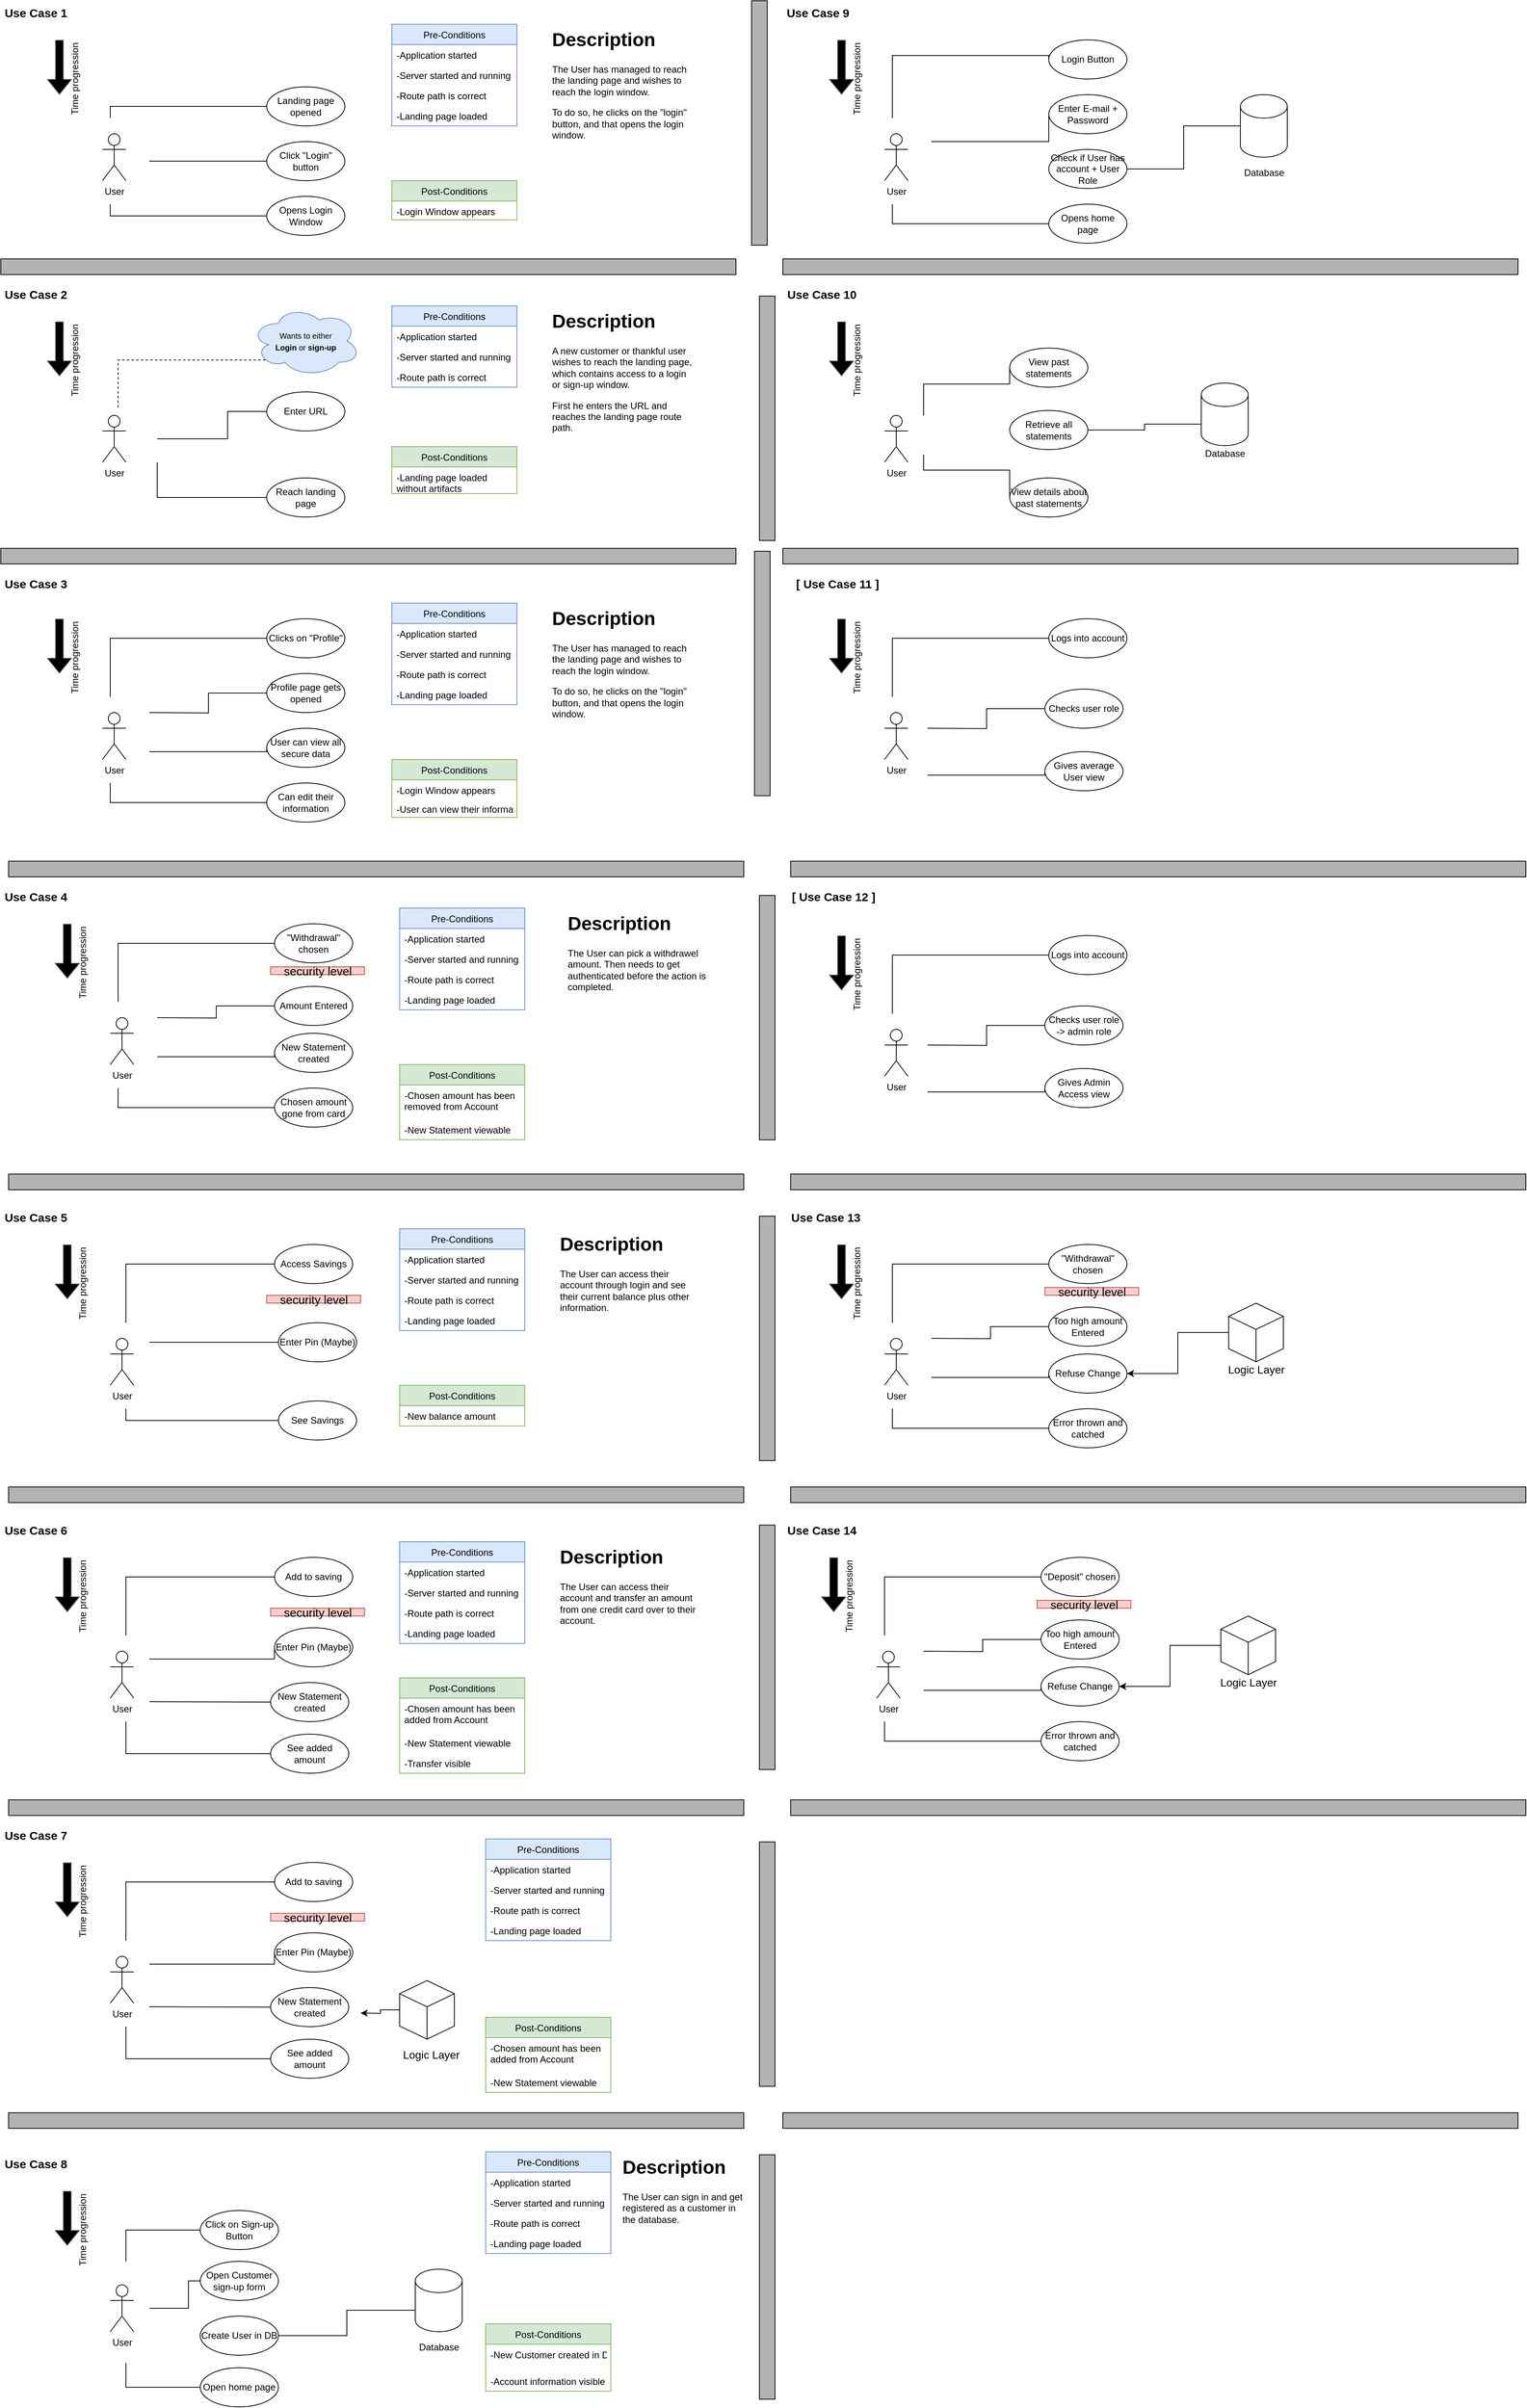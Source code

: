 <mxfile version="15.7.0" type="device" pages="4"><diagram id="oeWDzLEfwaafuJ8wiBbj" name="Use-Cases"><mxGraphModel dx="1140" dy="1600" grid="1" gridSize="10" guides="1" tooltips="1" connect="1" arrows="1" fold="1" page="1" pageScale="1" pageWidth="850" pageHeight="1100" math="0" shadow="0"><root><mxCell id="4myGYqPx39-XOQK-oewg-0"/><mxCell id="4myGYqPx39-XOQK-oewg-1" parent="4myGYqPx39-XOQK-oewg-0"/><mxCell id="BOu_WIO5gPWSx7LU_Ftl-0" value="User" style="shape=umlActor;verticalLabelPosition=bottom;verticalAlign=top;html=1;outlineConnect=0;" parent="4myGYqPx39-XOQK-oewg-1" vertex="1"><mxGeometry x="150" y="180" width="30" height="60" as="geometry"/></mxCell><mxCell id="BOu_WIO5gPWSx7LU_Ftl-3" style="edgeStyle=orthogonalEdgeStyle;rounded=0;orthogonalLoop=1;jettySize=auto;html=1;exitX=0;exitY=0.5;exitDx=0;exitDy=0;endArrow=none;endFill=0;" parent="4myGYqPx39-XOQK-oewg-1" source="BOu_WIO5gPWSx7LU_Ftl-4" edge="1"><mxGeometry relative="1" as="geometry"><mxPoint x="160" y="160" as="targetPoint"/><Array as="points"><mxPoint x="160" y="145"/></Array></mxGeometry></mxCell><mxCell id="BOu_WIO5gPWSx7LU_Ftl-4" value="Landing page opened" style="ellipse;whiteSpace=wrap;html=1;" parent="4myGYqPx39-XOQK-oewg-1" vertex="1"><mxGeometry x="360" y="120" width="100" height="50" as="geometry"/></mxCell><mxCell id="BOu_WIO5gPWSx7LU_Ftl-5" value="Pre-Conditions" style="swimlane;fontStyle=0;childLayout=stackLayout;horizontal=1;startSize=26;horizontalStack=0;resizeParent=1;resizeParentMax=0;resizeLast=0;collapsible=1;marginBottom=0;fillColor=#dae8fc;strokeColor=#6c8ebf;" parent="4myGYqPx39-XOQK-oewg-1" vertex="1"><mxGeometry x="520" y="40" width="160" height="130" as="geometry"/></mxCell><mxCell id="BOu_WIO5gPWSx7LU_Ftl-6" value="-Application started" style="text;strokeColor=none;fillColor=none;align=left;verticalAlign=top;spacingLeft=4;spacingRight=4;overflow=hidden;rotatable=0;points=[[0,0.5],[1,0.5]];portConstraint=eastwest;" parent="BOu_WIO5gPWSx7LU_Ftl-5" vertex="1"><mxGeometry y="26" width="160" height="26" as="geometry"/></mxCell><mxCell id="BOu_WIO5gPWSx7LU_Ftl-7" value="-Server started and running" style="text;strokeColor=none;fillColor=none;align=left;verticalAlign=top;spacingLeft=4;spacingRight=4;overflow=hidden;rotatable=0;points=[[0,0.5],[1,0.5]];portConstraint=eastwest;" parent="BOu_WIO5gPWSx7LU_Ftl-5" vertex="1"><mxGeometry y="52" width="160" height="26" as="geometry"/></mxCell><mxCell id="BOu_WIO5gPWSx7LU_Ftl-13" value="-Route path is correct" style="text;strokeColor=none;fillColor=none;align=left;verticalAlign=top;spacingLeft=4;spacingRight=4;overflow=hidden;rotatable=0;points=[[0,0.5],[1,0.5]];portConstraint=eastwest;" parent="BOu_WIO5gPWSx7LU_Ftl-5" vertex="1"><mxGeometry y="78" width="160" height="26" as="geometry"/></mxCell><mxCell id="BOu_WIO5gPWSx7LU_Ftl-8" value="-Landing page loaded" style="text;strokeColor=none;fillColor=none;align=left;verticalAlign=top;spacingLeft=4;spacingRight=4;overflow=hidden;rotatable=0;points=[[0,0.5],[1,0.5]];portConstraint=eastwest;" parent="BOu_WIO5gPWSx7LU_Ftl-5" vertex="1"><mxGeometry y="104" width="160" height="26" as="geometry"/></mxCell><mxCell id="BOu_WIO5gPWSx7LU_Ftl-9" value="Post-Conditions" style="swimlane;fontStyle=0;childLayout=stackLayout;horizontal=1;startSize=26;horizontalStack=0;resizeParent=1;resizeParentMax=0;resizeLast=0;collapsible=1;marginBottom=0;fillColor=#d5e8d4;strokeColor=#82b366;" parent="4myGYqPx39-XOQK-oewg-1" vertex="1"><mxGeometry x="520" y="240" width="160" height="50" as="geometry"/></mxCell><mxCell id="BOu_WIO5gPWSx7LU_Ftl-10" value="-Login Window appears" style="text;strokeColor=none;fillColor=none;align=left;verticalAlign=top;spacingLeft=4;spacingRight=4;overflow=hidden;rotatable=0;points=[[0,0.5],[1,0.5]];portConstraint=eastwest;" parent="BOu_WIO5gPWSx7LU_Ftl-9" vertex="1"><mxGeometry y="26" width="160" height="24" as="geometry"/></mxCell><mxCell id="BOu_WIO5gPWSx7LU_Ftl-11" style="edgeStyle=orthogonalEdgeStyle;rounded=0;orthogonalLoop=1;jettySize=auto;html=1;exitX=0;exitY=0.5;exitDx=0;exitDy=0;endArrow=none;endFill=0;" parent="4myGYqPx39-XOQK-oewg-1" source="BOu_WIO5gPWSx7LU_Ftl-12" edge="1"><mxGeometry relative="1" as="geometry"><mxPoint x="160" y="270" as="targetPoint"/><Array as="points"><mxPoint x="160" y="285"/></Array></mxGeometry></mxCell><mxCell id="BOu_WIO5gPWSx7LU_Ftl-12" value="Opens Login Window" style="ellipse;whiteSpace=wrap;html=1;" parent="4myGYqPx39-XOQK-oewg-1" vertex="1"><mxGeometry x="360" y="260" width="100" height="50" as="geometry"/></mxCell><mxCell id="BOu_WIO5gPWSx7LU_Ftl-15" style="edgeStyle=orthogonalEdgeStyle;rounded=0;orthogonalLoop=1;jettySize=auto;html=1;exitX=0;exitY=0.5;exitDx=0;exitDy=0;endArrow=none;endFill=0;" parent="4myGYqPx39-XOQK-oewg-1" source="BOu_WIO5gPWSx7LU_Ftl-14" edge="1"><mxGeometry relative="1" as="geometry"><mxPoint x="210" y="215" as="targetPoint"/></mxGeometry></mxCell><mxCell id="BOu_WIO5gPWSx7LU_Ftl-14" value="Click &quot;Login&quot; button" style="ellipse;whiteSpace=wrap;html=1;" parent="4myGYqPx39-XOQK-oewg-1" vertex="1"><mxGeometry x="360" y="190" width="100" height="50" as="geometry"/></mxCell><mxCell id="BOu_WIO5gPWSx7LU_Ftl-16" value="" style="shape=flexArrow;endArrow=classic;html=1;fillColor=#000000;strokeColor=#666666;" parent="4myGYqPx39-XOQK-oewg-1" edge="1"><mxGeometry width="50" height="50" relative="1" as="geometry"><mxPoint x="95" y="60" as="sourcePoint"/><mxPoint x="95" y="130" as="targetPoint"/></mxGeometry></mxCell><mxCell id="BOu_WIO5gPWSx7LU_Ftl-17" value="Time progression" style="text;html=1;align=center;verticalAlign=middle;resizable=0;points=[];autosize=1;strokeColor=none;fillColor=none;rotation=-90;" parent="4myGYqPx39-XOQK-oewg-1" vertex="1"><mxGeometry x="60" y="100" width="110" height="20" as="geometry"/></mxCell><mxCell id="bJYY-caJVgRkNL3Bi4Nj-0" value="&lt;h1&gt;Description&lt;/h1&gt;&lt;p&gt;The User has managed to reach the landing page and wishes to reach the login window.&amp;nbsp;&lt;/p&gt;&lt;p&gt;To do so, he clicks on the &quot;login&quot; button, and that opens the login window.&lt;/p&gt;" style="text;html=1;strokeColor=none;fillColor=none;spacing=5;spacingTop=-20;whiteSpace=wrap;overflow=hidden;rounded=0;" parent="4myGYqPx39-XOQK-oewg-1" vertex="1"><mxGeometry x="720" y="40" width="190" height="160" as="geometry"/></mxCell><mxCell id="9Z5S79pNVgsX00Zpyc0q-0" value="User" style="shape=umlActor;verticalLabelPosition=bottom;verticalAlign=top;html=1;outlineConnect=0;" parent="4myGYqPx39-XOQK-oewg-1" vertex="1"><mxGeometry x="150" y="540" width="30" height="60" as="geometry"/></mxCell><mxCell id="9Z5S79pNVgsX00Zpyc0q-1" style="edgeStyle=orthogonalEdgeStyle;rounded=0;orthogonalLoop=1;jettySize=auto;html=1;exitX=0.13;exitY=0.77;exitDx=0;exitDy=0;exitPerimeter=0;endArrow=none;endFill=0;dashed=1;" parent="4myGYqPx39-XOQK-oewg-1" source="9Z5S79pNVgsX00Zpyc0q-2" edge="1"><mxGeometry relative="1" as="geometry"><mxPoint x="170" y="530" as="targetPoint"/><Array as="points"><mxPoint x="170" y="469"/><mxPoint x="170" y="520"/></Array></mxGeometry></mxCell><mxCell id="9Z5S79pNVgsX00Zpyc0q-2" value="&lt;font style=&quot;font-size: 10px&quot;&gt;Wants to either &lt;br&gt;&lt;b&gt;Login&lt;/b&gt; or &lt;b&gt;sign-up&lt;/b&gt;&lt;/font&gt;" style="ellipse;shape=cloud;whiteSpace=wrap;html=1;fillColor=#dae8fc;strokeColor=#6c8ebf;" parent="4myGYqPx39-XOQK-oewg-1" vertex="1"><mxGeometry x="340" y="400" width="140" height="90" as="geometry"/></mxCell><mxCell id="9Z5S79pNVgsX00Zpyc0q-3" style="edgeStyle=orthogonalEdgeStyle;rounded=0;orthogonalLoop=1;jettySize=auto;html=1;exitX=0;exitY=0.5;exitDx=0;exitDy=0;endArrow=none;endFill=0;" parent="4myGYqPx39-XOQK-oewg-1" source="9Z5S79pNVgsX00Zpyc0q-4" edge="1"><mxGeometry relative="1" as="geometry"><mxPoint x="220.0" y="570" as="targetPoint"/><Array as="points"><mxPoint x="310" y="535"/><mxPoint x="310" y="570"/></Array></mxGeometry></mxCell><mxCell id="9Z5S79pNVgsX00Zpyc0q-4" value="Enter URL" style="ellipse;whiteSpace=wrap;html=1;" parent="4myGYqPx39-XOQK-oewg-1" vertex="1"><mxGeometry x="360" y="510" width="100" height="50" as="geometry"/></mxCell><mxCell id="9Z5S79pNVgsX00Zpyc0q-5" value="Pre-Conditions" style="swimlane;fontStyle=0;childLayout=stackLayout;horizontal=1;startSize=26;horizontalStack=0;resizeParent=1;resizeParentMax=0;resizeLast=0;collapsible=1;marginBottom=0;fillColor=#dae8fc;strokeColor=#6c8ebf;" parent="4myGYqPx39-XOQK-oewg-1" vertex="1"><mxGeometry x="520" y="400" width="160" height="104" as="geometry"/></mxCell><mxCell id="9Z5S79pNVgsX00Zpyc0q-6" value="-Application started" style="text;strokeColor=none;fillColor=none;align=left;verticalAlign=top;spacingLeft=4;spacingRight=4;overflow=hidden;rotatable=0;points=[[0,0.5],[1,0.5]];portConstraint=eastwest;" parent="9Z5S79pNVgsX00Zpyc0q-5" vertex="1"><mxGeometry y="26" width="160" height="26" as="geometry"/></mxCell><mxCell id="9Z5S79pNVgsX00Zpyc0q-7" value="-Server started and running" style="text;strokeColor=none;fillColor=none;align=left;verticalAlign=top;spacingLeft=4;spacingRight=4;overflow=hidden;rotatable=0;points=[[0,0.5],[1,0.5]];portConstraint=eastwest;" parent="9Z5S79pNVgsX00Zpyc0q-5" vertex="1"><mxGeometry y="52" width="160" height="26" as="geometry"/></mxCell><mxCell id="9Z5S79pNVgsX00Zpyc0q-8" value="-Route path is correct" style="text;strokeColor=none;fillColor=none;align=left;verticalAlign=top;spacingLeft=4;spacingRight=4;overflow=hidden;rotatable=0;points=[[0,0.5],[1,0.5]];portConstraint=eastwest;" parent="9Z5S79pNVgsX00Zpyc0q-5" vertex="1"><mxGeometry y="78" width="160" height="26" as="geometry"/></mxCell><mxCell id="9Z5S79pNVgsX00Zpyc0q-9" value="Post-Conditions" style="swimlane;fontStyle=0;childLayout=stackLayout;horizontal=1;startSize=26;horizontalStack=0;resizeParent=1;resizeParentMax=0;resizeLast=0;collapsible=1;marginBottom=0;fillColor=#d5e8d4;strokeColor=#82b366;" parent="4myGYqPx39-XOQK-oewg-1" vertex="1"><mxGeometry x="520" y="580" width="160" height="60" as="geometry"/></mxCell><mxCell id="9Z5S79pNVgsX00Zpyc0q-10" value="-Landing page loaded &#10;without artifacts" style="text;strokeColor=none;fillColor=none;align=left;verticalAlign=top;spacingLeft=4;spacingRight=4;overflow=hidden;rotatable=0;points=[[0,0.5],[1,0.5]];portConstraint=eastwest;" parent="9Z5S79pNVgsX00Zpyc0q-9" vertex="1"><mxGeometry y="26" width="160" height="34" as="geometry"/></mxCell><mxCell id="9Z5S79pNVgsX00Zpyc0q-11" style="edgeStyle=orthogonalEdgeStyle;rounded=0;orthogonalLoop=1;jettySize=auto;html=1;exitX=0;exitY=0.5;exitDx=0;exitDy=0;endArrow=none;endFill=0;" parent="4myGYqPx39-XOQK-oewg-1" source="9Z5S79pNVgsX00Zpyc0q-12" edge="1"><mxGeometry relative="1" as="geometry"><mxPoint x="220.0" y="600" as="targetPoint"/><Array as="points"><mxPoint x="220" y="645"/></Array></mxGeometry></mxCell><mxCell id="9Z5S79pNVgsX00Zpyc0q-12" value="Reach landing page" style="ellipse;whiteSpace=wrap;html=1;" parent="4myGYqPx39-XOQK-oewg-1" vertex="1"><mxGeometry x="360" y="620" width="100" height="50" as="geometry"/></mxCell><mxCell id="9Z5S79pNVgsX00Zpyc0q-13" value="" style="shape=flexArrow;endArrow=classic;html=1;fillColor=#000000;strokeColor=#666666;" parent="4myGYqPx39-XOQK-oewg-1" edge="1"><mxGeometry width="50" height="50" relative="1" as="geometry"><mxPoint x="95" y="420" as="sourcePoint"/><mxPoint x="95" y="490" as="targetPoint"/><Array as="points"/></mxGeometry></mxCell><mxCell id="9Z5S79pNVgsX00Zpyc0q-14" value="Time progression" style="text;html=1;align=center;verticalAlign=middle;resizable=0;points=[];autosize=1;strokeColor=none;fillColor=none;rotation=-90;" parent="4myGYqPx39-XOQK-oewg-1" vertex="1"><mxGeometry x="60" y="460" width="110" height="20" as="geometry"/></mxCell><mxCell id="9Z5S79pNVgsX00Zpyc0q-15" value="&lt;h1&gt;Description&lt;/h1&gt;&lt;p&gt;&lt;span&gt;A new customer or thankful user wishes to reach the landing page, which contains access to a login or sign-up window.&lt;/span&gt;&lt;br&gt;&lt;/p&gt;&lt;p&gt;&lt;span&gt;First he enters the URL and reaches the landing page route path.&lt;/span&gt;&lt;/p&gt;" style="text;html=1;strokeColor=none;fillColor=none;spacing=5;spacingTop=-20;whiteSpace=wrap;overflow=hidden;rounded=0;" parent="4myGYqPx39-XOQK-oewg-1" vertex="1"><mxGeometry x="720" y="400" width="190" height="190" as="geometry"/></mxCell><mxCell id="9Z5S79pNVgsX00Zpyc0q-16" value="" style="rounded=0;whiteSpace=wrap;html=1;fillColor=#B3B3B3;" parent="4myGYqPx39-XOQK-oewg-1" vertex="1"><mxGeometry x="20" y="340" width="940" height="20" as="geometry"/></mxCell><mxCell id="9Z5S79pNVgsX00Zpyc0q-33" value="" style="rounded=0;whiteSpace=wrap;html=1;fillColor=#B3B3B3;" parent="4myGYqPx39-XOQK-oewg-1" vertex="1"><mxGeometry x="20" y="710" width="940" height="20" as="geometry"/></mxCell><mxCell id="9Z5S79pNVgsX00Zpyc0q-34" value="Use Case 2" style="text;html=1;strokeColor=none;fillColor=none;align=center;verticalAlign=middle;whiteSpace=wrap;rounded=0;fontStyle=1;fontSize=15;" parent="4myGYqPx39-XOQK-oewg-1" vertex="1"><mxGeometry x="20" y="370" width="90" height="30" as="geometry"/></mxCell><mxCell id="9Z5S79pNVgsX00Zpyc0q-35" value="Use Case 1" style="text;html=1;strokeColor=none;fillColor=none;align=center;verticalAlign=middle;whiteSpace=wrap;rounded=0;fontStyle=1;fontSize=15;" parent="4myGYqPx39-XOQK-oewg-1" vertex="1"><mxGeometry x="20" y="10" width="90" height="30" as="geometry"/></mxCell><mxCell id="4jJnIZz0IKga6lUZdm7Q-0" value="User" style="shape=umlActor;verticalLabelPosition=bottom;verticalAlign=top;html=1;outlineConnect=0;" parent="4myGYqPx39-XOQK-oewg-1" vertex="1"><mxGeometry x="150" y="920" width="30" height="60" as="geometry"/></mxCell><mxCell id="4jJnIZz0IKga6lUZdm7Q-1" style="edgeStyle=orthogonalEdgeStyle;rounded=0;orthogonalLoop=1;jettySize=auto;html=1;exitX=0;exitY=0.5;exitDx=0;exitDy=0;endArrow=none;endFill=0;" parent="4myGYqPx39-XOQK-oewg-1" source="4jJnIZz0IKga6lUZdm7Q-2" edge="1"><mxGeometry relative="1" as="geometry"><mxPoint x="160" y="900" as="targetPoint"/><Array as="points"><mxPoint x="160" y="825"/></Array></mxGeometry></mxCell><mxCell id="4jJnIZz0IKga6lUZdm7Q-2" value="Clicks on &quot;Profile&quot;" style="ellipse;whiteSpace=wrap;html=1;" parent="4myGYqPx39-XOQK-oewg-1" vertex="1"><mxGeometry x="360" y="800" width="100" height="50" as="geometry"/></mxCell><mxCell id="4jJnIZz0IKga6lUZdm7Q-3" value="Pre-Conditions" style="swimlane;fontStyle=0;childLayout=stackLayout;horizontal=1;startSize=26;horizontalStack=0;resizeParent=1;resizeParentMax=0;resizeLast=0;collapsible=1;marginBottom=0;fillColor=#dae8fc;strokeColor=#6c8ebf;" parent="4myGYqPx39-XOQK-oewg-1" vertex="1"><mxGeometry x="520" y="780" width="160" height="130" as="geometry"/></mxCell><mxCell id="4jJnIZz0IKga6lUZdm7Q-4" value="-Application started" style="text;strokeColor=none;fillColor=none;align=left;verticalAlign=top;spacingLeft=4;spacingRight=4;overflow=hidden;rotatable=0;points=[[0,0.5],[1,0.5]];portConstraint=eastwest;" parent="4jJnIZz0IKga6lUZdm7Q-3" vertex="1"><mxGeometry y="26" width="160" height="26" as="geometry"/></mxCell><mxCell id="4jJnIZz0IKga6lUZdm7Q-5" value="-Server started and running" style="text;strokeColor=none;fillColor=none;align=left;verticalAlign=top;spacingLeft=4;spacingRight=4;overflow=hidden;rotatable=0;points=[[0,0.5],[1,0.5]];portConstraint=eastwest;" parent="4jJnIZz0IKga6lUZdm7Q-3" vertex="1"><mxGeometry y="52" width="160" height="26" as="geometry"/></mxCell><mxCell id="4jJnIZz0IKga6lUZdm7Q-6" value="-Route path is correct" style="text;strokeColor=none;fillColor=none;align=left;verticalAlign=top;spacingLeft=4;spacingRight=4;overflow=hidden;rotatable=0;points=[[0,0.5],[1,0.5]];portConstraint=eastwest;" parent="4jJnIZz0IKga6lUZdm7Q-3" vertex="1"><mxGeometry y="78" width="160" height="26" as="geometry"/></mxCell><mxCell id="4jJnIZz0IKga6lUZdm7Q-7" value="-Landing page loaded" style="text;strokeColor=none;fillColor=none;align=left;verticalAlign=top;spacingLeft=4;spacingRight=4;overflow=hidden;rotatable=0;points=[[0,0.5],[1,0.5]];portConstraint=eastwest;" parent="4jJnIZz0IKga6lUZdm7Q-3" vertex="1"><mxGeometry y="104" width="160" height="26" as="geometry"/></mxCell><mxCell id="4jJnIZz0IKga6lUZdm7Q-8" value="Post-Conditions" style="swimlane;fontStyle=0;childLayout=stackLayout;horizontal=1;startSize=26;horizontalStack=0;resizeParent=1;resizeParentMax=0;resizeLast=0;collapsible=1;marginBottom=0;fillColor=#d5e8d4;strokeColor=#82b366;" parent="4myGYqPx39-XOQK-oewg-1" vertex="1"><mxGeometry x="520" y="980" width="160" height="74" as="geometry"/></mxCell><mxCell id="4jJnIZz0IKga6lUZdm7Q-9" value="-Login Window appears" style="text;strokeColor=none;fillColor=none;align=left;verticalAlign=top;spacingLeft=4;spacingRight=4;overflow=hidden;rotatable=0;points=[[0,0.5],[1,0.5]];portConstraint=eastwest;" parent="4jJnIZz0IKga6lUZdm7Q-8" vertex="1"><mxGeometry y="26" width="160" height="24" as="geometry"/></mxCell><mxCell id="Ey1dCBWe-L_QUVQYk4aK-6" value="-User can view their information" style="text;strokeColor=none;fillColor=none;align=left;verticalAlign=top;spacingLeft=4;spacingRight=4;overflow=hidden;rotatable=0;points=[[0,0.5],[1,0.5]];portConstraint=eastwest;" parent="4jJnIZz0IKga6lUZdm7Q-8" vertex="1"><mxGeometry y="50" width="160" height="24" as="geometry"/></mxCell><mxCell id="4jJnIZz0IKga6lUZdm7Q-10" style="edgeStyle=orthogonalEdgeStyle;rounded=0;orthogonalLoop=1;jettySize=auto;html=1;exitX=0;exitY=0.5;exitDx=0;exitDy=0;endArrow=none;endFill=0;" parent="4myGYqPx39-XOQK-oewg-1" source="4jJnIZz0IKga6lUZdm7Q-11" edge="1"><mxGeometry relative="1" as="geometry"><mxPoint x="210" y="970" as="targetPoint"/><Array as="points"><mxPoint x="360" y="970"/></Array></mxGeometry></mxCell><mxCell id="4jJnIZz0IKga6lUZdm7Q-11" value="User can view all secure data" style="ellipse;whiteSpace=wrap;html=1;" parent="4myGYqPx39-XOQK-oewg-1" vertex="1"><mxGeometry x="360" y="940" width="100" height="50" as="geometry"/></mxCell><mxCell id="4jJnIZz0IKga6lUZdm7Q-12" style="edgeStyle=orthogonalEdgeStyle;rounded=0;orthogonalLoop=1;jettySize=auto;html=1;exitX=0;exitY=0.5;exitDx=0;exitDy=0;endArrow=none;endFill=0;" parent="4myGYqPx39-XOQK-oewg-1" source="4jJnIZz0IKga6lUZdm7Q-13" edge="1"><mxGeometry relative="1" as="geometry"><mxPoint x="210" y="920" as="targetPoint"/></mxGeometry></mxCell><mxCell id="4jJnIZz0IKga6lUZdm7Q-13" value="Profile page gets opened" style="ellipse;whiteSpace=wrap;html=1;" parent="4myGYqPx39-XOQK-oewg-1" vertex="1"><mxGeometry x="360" y="870" width="100" height="50" as="geometry"/></mxCell><mxCell id="4jJnIZz0IKga6lUZdm7Q-14" value="" style="shape=flexArrow;endArrow=classic;html=1;fillColor=#000000;strokeColor=#666666;" parent="4myGYqPx39-XOQK-oewg-1" edge="1"><mxGeometry width="50" height="50" relative="1" as="geometry"><mxPoint x="95" y="800" as="sourcePoint"/><mxPoint x="95" y="870" as="targetPoint"/></mxGeometry></mxCell><mxCell id="4jJnIZz0IKga6lUZdm7Q-15" value="Time progression" style="text;html=1;align=center;verticalAlign=middle;resizable=0;points=[];autosize=1;strokeColor=none;fillColor=none;rotation=-90;" parent="4myGYqPx39-XOQK-oewg-1" vertex="1"><mxGeometry x="60" y="840" width="110" height="20" as="geometry"/></mxCell><mxCell id="4jJnIZz0IKga6lUZdm7Q-16" value="&lt;h1&gt;Description&lt;/h1&gt;&lt;p&gt;The User has managed to reach the landing page and wishes to reach the login window.&amp;nbsp;&lt;/p&gt;&lt;p&gt;To do so, he clicks on the &quot;login&quot; button, and that opens the login window.&lt;/p&gt;" style="text;html=1;strokeColor=none;fillColor=none;spacing=5;spacingTop=-20;whiteSpace=wrap;overflow=hidden;rounded=0;" parent="4myGYqPx39-XOQK-oewg-1" vertex="1"><mxGeometry x="720" y="780" width="190" height="160" as="geometry"/></mxCell><mxCell id="4jJnIZz0IKga6lUZdm7Q-17" style="edgeStyle=orthogonalEdgeStyle;rounded=0;orthogonalLoop=1;jettySize=auto;html=1;exitX=0;exitY=0.5;exitDx=0;exitDy=0;endArrow=none;endFill=0;fillColor=#000000;" parent="4myGYqPx39-XOQK-oewg-1" source="4jJnIZz0IKga6lUZdm7Q-18" edge="1"><mxGeometry relative="1" as="geometry"><mxPoint x="160" y="1010" as="targetPoint"/><Array as="points"><mxPoint x="160" y="1035"/></Array></mxGeometry></mxCell><mxCell id="4jJnIZz0IKga6lUZdm7Q-18" value="Can edit their information" style="ellipse;whiteSpace=wrap;html=1;" parent="4myGYqPx39-XOQK-oewg-1" vertex="1"><mxGeometry x="360" y="1010" width="100" height="50" as="geometry"/></mxCell><mxCell id="4jJnIZz0IKga6lUZdm7Q-19" value="Use Case 3" style="text;html=1;strokeColor=none;fillColor=none;align=center;verticalAlign=middle;whiteSpace=wrap;rounded=0;fontStyle=1;fontSize=15;" parent="4myGYqPx39-XOQK-oewg-1" vertex="1"><mxGeometry x="20" y="740" width="90" height="30" as="geometry"/></mxCell><mxCell id="4jJnIZz0IKga6lUZdm7Q-21" value="User" style="shape=umlActor;verticalLabelPosition=bottom;verticalAlign=top;html=1;outlineConnect=0;" parent="4myGYqPx39-XOQK-oewg-1" vertex="1"><mxGeometry x="160" y="1310" width="30" height="60" as="geometry"/></mxCell><mxCell id="4jJnIZz0IKga6lUZdm7Q-22" style="edgeStyle=orthogonalEdgeStyle;rounded=0;orthogonalLoop=1;jettySize=auto;html=1;exitX=0;exitY=0.5;exitDx=0;exitDy=0;endArrow=none;endFill=0;" parent="4myGYqPx39-XOQK-oewg-1" source="4jJnIZz0IKga6lUZdm7Q-23" edge="1"><mxGeometry relative="1" as="geometry"><mxPoint x="170" y="1290" as="targetPoint"/><Array as="points"><mxPoint x="170" y="1215"/></Array></mxGeometry></mxCell><mxCell id="4jJnIZz0IKga6lUZdm7Q-23" value="&quot;Withdrawal&quot; chosen" style="ellipse;whiteSpace=wrap;html=1;" parent="4myGYqPx39-XOQK-oewg-1" vertex="1"><mxGeometry x="370" y="1190" width="100" height="50" as="geometry"/></mxCell><mxCell id="4jJnIZz0IKga6lUZdm7Q-24" value="Pre-Conditions" style="swimlane;fontStyle=0;childLayout=stackLayout;horizontal=1;startSize=26;horizontalStack=0;resizeParent=1;resizeParentMax=0;resizeLast=0;collapsible=1;marginBottom=0;fillColor=#dae8fc;strokeColor=#6c8ebf;" parent="4myGYqPx39-XOQK-oewg-1" vertex="1"><mxGeometry x="530" y="1170" width="160" height="130" as="geometry"/></mxCell><mxCell id="4jJnIZz0IKga6lUZdm7Q-25" value="-Application started" style="text;strokeColor=none;fillColor=none;align=left;verticalAlign=top;spacingLeft=4;spacingRight=4;overflow=hidden;rotatable=0;points=[[0,0.5],[1,0.5]];portConstraint=eastwest;" parent="4jJnIZz0IKga6lUZdm7Q-24" vertex="1"><mxGeometry y="26" width="160" height="26" as="geometry"/></mxCell><mxCell id="4jJnIZz0IKga6lUZdm7Q-26" value="-Server started and running" style="text;strokeColor=none;fillColor=none;align=left;verticalAlign=top;spacingLeft=4;spacingRight=4;overflow=hidden;rotatable=0;points=[[0,0.5],[1,0.5]];portConstraint=eastwest;" parent="4jJnIZz0IKga6lUZdm7Q-24" vertex="1"><mxGeometry y="52" width="160" height="26" as="geometry"/></mxCell><mxCell id="4jJnIZz0IKga6lUZdm7Q-27" value="-Route path is correct" style="text;strokeColor=none;fillColor=none;align=left;verticalAlign=top;spacingLeft=4;spacingRight=4;overflow=hidden;rotatable=0;points=[[0,0.5],[1,0.5]];portConstraint=eastwest;" parent="4jJnIZz0IKga6lUZdm7Q-24" vertex="1"><mxGeometry y="78" width="160" height="26" as="geometry"/></mxCell><mxCell id="4jJnIZz0IKga6lUZdm7Q-28" value="-Landing page loaded" style="text;strokeColor=none;fillColor=none;align=left;verticalAlign=top;spacingLeft=4;spacingRight=4;overflow=hidden;rotatable=0;points=[[0,0.5],[1,0.5]];portConstraint=eastwest;" parent="4jJnIZz0IKga6lUZdm7Q-24" vertex="1"><mxGeometry y="104" width="160" height="26" as="geometry"/></mxCell><mxCell id="4jJnIZz0IKga6lUZdm7Q-29" value="Post-Conditions" style="swimlane;fontStyle=0;childLayout=stackLayout;horizontal=1;startSize=26;horizontalStack=0;resizeParent=1;resizeParentMax=0;resizeLast=0;collapsible=1;marginBottom=0;fillColor=#d5e8d4;strokeColor=#82b366;" parent="4myGYqPx39-XOQK-oewg-1" vertex="1"><mxGeometry x="530" y="1370" width="160" height="96" as="geometry"/></mxCell><mxCell id="4jJnIZz0IKga6lUZdm7Q-30" value="-Chosen amount has been &#10;removed from Account" style="text;strokeColor=none;fillColor=none;align=left;verticalAlign=top;spacingLeft=4;spacingRight=4;overflow=hidden;rotatable=0;points=[[0,0.5],[1,0.5]];portConstraint=eastwest;" parent="4jJnIZz0IKga6lUZdm7Q-29" vertex="1"><mxGeometry y="26" width="160" height="44" as="geometry"/></mxCell><mxCell id="4jJnIZz0IKga6lUZdm7Q-42" value="-New Statement viewable" style="text;strokeColor=none;fillColor=none;align=left;verticalAlign=top;spacingLeft=4;spacingRight=4;overflow=hidden;rotatable=0;points=[[0,0.5],[1,0.5]];portConstraint=eastwest;" parent="4jJnIZz0IKga6lUZdm7Q-29" vertex="1"><mxGeometry y="70" width="160" height="26" as="geometry"/></mxCell><mxCell id="4jJnIZz0IKga6lUZdm7Q-31" style="edgeStyle=orthogonalEdgeStyle;rounded=0;orthogonalLoop=1;jettySize=auto;html=1;exitX=0;exitY=0.5;exitDx=0;exitDy=0;endArrow=none;endFill=0;" parent="4myGYqPx39-XOQK-oewg-1" source="4jJnIZz0IKga6lUZdm7Q-32" edge="1"><mxGeometry relative="1" as="geometry"><mxPoint x="220" y="1360" as="targetPoint"/><Array as="points"><mxPoint x="370" y="1360"/></Array></mxGeometry></mxCell><mxCell id="4jJnIZz0IKga6lUZdm7Q-32" value="New Statement created" style="ellipse;whiteSpace=wrap;html=1;" parent="4myGYqPx39-XOQK-oewg-1" vertex="1"><mxGeometry x="370" y="1330" width="100" height="50" as="geometry"/></mxCell><mxCell id="4jJnIZz0IKga6lUZdm7Q-33" style="edgeStyle=orthogonalEdgeStyle;rounded=0;orthogonalLoop=1;jettySize=auto;html=1;exitX=0;exitY=0.5;exitDx=0;exitDy=0;endArrow=none;endFill=0;" parent="4myGYqPx39-XOQK-oewg-1" source="4jJnIZz0IKga6lUZdm7Q-34" edge="1"><mxGeometry relative="1" as="geometry"><mxPoint x="220" y="1310" as="targetPoint"/></mxGeometry></mxCell><mxCell id="4jJnIZz0IKga6lUZdm7Q-34" value="Amount Entered" style="ellipse;whiteSpace=wrap;html=1;" parent="4myGYqPx39-XOQK-oewg-1" vertex="1"><mxGeometry x="370" y="1270" width="100" height="50" as="geometry"/></mxCell><mxCell id="4jJnIZz0IKga6lUZdm7Q-35" value="" style="shape=flexArrow;endArrow=classic;html=1;fillColor=#000000;strokeColor=#666666;" parent="4myGYqPx39-XOQK-oewg-1" edge="1"><mxGeometry width="50" height="50" relative="1" as="geometry"><mxPoint x="105" y="1190" as="sourcePoint"/><mxPoint x="105" y="1260" as="targetPoint"/></mxGeometry></mxCell><mxCell id="4jJnIZz0IKga6lUZdm7Q-36" value="Time progression" style="text;html=1;align=center;verticalAlign=middle;resizable=0;points=[];autosize=1;strokeColor=none;fillColor=none;rotation=-90;" parent="4myGYqPx39-XOQK-oewg-1" vertex="1"><mxGeometry x="70" y="1230" width="110" height="20" as="geometry"/></mxCell><mxCell id="4jJnIZz0IKga6lUZdm7Q-38" style="edgeStyle=orthogonalEdgeStyle;rounded=0;orthogonalLoop=1;jettySize=auto;html=1;exitX=0;exitY=0.5;exitDx=0;exitDy=0;endArrow=none;endFill=0;fillColor=#000000;" parent="4myGYqPx39-XOQK-oewg-1" source="4jJnIZz0IKga6lUZdm7Q-39" edge="1"><mxGeometry relative="1" as="geometry"><mxPoint x="170" y="1400" as="targetPoint"/><Array as="points"><mxPoint x="170" y="1425"/></Array></mxGeometry></mxCell><mxCell id="4jJnIZz0IKga6lUZdm7Q-39" value="Chosen amount gone from card" style="ellipse;whiteSpace=wrap;html=1;" parent="4myGYqPx39-XOQK-oewg-1" vertex="1"><mxGeometry x="370" y="1400" width="100" height="50" as="geometry"/></mxCell><mxCell id="4jJnIZz0IKga6lUZdm7Q-40" value="" style="rounded=0;whiteSpace=wrap;html=1;fillColor=#B3B3B3;" parent="4myGYqPx39-XOQK-oewg-1" vertex="1"><mxGeometry x="30" y="1510" width="940" height="20" as="geometry"/></mxCell><mxCell id="4jJnIZz0IKga6lUZdm7Q-41" value="Use Case 4" style="text;html=1;strokeColor=none;fillColor=none;align=center;verticalAlign=middle;whiteSpace=wrap;rounded=0;fontStyle=1;fontSize=15;" parent="4myGYqPx39-XOQK-oewg-1" vertex="1"><mxGeometry x="20" y="1140" width="90" height="30" as="geometry"/></mxCell><mxCell id="4jJnIZz0IKga6lUZdm7Q-43" value="User" style="shape=umlActor;verticalLabelPosition=bottom;verticalAlign=top;html=1;outlineConnect=0;" parent="4myGYqPx39-XOQK-oewg-1" vertex="1"><mxGeometry x="160" y="1720" width="30" height="60" as="geometry"/></mxCell><mxCell id="4jJnIZz0IKga6lUZdm7Q-44" style="edgeStyle=orthogonalEdgeStyle;rounded=0;orthogonalLoop=1;jettySize=auto;html=1;exitX=0;exitY=0.5;exitDx=0;exitDy=0;endArrow=none;endFill=0;" parent="4myGYqPx39-XOQK-oewg-1" source="4jJnIZz0IKga6lUZdm7Q-45" edge="1"><mxGeometry relative="1" as="geometry"><mxPoint x="180" y="1700" as="targetPoint"/><Array as="points"><mxPoint x="180" y="1625"/><mxPoint x="180" y="1700"/></Array></mxGeometry></mxCell><mxCell id="4jJnIZz0IKga6lUZdm7Q-45" value="Access Savings" style="ellipse;whiteSpace=wrap;html=1;" parent="4myGYqPx39-XOQK-oewg-1" vertex="1"><mxGeometry x="370" y="1600" width="100" height="50" as="geometry"/></mxCell><mxCell id="4jJnIZz0IKga6lUZdm7Q-46" value="Pre-Conditions" style="swimlane;fontStyle=0;childLayout=stackLayout;horizontal=1;startSize=26;horizontalStack=0;resizeParent=1;resizeParentMax=0;resizeLast=0;collapsible=1;marginBottom=0;fillColor=#dae8fc;strokeColor=#6c8ebf;" parent="4myGYqPx39-XOQK-oewg-1" vertex="1"><mxGeometry x="530" y="1580" width="160" height="130" as="geometry"/></mxCell><mxCell id="4jJnIZz0IKga6lUZdm7Q-47" value="-Application started" style="text;strokeColor=none;fillColor=none;align=left;verticalAlign=top;spacingLeft=4;spacingRight=4;overflow=hidden;rotatable=0;points=[[0,0.5],[1,0.5]];portConstraint=eastwest;" parent="4jJnIZz0IKga6lUZdm7Q-46" vertex="1"><mxGeometry y="26" width="160" height="26" as="geometry"/></mxCell><mxCell id="4jJnIZz0IKga6lUZdm7Q-48" value="-Server started and running" style="text;strokeColor=none;fillColor=none;align=left;verticalAlign=top;spacingLeft=4;spacingRight=4;overflow=hidden;rotatable=0;points=[[0,0.5],[1,0.5]];portConstraint=eastwest;" parent="4jJnIZz0IKga6lUZdm7Q-46" vertex="1"><mxGeometry y="52" width="160" height="26" as="geometry"/></mxCell><mxCell id="4jJnIZz0IKga6lUZdm7Q-49" value="-Route path is correct" style="text;strokeColor=none;fillColor=none;align=left;verticalAlign=top;spacingLeft=4;spacingRight=4;overflow=hidden;rotatable=0;points=[[0,0.5],[1,0.5]];portConstraint=eastwest;" parent="4jJnIZz0IKga6lUZdm7Q-46" vertex="1"><mxGeometry y="78" width="160" height="26" as="geometry"/></mxCell><mxCell id="4jJnIZz0IKga6lUZdm7Q-50" value="-Landing page loaded" style="text;strokeColor=none;fillColor=none;align=left;verticalAlign=top;spacingLeft=4;spacingRight=4;overflow=hidden;rotatable=0;points=[[0,0.5],[1,0.5]];portConstraint=eastwest;" parent="4jJnIZz0IKga6lUZdm7Q-46" vertex="1"><mxGeometry y="104" width="160" height="26" as="geometry"/></mxCell><mxCell id="4jJnIZz0IKga6lUZdm7Q-51" value="Post-Conditions" style="swimlane;fontStyle=0;childLayout=stackLayout;horizontal=1;startSize=26;horizontalStack=0;resizeParent=1;resizeParentMax=0;resizeLast=0;collapsible=1;marginBottom=0;fillColor=#d5e8d4;strokeColor=#82b366;" parent="4myGYqPx39-XOQK-oewg-1" vertex="1"><mxGeometry x="530" y="1780" width="160" height="52" as="geometry"/></mxCell><mxCell id="4jJnIZz0IKga6lUZdm7Q-53" value="-New balance amount" style="text;strokeColor=none;fillColor=none;align=left;verticalAlign=top;spacingLeft=4;spacingRight=4;overflow=hidden;rotatable=0;points=[[0,0.5],[1,0.5]];portConstraint=eastwest;" parent="4jJnIZz0IKga6lUZdm7Q-51" vertex="1"><mxGeometry y="26" width="160" height="26" as="geometry"/></mxCell><mxCell id="4jJnIZz0IKga6lUZdm7Q-54" style="edgeStyle=orthogonalEdgeStyle;rounded=0;orthogonalLoop=1;jettySize=auto;html=1;exitX=0;exitY=0.5;exitDx=0;exitDy=0;endArrow=none;endFill=0;" parent="4myGYqPx39-XOQK-oewg-1" source="4jJnIZz0IKga6lUZdm7Q-55" edge="1"><mxGeometry relative="1" as="geometry"><mxPoint x="180" y="1810" as="targetPoint"/><Array as="points"><mxPoint x="180" y="1825"/></Array></mxGeometry></mxCell><mxCell id="4jJnIZz0IKga6lUZdm7Q-55" value="See Savings" style="ellipse;whiteSpace=wrap;html=1;" parent="4myGYqPx39-XOQK-oewg-1" vertex="1"><mxGeometry x="375" y="1800" width="100" height="50" as="geometry"/></mxCell><mxCell id="4jJnIZz0IKga6lUZdm7Q-56" style="edgeStyle=orthogonalEdgeStyle;rounded=0;orthogonalLoop=1;jettySize=auto;html=1;exitX=0;exitY=0.5;exitDx=0;exitDy=0;endArrow=none;endFill=0;" parent="4myGYqPx39-XOQK-oewg-1" source="4jJnIZz0IKga6lUZdm7Q-57" edge="1"><mxGeometry relative="1" as="geometry"><mxPoint x="210" y="1725" as="targetPoint"/><Array as="points"><mxPoint x="220" y="1725"/></Array></mxGeometry></mxCell><mxCell id="4jJnIZz0IKga6lUZdm7Q-57" value="Enter Pin (Maybe)" style="ellipse;whiteSpace=wrap;html=1;" parent="4myGYqPx39-XOQK-oewg-1" vertex="1"><mxGeometry x="375" y="1700" width="100" height="50" as="geometry"/></mxCell><mxCell id="4jJnIZz0IKga6lUZdm7Q-58" value="" style="shape=flexArrow;endArrow=classic;html=1;fillColor=#000000;strokeColor=#666666;" parent="4myGYqPx39-XOQK-oewg-1" edge="1"><mxGeometry width="50" height="50" relative="1" as="geometry"><mxPoint x="105" y="1600" as="sourcePoint"/><mxPoint x="105" y="1670" as="targetPoint"/></mxGeometry></mxCell><mxCell id="4jJnIZz0IKga6lUZdm7Q-59" value="Time progression" style="text;html=1;align=center;verticalAlign=middle;resizable=0;points=[];autosize=1;strokeColor=none;fillColor=none;rotation=-90;" parent="4myGYqPx39-XOQK-oewg-1" vertex="1"><mxGeometry x="70" y="1640" width="110" height="20" as="geometry"/></mxCell><mxCell id="4jJnIZz0IKga6lUZdm7Q-62" value="Use Case 5" style="text;html=1;strokeColor=none;fillColor=none;align=center;verticalAlign=middle;whiteSpace=wrap;rounded=0;fontStyle=1;fontSize=15;" parent="4myGYqPx39-XOQK-oewg-1" vertex="1"><mxGeometry x="20" y="1550" width="90" height="30" as="geometry"/></mxCell><mxCell id="4jJnIZz0IKga6lUZdm7Q-63" value="" style="rounded=0;whiteSpace=wrap;html=1;fillColor=#B3B3B3;" parent="4myGYqPx39-XOQK-oewg-1" vertex="1"><mxGeometry x="30" y="1110" width="940" height="20" as="geometry"/></mxCell><mxCell id="4jJnIZz0IKga6lUZdm7Q-64" value="" style="rounded=0;whiteSpace=wrap;html=1;fontSize=15;fillColor=#f8cecc;strokeColor=#b85450;" parent="4myGYqPx39-XOQK-oewg-1" vertex="1"><mxGeometry x="360" y="1665" width="120" height="10" as="geometry"/></mxCell><mxCell id="4jJnIZz0IKga6lUZdm7Q-65" value="security level" style="text;html=1;align=center;verticalAlign=middle;resizable=0;points=[];autosize=1;strokeColor=none;fillColor=none;fontSize=15;" parent="4myGYqPx39-XOQK-oewg-1" vertex="1"><mxGeometry x="370" y="1660" width="100" height="20" as="geometry"/></mxCell><mxCell id="4jJnIZz0IKga6lUZdm7Q-66" value="User" style="shape=umlActor;verticalLabelPosition=bottom;verticalAlign=top;html=1;outlineConnect=0;" parent="4myGYqPx39-XOQK-oewg-1" vertex="1"><mxGeometry x="160" y="2120" width="30" height="60" as="geometry"/></mxCell><mxCell id="4jJnIZz0IKga6lUZdm7Q-67" style="edgeStyle=orthogonalEdgeStyle;rounded=0;orthogonalLoop=1;jettySize=auto;html=1;exitX=0;exitY=0.5;exitDx=0;exitDy=0;endArrow=none;endFill=0;" parent="4myGYqPx39-XOQK-oewg-1" source="4jJnIZz0IKga6lUZdm7Q-68" edge="1"><mxGeometry relative="1" as="geometry"><mxPoint x="180" y="2100" as="targetPoint"/><Array as="points"><mxPoint x="180" y="2025"/><mxPoint x="180" y="2100"/></Array></mxGeometry></mxCell><mxCell id="4jJnIZz0IKga6lUZdm7Q-68" value="Add to saving" style="ellipse;whiteSpace=wrap;html=1;" parent="4myGYqPx39-XOQK-oewg-1" vertex="1"><mxGeometry x="370" y="2000" width="100" height="50" as="geometry"/></mxCell><mxCell id="4jJnIZz0IKga6lUZdm7Q-69" value="Pre-Conditions" style="swimlane;fontStyle=0;childLayout=stackLayout;horizontal=1;startSize=26;horizontalStack=0;resizeParent=1;resizeParentMax=0;resizeLast=0;collapsible=1;marginBottom=0;fillColor=#dae8fc;strokeColor=#6c8ebf;" parent="4myGYqPx39-XOQK-oewg-1" vertex="1"><mxGeometry x="530" y="1980" width="160" height="130" as="geometry"/></mxCell><mxCell id="4jJnIZz0IKga6lUZdm7Q-70" value="-Application started" style="text;strokeColor=none;fillColor=none;align=left;verticalAlign=top;spacingLeft=4;spacingRight=4;overflow=hidden;rotatable=0;points=[[0,0.5],[1,0.5]];portConstraint=eastwest;" parent="4jJnIZz0IKga6lUZdm7Q-69" vertex="1"><mxGeometry y="26" width="160" height="26" as="geometry"/></mxCell><mxCell id="4jJnIZz0IKga6lUZdm7Q-71" value="-Server started and running" style="text;strokeColor=none;fillColor=none;align=left;verticalAlign=top;spacingLeft=4;spacingRight=4;overflow=hidden;rotatable=0;points=[[0,0.5],[1,0.5]];portConstraint=eastwest;" parent="4jJnIZz0IKga6lUZdm7Q-69" vertex="1"><mxGeometry y="52" width="160" height="26" as="geometry"/></mxCell><mxCell id="4jJnIZz0IKga6lUZdm7Q-72" value="-Route path is correct" style="text;strokeColor=none;fillColor=none;align=left;verticalAlign=top;spacingLeft=4;spacingRight=4;overflow=hidden;rotatable=0;points=[[0,0.5],[1,0.5]];portConstraint=eastwest;" parent="4jJnIZz0IKga6lUZdm7Q-69" vertex="1"><mxGeometry y="78" width="160" height="26" as="geometry"/></mxCell><mxCell id="4jJnIZz0IKga6lUZdm7Q-73" value="-Landing page loaded" style="text;strokeColor=none;fillColor=none;align=left;verticalAlign=top;spacingLeft=4;spacingRight=4;overflow=hidden;rotatable=0;points=[[0,0.5],[1,0.5]];portConstraint=eastwest;" parent="4jJnIZz0IKga6lUZdm7Q-69" vertex="1"><mxGeometry y="104" width="160" height="26" as="geometry"/></mxCell><mxCell id="4jJnIZz0IKga6lUZdm7Q-74" value="Post-Conditions" style="swimlane;fontStyle=0;childLayout=stackLayout;horizontal=1;startSize=26;horizontalStack=0;resizeParent=1;resizeParentMax=0;resizeLast=0;collapsible=1;marginBottom=0;fillColor=#d5e8d4;strokeColor=#82b366;" parent="4myGYqPx39-XOQK-oewg-1" vertex="1"><mxGeometry x="530" y="2154" width="160" height="122" as="geometry"/></mxCell><mxCell id="4jJnIZz0IKga6lUZdm7Q-75" value="-Chosen amount has been &#10;added from Account" style="text;strokeColor=none;fillColor=none;align=left;verticalAlign=top;spacingLeft=4;spacingRight=4;overflow=hidden;rotatable=0;points=[[0,0.5],[1,0.5]];portConstraint=eastwest;" parent="4jJnIZz0IKga6lUZdm7Q-74" vertex="1"><mxGeometry y="26" width="160" height="44" as="geometry"/></mxCell><mxCell id="Ey1dCBWe-L_QUVQYk4aK-3" value="-New Statement viewable" style="text;strokeColor=none;fillColor=none;align=left;verticalAlign=top;spacingLeft=4;spacingRight=4;overflow=hidden;rotatable=0;points=[[0,0.5],[1,0.5]];portConstraint=eastwest;" parent="4jJnIZz0IKga6lUZdm7Q-74" vertex="1"><mxGeometry y="70" width="160" height="26" as="geometry"/></mxCell><mxCell id="4jJnIZz0IKga6lUZdm7Q-76" value="-Transfer visible" style="text;strokeColor=none;fillColor=none;align=left;verticalAlign=top;spacingLeft=4;spacingRight=4;overflow=hidden;rotatable=0;points=[[0,0.5],[1,0.5]];portConstraint=eastwest;" parent="4jJnIZz0IKga6lUZdm7Q-74" vertex="1"><mxGeometry y="96" width="160" height="26" as="geometry"/></mxCell><mxCell id="4jJnIZz0IKga6lUZdm7Q-77" style="edgeStyle=orthogonalEdgeStyle;rounded=0;orthogonalLoop=1;jettySize=auto;html=1;exitX=0;exitY=0.5;exitDx=0;exitDy=0;endArrow=none;endFill=0;" parent="4myGYqPx39-XOQK-oewg-1" source="4jJnIZz0IKga6lUZdm7Q-78" edge="1"><mxGeometry relative="1" as="geometry"><mxPoint x="180" y="2210" as="targetPoint"/><Array as="points"><mxPoint x="180" y="2251"/></Array></mxGeometry></mxCell><mxCell id="4jJnIZz0IKga6lUZdm7Q-78" value="See added amount" style="ellipse;whiteSpace=wrap;html=1;" parent="4myGYqPx39-XOQK-oewg-1" vertex="1"><mxGeometry x="365" y="2226" width="100" height="50" as="geometry"/></mxCell><mxCell id="4jJnIZz0IKga6lUZdm7Q-79" style="edgeStyle=orthogonalEdgeStyle;rounded=0;orthogonalLoop=1;jettySize=auto;html=1;exitX=0;exitY=0.5;exitDx=0;exitDy=0;endArrow=none;endFill=0;" parent="4myGYqPx39-XOQK-oewg-1" source="4jJnIZz0IKga6lUZdm7Q-80" edge="1"><mxGeometry relative="1" as="geometry"><mxPoint x="210" y="2130" as="targetPoint"/><Array as="points"><mxPoint x="370" y="2130"/></Array></mxGeometry></mxCell><mxCell id="4jJnIZz0IKga6lUZdm7Q-80" value="Enter Pin (Maybe)" style="ellipse;whiteSpace=wrap;html=1;" parent="4myGYqPx39-XOQK-oewg-1" vertex="1"><mxGeometry x="370" y="2090" width="100" height="50" as="geometry"/></mxCell><mxCell id="4jJnIZz0IKga6lUZdm7Q-81" value="" style="shape=flexArrow;endArrow=classic;html=1;fillColor=#000000;strokeColor=#666666;" parent="4myGYqPx39-XOQK-oewg-1" edge="1"><mxGeometry width="50" height="50" relative="1" as="geometry"><mxPoint x="105" y="2000" as="sourcePoint"/><mxPoint x="105" y="2070" as="targetPoint"/></mxGeometry></mxCell><mxCell id="4jJnIZz0IKga6lUZdm7Q-82" value="Time progression" style="text;html=1;align=center;verticalAlign=middle;resizable=0;points=[];autosize=1;strokeColor=none;fillColor=none;rotation=-90;" parent="4myGYqPx39-XOQK-oewg-1" vertex="1"><mxGeometry x="70" y="2040" width="110" height="20" as="geometry"/></mxCell><mxCell id="4jJnIZz0IKga6lUZdm7Q-83" value="Use Case 6" style="text;html=1;strokeColor=none;fillColor=none;align=center;verticalAlign=middle;whiteSpace=wrap;rounded=0;fontStyle=1;fontSize=15;" parent="4myGYqPx39-XOQK-oewg-1" vertex="1"><mxGeometry x="20" y="1950" width="90" height="30" as="geometry"/></mxCell><mxCell id="4jJnIZz0IKga6lUZdm7Q-84" value="" style="rounded=0;whiteSpace=wrap;html=1;fontSize=15;fillColor=#f8cecc;strokeColor=#b85450;" parent="4myGYqPx39-XOQK-oewg-1" vertex="1"><mxGeometry x="365" y="2065" width="120" height="10" as="geometry"/></mxCell><mxCell id="4jJnIZz0IKga6lUZdm7Q-85" value="security level" style="text;html=1;align=center;verticalAlign=middle;resizable=0;points=[];autosize=1;strokeColor=none;fillColor=none;fontSize=15;" parent="4myGYqPx39-XOQK-oewg-1" vertex="1"><mxGeometry x="375" y="2060" width="100" height="20" as="geometry"/></mxCell><mxCell id="4jJnIZz0IKga6lUZdm7Q-86" value="" style="rounded=0;whiteSpace=wrap;html=1;fillColor=#B3B3B3;" parent="4myGYqPx39-XOQK-oewg-1" vertex="1"><mxGeometry x="30" y="1910" width="940" height="20" as="geometry"/></mxCell><mxCell id="CJ8pkwb_hXNwTF5H4Kds-0" value="" style="rounded=0;whiteSpace=wrap;html=1;fontSize=15;fillColor=#f8cecc;strokeColor=#b85450;" parent="4myGYqPx39-XOQK-oewg-1" vertex="1"><mxGeometry x="365" y="1245" width="120" height="10" as="geometry"/></mxCell><mxCell id="CJ8pkwb_hXNwTF5H4Kds-1" value="security level" style="text;html=1;align=center;verticalAlign=middle;resizable=0;points=[];autosize=1;strokeColor=none;fillColor=none;fontSize=15;" parent="4myGYqPx39-XOQK-oewg-1" vertex="1"><mxGeometry x="375" y="1240" width="100" height="20" as="geometry"/></mxCell><mxCell id="CJ8pkwb_hXNwTF5H4Kds-3" style="edgeStyle=orthogonalEdgeStyle;rounded=0;orthogonalLoop=1;jettySize=auto;html=1;exitX=0;exitY=0.5;exitDx=0;exitDy=0;fontSize=15;endArrow=none;endFill=0;" parent="4myGYqPx39-XOQK-oewg-1" source="CJ8pkwb_hXNwTF5H4Kds-2" edge="1"><mxGeometry relative="1" as="geometry"><mxPoint x="210" y="2184.529" as="targetPoint"/></mxGeometry></mxCell><mxCell id="CJ8pkwb_hXNwTF5H4Kds-2" value="New Statement created" style="ellipse;whiteSpace=wrap;html=1;" parent="4myGYqPx39-XOQK-oewg-1" vertex="1"><mxGeometry x="365" y="2160" width="100" height="50" as="geometry"/></mxCell><mxCell id="CJ8pkwb_hXNwTF5H4Kds-4" value="User" style="shape=umlActor;verticalLabelPosition=bottom;verticalAlign=top;html=1;outlineConnect=0;" parent="4myGYqPx39-XOQK-oewg-1" vertex="1"><mxGeometry x="160" y="2510" width="30" height="60" as="geometry"/></mxCell><mxCell id="CJ8pkwb_hXNwTF5H4Kds-5" style="edgeStyle=orthogonalEdgeStyle;rounded=0;orthogonalLoop=1;jettySize=auto;html=1;exitX=0;exitY=0.5;exitDx=0;exitDy=0;endArrow=none;endFill=0;" parent="4myGYqPx39-XOQK-oewg-1" source="CJ8pkwb_hXNwTF5H4Kds-6" edge="1"><mxGeometry relative="1" as="geometry"><mxPoint x="180" y="2490" as="targetPoint"/><Array as="points"><mxPoint x="180" y="2415"/><mxPoint x="180" y="2490"/></Array></mxGeometry></mxCell><mxCell id="CJ8pkwb_hXNwTF5H4Kds-6" value="Add to saving" style="ellipse;whiteSpace=wrap;html=1;" parent="4myGYqPx39-XOQK-oewg-1" vertex="1"><mxGeometry x="370" y="2390" width="100" height="50" as="geometry"/></mxCell><mxCell id="CJ8pkwb_hXNwTF5H4Kds-7" value="Pre-Conditions" style="swimlane;fontStyle=0;childLayout=stackLayout;horizontal=1;startSize=26;horizontalStack=0;resizeParent=1;resizeParentMax=0;resizeLast=0;collapsible=1;marginBottom=0;fillColor=#dae8fc;strokeColor=#6c8ebf;" parent="4myGYqPx39-XOQK-oewg-1" vertex="1"><mxGeometry x="640" y="2360" width="160" height="130" as="geometry"/></mxCell><mxCell id="CJ8pkwb_hXNwTF5H4Kds-8" value="-Application started" style="text;strokeColor=none;fillColor=none;align=left;verticalAlign=top;spacingLeft=4;spacingRight=4;overflow=hidden;rotatable=0;points=[[0,0.5],[1,0.5]];portConstraint=eastwest;" parent="CJ8pkwb_hXNwTF5H4Kds-7" vertex="1"><mxGeometry y="26" width="160" height="26" as="geometry"/></mxCell><mxCell id="CJ8pkwb_hXNwTF5H4Kds-9" value="-Server started and running" style="text;strokeColor=none;fillColor=none;align=left;verticalAlign=top;spacingLeft=4;spacingRight=4;overflow=hidden;rotatable=0;points=[[0,0.5],[1,0.5]];portConstraint=eastwest;" parent="CJ8pkwb_hXNwTF5H4Kds-7" vertex="1"><mxGeometry y="52" width="160" height="26" as="geometry"/></mxCell><mxCell id="CJ8pkwb_hXNwTF5H4Kds-10" value="-Route path is correct" style="text;strokeColor=none;fillColor=none;align=left;verticalAlign=top;spacingLeft=4;spacingRight=4;overflow=hidden;rotatable=0;points=[[0,0.5],[1,0.5]];portConstraint=eastwest;" parent="CJ8pkwb_hXNwTF5H4Kds-7" vertex="1"><mxGeometry y="78" width="160" height="26" as="geometry"/></mxCell><mxCell id="CJ8pkwb_hXNwTF5H4Kds-11" value="-Landing page loaded" style="text;strokeColor=none;fillColor=none;align=left;verticalAlign=top;spacingLeft=4;spacingRight=4;overflow=hidden;rotatable=0;points=[[0,0.5],[1,0.5]];portConstraint=eastwest;" parent="CJ8pkwb_hXNwTF5H4Kds-7" vertex="1"><mxGeometry y="104" width="160" height="26" as="geometry"/></mxCell><mxCell id="CJ8pkwb_hXNwTF5H4Kds-12" value="Post-Conditions" style="swimlane;fontStyle=0;childLayout=stackLayout;horizontal=1;startSize=26;horizontalStack=0;resizeParent=1;resizeParentMax=0;resizeLast=0;collapsible=1;marginBottom=0;fillColor=#d5e8d4;strokeColor=#82b366;" parent="4myGYqPx39-XOQK-oewg-1" vertex="1"><mxGeometry x="640" y="2588" width="160" height="96" as="geometry"/></mxCell><mxCell id="CJ8pkwb_hXNwTF5H4Kds-13" value="-Chosen amount has been &#10;added from Account" style="text;strokeColor=none;fillColor=none;align=left;verticalAlign=top;spacingLeft=4;spacingRight=4;overflow=hidden;rotatable=0;points=[[0,0.5],[1,0.5]];portConstraint=eastwest;" parent="CJ8pkwb_hXNwTF5H4Kds-12" vertex="1"><mxGeometry y="26" width="160" height="44" as="geometry"/></mxCell><mxCell id="CJ8pkwb_hXNwTF5H4Kds-14" value="-New Statement viewable" style="text;strokeColor=none;fillColor=none;align=left;verticalAlign=top;spacingLeft=4;spacingRight=4;overflow=hidden;rotatable=0;points=[[0,0.5],[1,0.5]];portConstraint=eastwest;" parent="CJ8pkwb_hXNwTF5H4Kds-12" vertex="1"><mxGeometry y="70" width="160" height="26" as="geometry"/></mxCell><mxCell id="CJ8pkwb_hXNwTF5H4Kds-15" style="edgeStyle=orthogonalEdgeStyle;rounded=0;orthogonalLoop=1;jettySize=auto;html=1;exitX=0;exitY=0.5;exitDx=0;exitDy=0;endArrow=none;endFill=0;" parent="4myGYqPx39-XOQK-oewg-1" source="CJ8pkwb_hXNwTF5H4Kds-16" edge="1"><mxGeometry relative="1" as="geometry"><mxPoint x="180" y="2600" as="targetPoint"/><Array as="points"><mxPoint x="180" y="2641"/></Array></mxGeometry></mxCell><mxCell id="CJ8pkwb_hXNwTF5H4Kds-16" value="See added amount" style="ellipse;whiteSpace=wrap;html=1;" parent="4myGYqPx39-XOQK-oewg-1" vertex="1"><mxGeometry x="365" y="2616" width="100" height="50" as="geometry"/></mxCell><mxCell id="CJ8pkwb_hXNwTF5H4Kds-17" style="edgeStyle=orthogonalEdgeStyle;rounded=0;orthogonalLoop=1;jettySize=auto;html=1;exitX=0;exitY=0.5;exitDx=0;exitDy=0;endArrow=none;endFill=0;" parent="4myGYqPx39-XOQK-oewg-1" source="CJ8pkwb_hXNwTF5H4Kds-18" edge="1"><mxGeometry relative="1" as="geometry"><mxPoint x="210" y="2520" as="targetPoint"/><Array as="points"><mxPoint x="370" y="2520"/></Array></mxGeometry></mxCell><mxCell id="CJ8pkwb_hXNwTF5H4Kds-18" value="Enter Pin (Maybe)" style="ellipse;whiteSpace=wrap;html=1;" parent="4myGYqPx39-XOQK-oewg-1" vertex="1"><mxGeometry x="370" y="2480" width="100" height="50" as="geometry"/></mxCell><mxCell id="CJ8pkwb_hXNwTF5H4Kds-19" value="" style="shape=flexArrow;endArrow=classic;html=1;fillColor=#000000;strokeColor=#666666;" parent="4myGYqPx39-XOQK-oewg-1" edge="1"><mxGeometry width="50" height="50" relative="1" as="geometry"><mxPoint x="105" y="2390" as="sourcePoint"/><mxPoint x="105" y="2460" as="targetPoint"/></mxGeometry></mxCell><mxCell id="CJ8pkwb_hXNwTF5H4Kds-20" value="Time progression" style="text;html=1;align=center;verticalAlign=middle;resizable=0;points=[];autosize=1;strokeColor=none;fillColor=none;rotation=-90;" parent="4myGYqPx39-XOQK-oewg-1" vertex="1"><mxGeometry x="70" y="2430" width="110" height="20" as="geometry"/></mxCell><mxCell id="CJ8pkwb_hXNwTF5H4Kds-21" value="Use Case 7" style="text;html=1;strokeColor=none;fillColor=none;align=center;verticalAlign=middle;whiteSpace=wrap;rounded=0;fontStyle=1;fontSize=15;" parent="4myGYqPx39-XOQK-oewg-1" vertex="1"><mxGeometry x="20" y="2340" width="90" height="30" as="geometry"/></mxCell><mxCell id="CJ8pkwb_hXNwTF5H4Kds-22" value="" style="rounded=0;whiteSpace=wrap;html=1;fontSize=15;fillColor=#f8cecc;strokeColor=#b85450;" parent="4myGYqPx39-XOQK-oewg-1" vertex="1"><mxGeometry x="365" y="2455" width="120" height="10" as="geometry"/></mxCell><mxCell id="CJ8pkwb_hXNwTF5H4Kds-23" value="security level" style="text;html=1;align=center;verticalAlign=middle;resizable=0;points=[];autosize=1;strokeColor=none;fillColor=none;fontSize=15;" parent="4myGYqPx39-XOQK-oewg-1" vertex="1"><mxGeometry x="375" y="2450" width="100" height="20" as="geometry"/></mxCell><mxCell id="CJ8pkwb_hXNwTF5H4Kds-24" style="edgeStyle=orthogonalEdgeStyle;rounded=0;orthogonalLoop=1;jettySize=auto;html=1;exitX=0;exitY=0.5;exitDx=0;exitDy=0;fontSize=15;endArrow=none;endFill=0;" parent="4myGYqPx39-XOQK-oewg-1" source="CJ8pkwb_hXNwTF5H4Kds-25" edge="1"><mxGeometry relative="1" as="geometry"><mxPoint x="210" y="2574.529" as="targetPoint"/></mxGeometry></mxCell><mxCell id="CJ8pkwb_hXNwTF5H4Kds-25" value="New Statement created" style="ellipse;whiteSpace=wrap;html=1;" parent="4myGYqPx39-XOQK-oewg-1" vertex="1"><mxGeometry x="365" y="2550" width="100" height="50" as="geometry"/></mxCell><mxCell id="CJ8pkwb_hXNwTF5H4Kds-26" value="" style="rounded=0;whiteSpace=wrap;html=1;fillColor=#B3B3B3;" parent="4myGYqPx39-XOQK-oewg-1" vertex="1"><mxGeometry x="30" y="2310" width="940" height="20" as="geometry"/></mxCell><mxCell id="HemKP0E2HUM9J3DKhPF0-444" value="User" style="shape=umlActor;verticalLabelPosition=bottom;verticalAlign=top;html=1;outlineConnect=0;" parent="4myGYqPx39-XOQK-oewg-1" vertex="1"><mxGeometry x="1150" y="180" width="30" height="60" as="geometry"/></mxCell><mxCell id="HemKP0E2HUM9J3DKhPF0-445" style="edgeStyle=orthogonalEdgeStyle;rounded=0;orthogonalLoop=1;jettySize=auto;html=1;exitX=0;exitY=0.5;exitDx=0;exitDy=0;endArrow=none;endFill=0;" parent="4myGYqPx39-XOQK-oewg-1" source="HemKP0E2HUM9J3DKhPF0-446" edge="1"><mxGeometry relative="1" as="geometry"><mxPoint x="1160" y="160" as="targetPoint"/><Array as="points"><mxPoint x="1360" y="80"/><mxPoint x="1160" y="80"/></Array></mxGeometry></mxCell><mxCell id="HemKP0E2HUM9J3DKhPF0-446" value="Login Button" style="ellipse;whiteSpace=wrap;html=1;" parent="4myGYqPx39-XOQK-oewg-1" vertex="1"><mxGeometry x="1360" y="60" width="100" height="50" as="geometry"/></mxCell><mxCell id="HemKP0E2HUM9J3DKhPF0-454" style="edgeStyle=orthogonalEdgeStyle;rounded=0;orthogonalLoop=1;jettySize=auto;html=1;exitX=0;exitY=0.5;exitDx=0;exitDy=0;endArrow=none;endFill=0;" parent="4myGYqPx39-XOQK-oewg-1" source="HemKP0E2HUM9J3DKhPF0-455" edge="1"><mxGeometry relative="1" as="geometry"><mxPoint x="1160" y="270" as="targetPoint"/><Array as="points"><mxPoint x="1160" y="295"/></Array></mxGeometry></mxCell><mxCell id="HemKP0E2HUM9J3DKhPF0-455" value="Opens home page" style="ellipse;whiteSpace=wrap;html=1;" parent="4myGYqPx39-XOQK-oewg-1" vertex="1"><mxGeometry x="1360" y="270" width="100" height="50" as="geometry"/></mxCell><mxCell id="HemKP0E2HUM9J3DKhPF0-456" style="edgeStyle=orthogonalEdgeStyle;rounded=0;orthogonalLoop=1;jettySize=auto;html=1;exitX=0;exitY=0.5;exitDx=0;exitDy=0;endArrow=none;endFill=0;" parent="4myGYqPx39-XOQK-oewg-1" source="HemKP0E2HUM9J3DKhPF0-457" edge="1"><mxGeometry relative="1" as="geometry"><mxPoint x="1210" y="190" as="targetPoint"/><Array as="points"><mxPoint x="1360" y="190"/><mxPoint x="1210" y="190"/></Array></mxGeometry></mxCell><mxCell id="HemKP0E2HUM9J3DKhPF0-457" value="Enter E-mail + Password" style="ellipse;whiteSpace=wrap;html=1;" parent="4myGYqPx39-XOQK-oewg-1" vertex="1"><mxGeometry x="1360" y="130" width="100" height="50" as="geometry"/></mxCell><mxCell id="HemKP0E2HUM9J3DKhPF0-458" value="" style="shape=flexArrow;endArrow=classic;html=1;fillColor=#000000;strokeColor=#666666;" parent="4myGYqPx39-XOQK-oewg-1" edge="1"><mxGeometry width="50" height="50" relative="1" as="geometry"><mxPoint x="1095" y="60" as="sourcePoint"/><mxPoint x="1095" y="130" as="targetPoint"/></mxGeometry></mxCell><mxCell id="HemKP0E2HUM9J3DKhPF0-459" value="Time progression" style="text;html=1;align=center;verticalAlign=middle;resizable=0;points=[];autosize=1;strokeColor=none;fillColor=none;rotation=-90;" parent="4myGYqPx39-XOQK-oewg-1" vertex="1"><mxGeometry x="1060" y="100" width="110" height="20" as="geometry"/></mxCell><mxCell id="HemKP0E2HUM9J3DKhPF0-461" value="User" style="shape=umlActor;verticalLabelPosition=bottom;verticalAlign=top;html=1;outlineConnect=0;" parent="4myGYqPx39-XOQK-oewg-1" vertex="1"><mxGeometry x="1150" y="540" width="30" height="60" as="geometry"/></mxCell><mxCell id="HemKP0E2HUM9J3DKhPF0-464" style="edgeStyle=orthogonalEdgeStyle;rounded=0;orthogonalLoop=1;jettySize=auto;html=1;exitX=0;exitY=0.5;exitDx=0;exitDy=0;endArrow=none;endFill=0;" parent="4myGYqPx39-XOQK-oewg-1" source="HemKP0E2HUM9J3DKhPF0-465" edge="1"><mxGeometry relative="1" as="geometry"><mxPoint x="1200" y="540" as="targetPoint"/><Array as="points"><mxPoint x="1310" y="500"/></Array></mxGeometry></mxCell><mxCell id="HemKP0E2HUM9J3DKhPF0-465" value="View past statements" style="ellipse;whiteSpace=wrap;html=1;" parent="4myGYqPx39-XOQK-oewg-1" vertex="1"><mxGeometry x="1310" y="454" width="100" height="50" as="geometry"/></mxCell><mxCell id="HemKP0E2HUM9J3DKhPF0-472" style="edgeStyle=orthogonalEdgeStyle;rounded=0;orthogonalLoop=1;jettySize=auto;html=1;exitX=0;exitY=0.5;exitDx=0;exitDy=0;endArrow=none;endFill=0;" parent="4myGYqPx39-XOQK-oewg-1" source="HemKP0E2HUM9J3DKhPF0-473" edge="1"><mxGeometry relative="1" as="geometry"><mxPoint x="1200" y="590" as="targetPoint"/><Array as="points"><mxPoint x="1310" y="610"/><mxPoint x="1200" y="610"/></Array></mxGeometry></mxCell><mxCell id="HemKP0E2HUM9J3DKhPF0-473" value="View details about past statements" style="ellipse;whiteSpace=wrap;html=1;" parent="4myGYqPx39-XOQK-oewg-1" vertex="1"><mxGeometry x="1310" y="620" width="100" height="50" as="geometry"/></mxCell><mxCell id="HemKP0E2HUM9J3DKhPF0-474" value="" style="shape=flexArrow;endArrow=classic;html=1;fillColor=#000000;strokeColor=#666666;" parent="4myGYqPx39-XOQK-oewg-1" edge="1"><mxGeometry width="50" height="50" relative="1" as="geometry"><mxPoint x="1095" y="420" as="sourcePoint"/><mxPoint x="1095" y="490" as="targetPoint"/><Array as="points"/></mxGeometry></mxCell><mxCell id="HemKP0E2HUM9J3DKhPF0-475" value="Time progression" style="text;html=1;align=center;verticalAlign=middle;resizable=0;points=[];autosize=1;strokeColor=none;fillColor=none;rotation=-90;" parent="4myGYqPx39-XOQK-oewg-1" vertex="1"><mxGeometry x="1060" y="460" width="110" height="20" as="geometry"/></mxCell><mxCell id="HemKP0E2HUM9J3DKhPF0-477" value="" style="rounded=0;whiteSpace=wrap;html=1;fillColor=#B3B3B3;" parent="4myGYqPx39-XOQK-oewg-1" vertex="1"><mxGeometry x="1020" y="340" width="940" height="20" as="geometry"/></mxCell><mxCell id="HemKP0E2HUM9J3DKhPF0-478" value="" style="rounded=0;whiteSpace=wrap;html=1;fillColor=#B3B3B3;" parent="4myGYqPx39-XOQK-oewg-1" vertex="1"><mxGeometry x="1020" y="710" width="940" height="20" as="geometry"/></mxCell><mxCell id="HemKP0E2HUM9J3DKhPF0-479" value="Use Case 10" style="text;html=1;strokeColor=none;fillColor=none;align=center;verticalAlign=middle;whiteSpace=wrap;rounded=0;fontStyle=1;fontSize=15;" parent="4myGYqPx39-XOQK-oewg-1" vertex="1"><mxGeometry x="1020" y="370" width="100" height="30" as="geometry"/></mxCell><mxCell id="HemKP0E2HUM9J3DKhPF0-480" value="Use Case 9" style="text;html=1;strokeColor=none;fillColor=none;align=center;verticalAlign=middle;whiteSpace=wrap;rounded=0;fontStyle=1;fontSize=15;" parent="4myGYqPx39-XOQK-oewg-1" vertex="1"><mxGeometry x="1020" y="10" width="90" height="30" as="geometry"/></mxCell><mxCell id="HemKP0E2HUM9J3DKhPF0-481" value="User" style="shape=umlActor;verticalLabelPosition=bottom;verticalAlign=top;html=1;outlineConnect=0;" parent="4myGYqPx39-XOQK-oewg-1" vertex="1"><mxGeometry x="1150" y="920" width="30" height="60" as="geometry"/></mxCell><mxCell id="HemKP0E2HUM9J3DKhPF0-482" style="edgeStyle=orthogonalEdgeStyle;rounded=0;orthogonalLoop=1;jettySize=auto;html=1;exitX=0;exitY=0.5;exitDx=0;exitDy=0;endArrow=none;endFill=0;" parent="4myGYqPx39-XOQK-oewg-1" source="HemKP0E2HUM9J3DKhPF0-483" edge="1"><mxGeometry relative="1" as="geometry"><mxPoint x="1160" y="900" as="targetPoint"/><Array as="points"><mxPoint x="1160" y="825"/></Array></mxGeometry></mxCell><mxCell id="HemKP0E2HUM9J3DKhPF0-483" value="Logs into account" style="ellipse;whiteSpace=wrap;html=1;" parent="4myGYqPx39-XOQK-oewg-1" vertex="1"><mxGeometry x="1360" y="800" width="100" height="50" as="geometry"/></mxCell><mxCell id="HemKP0E2HUM9J3DKhPF0-491" style="edgeStyle=orthogonalEdgeStyle;rounded=0;orthogonalLoop=1;jettySize=auto;html=1;exitX=0;exitY=0.5;exitDx=0;exitDy=0;endArrow=none;endFill=0;" parent="4myGYqPx39-XOQK-oewg-1" source="HemKP0E2HUM9J3DKhPF0-492" edge="1"><mxGeometry relative="1" as="geometry"><mxPoint x="1205" y="1000" as="targetPoint"/><Array as="points"><mxPoint x="1355" y="1000"/></Array></mxGeometry></mxCell><mxCell id="HemKP0E2HUM9J3DKhPF0-492" value="Gives average User view" style="ellipse;whiteSpace=wrap;html=1;" parent="4myGYqPx39-XOQK-oewg-1" vertex="1"><mxGeometry x="1355" y="970" width="100" height="50" as="geometry"/></mxCell><mxCell id="HemKP0E2HUM9J3DKhPF0-493" style="edgeStyle=orthogonalEdgeStyle;rounded=0;orthogonalLoop=1;jettySize=auto;html=1;exitX=0;exitY=0.5;exitDx=0;exitDy=0;endArrow=none;endFill=0;" parent="4myGYqPx39-XOQK-oewg-1" source="HemKP0E2HUM9J3DKhPF0-494" edge="1"><mxGeometry relative="1" as="geometry"><mxPoint x="1205" y="939.97" as="targetPoint"/></mxGeometry></mxCell><mxCell id="HemKP0E2HUM9J3DKhPF0-494" value="Checks user role" style="ellipse;whiteSpace=wrap;html=1;" parent="4myGYqPx39-XOQK-oewg-1" vertex="1"><mxGeometry x="1355" y="889.97" width="100" height="50" as="geometry"/></mxCell><mxCell id="HemKP0E2HUM9J3DKhPF0-495" value="" style="shape=flexArrow;endArrow=classic;html=1;fillColor=#000000;strokeColor=#666666;" parent="4myGYqPx39-XOQK-oewg-1" edge="1"><mxGeometry width="50" height="50" relative="1" as="geometry"><mxPoint x="1095" y="800" as="sourcePoint"/><mxPoint x="1095" y="870" as="targetPoint"/></mxGeometry></mxCell><mxCell id="HemKP0E2HUM9J3DKhPF0-496" value="Time progression" style="text;html=1;align=center;verticalAlign=middle;resizable=0;points=[];autosize=1;strokeColor=none;fillColor=none;rotation=-90;" parent="4myGYqPx39-XOQK-oewg-1" vertex="1"><mxGeometry x="1060" y="840" width="110" height="20" as="geometry"/></mxCell><mxCell id="HemKP0E2HUM9J3DKhPF0-500" value="[ Use Case 11 ]" style="text;html=1;strokeColor=none;fillColor=none;align=center;verticalAlign=middle;whiteSpace=wrap;rounded=0;fontStyle=1;fontSize=15;" parent="4myGYqPx39-XOQK-oewg-1" vertex="1"><mxGeometry x="1020" y="740" width="140" height="30" as="geometry"/></mxCell><mxCell id="HemKP0E2HUM9J3DKhPF0-521" value="" style="rounded=0;whiteSpace=wrap;html=1;fillColor=#B3B3B3;" parent="4myGYqPx39-XOQK-oewg-1" vertex="1"><mxGeometry x="1030" y="1510" width="940" height="20" as="geometry"/></mxCell><mxCell id="HemKP0E2HUM9J3DKhPF0-522" value="[ Use Case 12 ]" style="text;html=1;strokeColor=none;fillColor=none;align=center;verticalAlign=middle;whiteSpace=wrap;rounded=0;fontStyle=1;fontSize=15;" parent="4myGYqPx39-XOQK-oewg-1" vertex="1"><mxGeometry x="1020" y="1140" width="130" height="30" as="geometry"/></mxCell><mxCell id="HemKP0E2HUM9J3DKhPF0-540" value="Use Case 13" style="text;html=1;strokeColor=none;fillColor=none;align=center;verticalAlign=middle;whiteSpace=wrap;rounded=0;fontStyle=1;fontSize=15;" parent="4myGYqPx39-XOQK-oewg-1" vertex="1"><mxGeometry x="1020" y="1550" width="110" height="30" as="geometry"/></mxCell><mxCell id="HemKP0E2HUM9J3DKhPF0-541" value="" style="rounded=0;whiteSpace=wrap;html=1;fillColor=#B3B3B3;" parent="4myGYqPx39-XOQK-oewg-1" vertex="1"><mxGeometry x="1030" y="1110" width="940" height="20" as="geometry"/></mxCell><mxCell id="HemKP0E2HUM9J3DKhPF0-561" value="Use Case 14" style="text;html=1;strokeColor=none;fillColor=none;align=center;verticalAlign=middle;whiteSpace=wrap;rounded=0;fontStyle=1;fontSize=15;" parent="4myGYqPx39-XOQK-oewg-1" vertex="1"><mxGeometry x="1020" y="1950" width="100" height="30" as="geometry"/></mxCell><mxCell id="HemKP0E2HUM9J3DKhPF0-564" value="" style="rounded=0;whiteSpace=wrap;html=1;fillColor=#B3B3B3;" parent="4myGYqPx39-XOQK-oewg-1" vertex="1"><mxGeometry x="1030" y="1910" width="940" height="20" as="geometry"/></mxCell><mxCell id="HemKP0E2HUM9J3DKhPF0-591" value="" style="rounded=0;whiteSpace=wrap;html=1;fillColor=#B3B3B3;" parent="4myGYqPx39-XOQK-oewg-1" vertex="1"><mxGeometry x="1030" y="2310" width="940" height="20" as="geometry"/></mxCell><mxCell id="HemKP0E2HUM9J3DKhPF0-592" value="User" style="shape=umlActor;verticalLabelPosition=bottom;verticalAlign=top;html=1;outlineConnect=0;" parent="4myGYqPx39-XOQK-oewg-1" vertex="1"><mxGeometry x="160" y="2930" width="30" height="60" as="geometry"/></mxCell><mxCell id="HemKP0E2HUM9J3DKhPF0-593" style="edgeStyle=orthogonalEdgeStyle;rounded=0;orthogonalLoop=1;jettySize=auto;html=1;exitX=0;exitY=0.5;exitDx=0;exitDy=0;endArrow=none;endFill=0;" parent="4myGYqPx39-XOQK-oewg-1" source="HemKP0E2HUM9J3DKhPF0-594" edge="1"><mxGeometry relative="1" as="geometry"><mxPoint x="180" y="2900" as="targetPoint"/><Array as="points"><mxPoint x="180" y="2860"/></Array></mxGeometry></mxCell><mxCell id="HemKP0E2HUM9J3DKhPF0-594" value="Click on Sign-up Button" style="ellipse;whiteSpace=wrap;html=1;" parent="4myGYqPx39-XOQK-oewg-1" vertex="1"><mxGeometry x="275" y="2835" width="100" height="50" as="geometry"/></mxCell><mxCell id="HemKP0E2HUM9J3DKhPF0-595" value="Pre-Conditions" style="swimlane;fontStyle=0;childLayout=stackLayout;horizontal=1;startSize=26;horizontalStack=0;resizeParent=1;resizeParentMax=0;resizeLast=0;collapsible=1;marginBottom=0;fillColor=#dae8fc;strokeColor=#6c8ebf;" parent="4myGYqPx39-XOQK-oewg-1" vertex="1"><mxGeometry x="640" y="2760" width="160" height="130" as="geometry"/></mxCell><mxCell id="HemKP0E2HUM9J3DKhPF0-596" value="-Application started" style="text;strokeColor=none;fillColor=none;align=left;verticalAlign=top;spacingLeft=4;spacingRight=4;overflow=hidden;rotatable=0;points=[[0,0.5],[1,0.5]];portConstraint=eastwest;" parent="HemKP0E2HUM9J3DKhPF0-595" vertex="1"><mxGeometry y="26" width="160" height="26" as="geometry"/></mxCell><mxCell id="HemKP0E2HUM9J3DKhPF0-597" value="-Server started and running" style="text;strokeColor=none;fillColor=none;align=left;verticalAlign=top;spacingLeft=4;spacingRight=4;overflow=hidden;rotatable=0;points=[[0,0.5],[1,0.5]];portConstraint=eastwest;" parent="HemKP0E2HUM9J3DKhPF0-595" vertex="1"><mxGeometry y="52" width="160" height="26" as="geometry"/></mxCell><mxCell id="HemKP0E2HUM9J3DKhPF0-598" value="-Route path is correct" style="text;strokeColor=none;fillColor=none;align=left;verticalAlign=top;spacingLeft=4;spacingRight=4;overflow=hidden;rotatable=0;points=[[0,0.5],[1,0.5]];portConstraint=eastwest;" parent="HemKP0E2HUM9J3DKhPF0-595" vertex="1"><mxGeometry y="78" width="160" height="26" as="geometry"/></mxCell><mxCell id="HemKP0E2HUM9J3DKhPF0-599" value="-Landing page loaded" style="text;strokeColor=none;fillColor=none;align=left;verticalAlign=top;spacingLeft=4;spacingRight=4;overflow=hidden;rotatable=0;points=[[0,0.5],[1,0.5]];portConstraint=eastwest;" parent="HemKP0E2HUM9J3DKhPF0-595" vertex="1"><mxGeometry y="104" width="160" height="26" as="geometry"/></mxCell><mxCell id="HemKP0E2HUM9J3DKhPF0-600" value="Post-Conditions" style="swimlane;fontStyle=0;childLayout=stackLayout;horizontal=1;startSize=26;horizontalStack=0;resizeParent=1;resizeParentMax=0;resizeLast=0;collapsible=1;marginBottom=0;fillColor=#d5e8d4;strokeColor=#82b366;" parent="4myGYqPx39-XOQK-oewg-1" vertex="1"><mxGeometry x="640" y="2980" width="160" height="86" as="geometry"/></mxCell><mxCell id="HemKP0E2HUM9J3DKhPF0-601" value="-New Customer created in DB" style="text;strokeColor=none;fillColor=none;align=left;verticalAlign=top;spacingLeft=4;spacingRight=4;overflow=hidden;rotatable=0;points=[[0,0.5],[1,0.5]];portConstraint=eastwest;" parent="HemKP0E2HUM9J3DKhPF0-600" vertex="1"><mxGeometry y="26" width="160" height="34" as="geometry"/></mxCell><mxCell id="HemKP0E2HUM9J3DKhPF0-602" value="-Account information visible" style="text;strokeColor=none;fillColor=none;align=left;verticalAlign=top;spacingLeft=4;spacingRight=4;overflow=hidden;rotatable=0;points=[[0,0.5],[1,0.5]];portConstraint=eastwest;" parent="HemKP0E2HUM9J3DKhPF0-600" vertex="1"><mxGeometry y="60" width="160" height="26" as="geometry"/></mxCell><mxCell id="HemKP0E2HUM9J3DKhPF0-603" style="edgeStyle=orthogonalEdgeStyle;rounded=0;orthogonalLoop=1;jettySize=auto;html=1;exitX=0;exitY=0.5;exitDx=0;exitDy=0;endArrow=none;endFill=0;" parent="4myGYqPx39-XOQK-oewg-1" source="HemKP0E2HUM9J3DKhPF0-604" edge="1"><mxGeometry relative="1" as="geometry"><mxPoint x="180" y="3030" as="targetPoint"/><Array as="points"><mxPoint x="180" y="3061"/></Array></mxGeometry></mxCell><mxCell id="HemKP0E2HUM9J3DKhPF0-604" value="Open home page" style="ellipse;whiteSpace=wrap;html=1;" parent="4myGYqPx39-XOQK-oewg-1" vertex="1"><mxGeometry x="275" y="3036" width="100" height="50" as="geometry"/></mxCell><mxCell id="HemKP0E2HUM9J3DKhPF0-607" value="" style="shape=flexArrow;endArrow=classic;html=1;fillColor=#000000;strokeColor=#666666;" parent="4myGYqPx39-XOQK-oewg-1" edge="1"><mxGeometry width="50" height="50" relative="1" as="geometry"><mxPoint x="105" y="2810" as="sourcePoint"/><mxPoint x="105" y="2880" as="targetPoint"/></mxGeometry></mxCell><mxCell id="HemKP0E2HUM9J3DKhPF0-608" value="Time progression" style="text;html=1;align=center;verticalAlign=middle;resizable=0;points=[];autosize=1;strokeColor=none;fillColor=none;rotation=-90;" parent="4myGYqPx39-XOQK-oewg-1" vertex="1"><mxGeometry x="70" y="2850" width="110" height="20" as="geometry"/></mxCell><mxCell id="HemKP0E2HUM9J3DKhPF0-609" value="Use Case 8" style="text;html=1;strokeColor=none;fillColor=none;align=center;verticalAlign=middle;whiteSpace=wrap;rounded=0;fontStyle=1;fontSize=15;" parent="4myGYqPx39-XOQK-oewg-1" vertex="1"><mxGeometry x="20" y="2760" width="90" height="30" as="geometry"/></mxCell><mxCell id="HemKP0E2HUM9J3DKhPF0-612" style="edgeStyle=orthogonalEdgeStyle;rounded=0;orthogonalLoop=1;jettySize=auto;html=1;exitX=0;exitY=0.5;exitDx=0;exitDy=0;fontSize=15;endArrow=none;endFill=0;" parent="4myGYqPx39-XOQK-oewg-1" source="HemKP0E2HUM9J3DKhPF0-613" edge="1"><mxGeometry relative="1" as="geometry"><mxPoint x="210" y="2960" as="targetPoint"/><Array as="points"><mxPoint x="260" y="2925"/><mxPoint x="260" y="2960"/></Array></mxGeometry></mxCell><mxCell id="HemKP0E2HUM9J3DKhPF0-613" value="Open Customer sign-up form" style="ellipse;whiteSpace=wrap;html=1;" parent="4myGYqPx39-XOQK-oewg-1" vertex="1"><mxGeometry x="275" y="2900" width="100" height="50" as="geometry"/></mxCell><mxCell id="HemKP0E2HUM9J3DKhPF0-614" value="" style="rounded=0;whiteSpace=wrap;html=1;fillColor=#B3B3B3;" parent="4myGYqPx39-XOQK-oewg-1" vertex="1"><mxGeometry x="30" y="2710" width="940" height="20" as="geometry"/></mxCell><mxCell id="HemKP0E2HUM9J3DKhPF0-637" value="" style="rounded=0;whiteSpace=wrap;html=1;fillColor=#B3B3B3;" parent="4myGYqPx39-XOQK-oewg-1" vertex="1"><mxGeometry x="1020" y="2710" width="940" height="20" as="geometry"/></mxCell><mxCell id="HemKP0E2HUM9J3DKhPF0-640" style="edgeStyle=orthogonalEdgeStyle;rounded=0;orthogonalLoop=1;jettySize=auto;html=1;exitX=0;exitY=0;exitDx=0;exitDy=52.5;exitPerimeter=0;entryX=1;entryY=0.5;entryDx=0;entryDy=0;fontSize=15;endArrow=none;endFill=0;" parent="4myGYqPx39-XOQK-oewg-1" source="HemKP0E2HUM9J3DKhPF0-638" target="HemKP0E2HUM9J3DKhPF0-639" edge="1"><mxGeometry relative="1" as="geometry"/></mxCell><mxCell id="HemKP0E2HUM9J3DKhPF0-638" value="" style="shape=cylinder3;whiteSpace=wrap;html=1;boundedLbl=1;backgroundOutline=1;size=15;fontSize=15;fillColor=#FFFFFF;strokeColor=#000000;" parent="4myGYqPx39-XOQK-oewg-1" vertex="1"><mxGeometry x="550" y="2910" width="60" height="80" as="geometry"/></mxCell><mxCell id="HemKP0E2HUM9J3DKhPF0-639" value="Create User in DB" style="ellipse;whiteSpace=wrap;html=1;" parent="4myGYqPx39-XOQK-oewg-1" vertex="1"><mxGeometry x="275" y="2970" width="100" height="50" as="geometry"/></mxCell><mxCell id="HemKP0E2HUM9J3DKhPF0-641" value="Database" style="text;html=1;align=center;verticalAlign=middle;resizable=0;points=[];autosize=1;strokeColor=none;fillColor=none;fontSize=12;" parent="4myGYqPx39-XOQK-oewg-1" vertex="1"><mxGeometry x="545" y="3000" width="70" height="20" as="geometry"/></mxCell><mxCell id="HemKP0E2HUM9J3DKhPF0-646" style="edgeStyle=orthogonalEdgeStyle;rounded=0;orthogonalLoop=1;jettySize=auto;html=1;exitX=1;exitY=0.5;exitDx=0;exitDy=0;entryX=0;entryY=0.5;entryDx=0;entryDy=0;entryPerimeter=0;fontSize=12;endArrow=none;endFill=0;" parent="4myGYqPx39-XOQK-oewg-1" source="HemKP0E2HUM9J3DKhPF0-642" target="HemKP0E2HUM9J3DKhPF0-644" edge="1"><mxGeometry relative="1" as="geometry"/></mxCell><mxCell id="HemKP0E2HUM9J3DKhPF0-642" value="Check if User has account + User Role" style="ellipse;whiteSpace=wrap;html=1;" parent="4myGYqPx39-XOQK-oewg-1" vertex="1"><mxGeometry x="1360" y="200" width="100" height="50" as="geometry"/></mxCell><mxCell id="HemKP0E2HUM9J3DKhPF0-644" value="" style="shape=cylinder3;whiteSpace=wrap;html=1;boundedLbl=1;backgroundOutline=1;size=15;fontSize=15;fillColor=#FFFFFF;strokeColor=#000000;" parent="4myGYqPx39-XOQK-oewg-1" vertex="1"><mxGeometry x="1605" y="130" width="60" height="80" as="geometry"/></mxCell><mxCell id="HemKP0E2HUM9J3DKhPF0-645" value="Database" style="text;html=1;align=center;verticalAlign=middle;resizable=0;points=[];autosize=1;strokeColor=none;fillColor=none;fontSize=12;" parent="4myGYqPx39-XOQK-oewg-1" vertex="1"><mxGeometry x="1600" y="220" width="70" height="20" as="geometry"/></mxCell><mxCell id="HemKP0E2HUM9J3DKhPF0-647" value="" style="rounded=0;whiteSpace=wrap;html=1;fillColor=#B3B3B3;rotation=-90;" parent="4myGYqPx39-XOQK-oewg-1" vertex="1"><mxGeometry x="833.75" y="156.25" width="312.5" height="20" as="geometry"/></mxCell><mxCell id="HemKP0E2HUM9J3DKhPF0-648" value="" style="rounded=0;whiteSpace=wrap;html=1;fillColor=#B3B3B3;rotation=-90;" parent="4myGYqPx39-XOQK-oewg-1" vertex="1"><mxGeometry x="837.5" y="860" width="312.5" height="20" as="geometry"/></mxCell><mxCell id="HemKP0E2HUM9J3DKhPF0-649" value="" style="rounded=0;whiteSpace=wrap;html=1;fillColor=#B3B3B3;rotation=-90;" parent="4myGYqPx39-XOQK-oewg-1" vertex="1"><mxGeometry x="843.75" y="533.75" width="312.5" height="20" as="geometry"/></mxCell><mxCell id="HemKP0E2HUM9J3DKhPF0-650" value="" style="rounded=0;whiteSpace=wrap;html=1;fillColor=#B3B3B3;rotation=-90;" parent="4myGYqPx39-XOQK-oewg-1" vertex="1"><mxGeometry x="843.75" y="1300" width="312.5" height="20" as="geometry"/></mxCell><mxCell id="HemKP0E2HUM9J3DKhPF0-651" value="" style="rounded=0;whiteSpace=wrap;html=1;fillColor=#B3B3B3;rotation=-90;" parent="4myGYqPx39-XOQK-oewg-1" vertex="1"><mxGeometry x="843.75" y="1710" width="312.5" height="20" as="geometry"/></mxCell><mxCell id="HemKP0E2HUM9J3DKhPF0-652" value="" style="rounded=0;whiteSpace=wrap;html=1;fillColor=#B3B3B3;rotation=-90;" parent="4myGYqPx39-XOQK-oewg-1" vertex="1"><mxGeometry x="843.75" y="2105" width="312.5" height="20" as="geometry"/></mxCell><mxCell id="HemKP0E2HUM9J3DKhPF0-653" value="" style="rounded=0;whiteSpace=wrap;html=1;fillColor=#B3B3B3;rotation=-90;" parent="4myGYqPx39-XOQK-oewg-1" vertex="1"><mxGeometry x="843.75" y="2510" width="312.5" height="20" as="geometry"/></mxCell><mxCell id="HemKP0E2HUM9J3DKhPF0-654" value="" style="rounded=0;whiteSpace=wrap;html=1;fillColor=#B3B3B3;rotation=-90;" parent="4myGYqPx39-XOQK-oewg-1" vertex="1"><mxGeometry x="843.75" y="2910" width="312.5" height="20" as="geometry"/></mxCell><mxCell id="HemKP0E2HUM9J3DKhPF0-655" value="" style="shape=cylinder3;whiteSpace=wrap;html=1;boundedLbl=1;backgroundOutline=1;size=15;fontSize=15;fillColor=#FFFFFF;strokeColor=#000000;" parent="4myGYqPx39-XOQK-oewg-1" vertex="1"><mxGeometry x="1555" y="498.75" width="60" height="80" as="geometry"/></mxCell><mxCell id="HemKP0E2HUM9J3DKhPF0-656" value="Database" style="text;html=1;align=center;verticalAlign=middle;resizable=0;points=[];autosize=1;strokeColor=none;fillColor=none;fontSize=12;" parent="4myGYqPx39-XOQK-oewg-1" vertex="1"><mxGeometry x="1550" y="578.75" width="70" height="20" as="geometry"/></mxCell><mxCell id="HemKP0E2HUM9J3DKhPF0-658" style="edgeStyle=orthogonalEdgeStyle;rounded=0;orthogonalLoop=1;jettySize=auto;html=1;exitX=1;exitY=0.5;exitDx=0;exitDy=0;entryX=0;entryY=0;entryDx=0;entryDy=52.5;entryPerimeter=0;fontSize=12;endArrow=none;endFill=0;" parent="4myGYqPx39-XOQK-oewg-1" source="HemKP0E2HUM9J3DKhPF0-657" target="HemKP0E2HUM9J3DKhPF0-655" edge="1"><mxGeometry relative="1" as="geometry"/></mxCell><mxCell id="HemKP0E2HUM9J3DKhPF0-657" value="Retrieve all statements" style="ellipse;whiteSpace=wrap;html=1;" parent="4myGYqPx39-XOQK-oewg-1" vertex="1"><mxGeometry x="1310" y="533.75" width="100" height="50" as="geometry"/></mxCell><mxCell id="fqCgT7CbeKPqtJIO-QzN-0" value="User" style="shape=umlActor;verticalLabelPosition=bottom;verticalAlign=top;html=1;outlineConnect=0;" parent="4myGYqPx39-XOQK-oewg-1" vertex="1"><mxGeometry x="1150" y="1325" width="30" height="60" as="geometry"/></mxCell><mxCell id="fqCgT7CbeKPqtJIO-QzN-1" style="edgeStyle=orthogonalEdgeStyle;rounded=0;orthogonalLoop=1;jettySize=auto;html=1;exitX=0;exitY=0.5;exitDx=0;exitDy=0;endArrow=none;endFill=0;" parent="4myGYqPx39-XOQK-oewg-1" source="fqCgT7CbeKPqtJIO-QzN-2" edge="1"><mxGeometry relative="1" as="geometry"><mxPoint x="1160" y="1305" as="targetPoint"/><Array as="points"><mxPoint x="1160" y="1230"/></Array></mxGeometry></mxCell><mxCell id="fqCgT7CbeKPqtJIO-QzN-2" value="Logs into account" style="ellipse;whiteSpace=wrap;html=1;" parent="4myGYqPx39-XOQK-oewg-1" vertex="1"><mxGeometry x="1360" y="1205" width="100" height="50" as="geometry"/></mxCell><mxCell id="fqCgT7CbeKPqtJIO-QzN-10" style="edgeStyle=orthogonalEdgeStyle;rounded=0;orthogonalLoop=1;jettySize=auto;html=1;exitX=0;exitY=0.5;exitDx=0;exitDy=0;endArrow=none;endFill=0;" parent="4myGYqPx39-XOQK-oewg-1" source="fqCgT7CbeKPqtJIO-QzN-11" edge="1"><mxGeometry relative="1" as="geometry"><mxPoint x="1205" y="1405" as="targetPoint"/><Array as="points"><mxPoint x="1355" y="1405"/></Array></mxGeometry></mxCell><mxCell id="fqCgT7CbeKPqtJIO-QzN-11" value="Gives Admin Access view" style="ellipse;whiteSpace=wrap;html=1;" parent="4myGYqPx39-XOQK-oewg-1" vertex="1"><mxGeometry x="1355" y="1375" width="100" height="50" as="geometry"/></mxCell><mxCell id="fqCgT7CbeKPqtJIO-QzN-12" style="edgeStyle=orthogonalEdgeStyle;rounded=0;orthogonalLoop=1;jettySize=auto;html=1;exitX=0;exitY=0.5;exitDx=0;exitDy=0;endArrow=none;endFill=0;" parent="4myGYqPx39-XOQK-oewg-1" source="fqCgT7CbeKPqtJIO-QzN-13" edge="1"><mxGeometry relative="1" as="geometry"><mxPoint x="1205" y="1344.97" as="targetPoint"/></mxGeometry></mxCell><mxCell id="fqCgT7CbeKPqtJIO-QzN-13" value="Checks user role&lt;br&gt;-&amp;gt; admin role" style="ellipse;whiteSpace=wrap;html=1;" parent="4myGYqPx39-XOQK-oewg-1" vertex="1"><mxGeometry x="1355" y="1294.97" width="100" height="50" as="geometry"/></mxCell><mxCell id="fqCgT7CbeKPqtJIO-QzN-14" value="" style="shape=flexArrow;endArrow=classic;html=1;fillColor=#000000;strokeColor=#666666;" parent="4myGYqPx39-XOQK-oewg-1" edge="1"><mxGeometry width="50" height="50" relative="1" as="geometry"><mxPoint x="1095" y="1205" as="sourcePoint"/><mxPoint x="1095" y="1275" as="targetPoint"/></mxGeometry></mxCell><mxCell id="fqCgT7CbeKPqtJIO-QzN-15" value="Time progression" style="text;html=1;align=center;verticalAlign=middle;resizable=0;points=[];autosize=1;strokeColor=none;fillColor=none;rotation=-90;" parent="4myGYqPx39-XOQK-oewg-1" vertex="1"><mxGeometry x="1060" y="1245" width="110" height="20" as="geometry"/></mxCell><mxCell id="fqCgT7CbeKPqtJIO-QzN-23" value="User" style="shape=umlActor;verticalLabelPosition=bottom;verticalAlign=top;html=1;outlineConnect=0;" parent="4myGYqPx39-XOQK-oewg-1" vertex="1"><mxGeometry x="1150" y="1720" width="30" height="60" as="geometry"/></mxCell><mxCell id="fqCgT7CbeKPqtJIO-QzN-24" style="edgeStyle=orthogonalEdgeStyle;rounded=0;orthogonalLoop=1;jettySize=auto;html=1;exitX=0;exitY=0.5;exitDx=0;exitDy=0;endArrow=none;endFill=0;" parent="4myGYqPx39-XOQK-oewg-1" source="fqCgT7CbeKPqtJIO-QzN-25" edge="1"><mxGeometry relative="1" as="geometry"><mxPoint x="1160" y="1700" as="targetPoint"/><Array as="points"><mxPoint x="1160" y="1625"/></Array></mxGeometry></mxCell><mxCell id="fqCgT7CbeKPqtJIO-QzN-25" value="&quot;Withdrawal&quot; chosen" style="ellipse;whiteSpace=wrap;html=1;" parent="4myGYqPx39-XOQK-oewg-1" vertex="1"><mxGeometry x="1360" y="1600" width="100" height="50" as="geometry"/></mxCell><mxCell id="fqCgT7CbeKPqtJIO-QzN-34" style="edgeStyle=orthogonalEdgeStyle;rounded=0;orthogonalLoop=1;jettySize=auto;html=1;exitX=0;exitY=0.5;exitDx=0;exitDy=0;endArrow=none;endFill=0;" parent="4myGYqPx39-XOQK-oewg-1" source="fqCgT7CbeKPqtJIO-QzN-35" edge="1"><mxGeometry relative="1" as="geometry"><mxPoint x="1210" y="1770" as="targetPoint"/><Array as="points"><mxPoint x="1360" y="1770"/></Array></mxGeometry></mxCell><mxCell id="fqCgT7CbeKPqtJIO-QzN-35" value="Refuse Change" style="ellipse;whiteSpace=wrap;html=1;" parent="4myGYqPx39-XOQK-oewg-1" vertex="1"><mxGeometry x="1360" y="1740" width="100" height="50" as="geometry"/></mxCell><mxCell id="fqCgT7CbeKPqtJIO-QzN-36" style="edgeStyle=orthogonalEdgeStyle;rounded=0;orthogonalLoop=1;jettySize=auto;html=1;exitX=0;exitY=0.5;exitDx=0;exitDy=0;endArrow=none;endFill=0;" parent="4myGYqPx39-XOQK-oewg-1" source="fqCgT7CbeKPqtJIO-QzN-37" edge="1"><mxGeometry relative="1" as="geometry"><mxPoint x="1210" y="1720" as="targetPoint"/></mxGeometry></mxCell><mxCell id="fqCgT7CbeKPqtJIO-QzN-37" value="Too high amount Entered" style="ellipse;whiteSpace=wrap;html=1;" parent="4myGYqPx39-XOQK-oewg-1" vertex="1"><mxGeometry x="1360" y="1680" width="100" height="50" as="geometry"/></mxCell><mxCell id="fqCgT7CbeKPqtJIO-QzN-38" value="" style="shape=flexArrow;endArrow=classic;html=1;fillColor=#000000;strokeColor=#666666;" parent="4myGYqPx39-XOQK-oewg-1" edge="1"><mxGeometry width="50" height="50" relative="1" as="geometry"><mxPoint x="1095" y="1600" as="sourcePoint"/><mxPoint x="1095" y="1670" as="targetPoint"/></mxGeometry></mxCell><mxCell id="fqCgT7CbeKPqtJIO-QzN-39" value="Time progression" style="text;html=1;align=center;verticalAlign=middle;resizable=0;points=[];autosize=1;strokeColor=none;fillColor=none;rotation=-90;" parent="4myGYqPx39-XOQK-oewg-1" vertex="1"><mxGeometry x="1060" y="1640" width="110" height="20" as="geometry"/></mxCell><mxCell id="fqCgT7CbeKPqtJIO-QzN-40" style="edgeStyle=orthogonalEdgeStyle;rounded=0;orthogonalLoop=1;jettySize=auto;html=1;exitX=0;exitY=0.5;exitDx=0;exitDy=0;endArrow=none;endFill=0;fillColor=#000000;" parent="4myGYqPx39-XOQK-oewg-1" source="fqCgT7CbeKPqtJIO-QzN-41" edge="1"><mxGeometry relative="1" as="geometry"><mxPoint x="1160" y="1810" as="targetPoint"/><Array as="points"><mxPoint x="1160" y="1835"/></Array></mxGeometry></mxCell><mxCell id="fqCgT7CbeKPqtJIO-QzN-41" value="Error thrown and catched" style="ellipse;whiteSpace=wrap;html=1;" parent="4myGYqPx39-XOQK-oewg-1" vertex="1"><mxGeometry x="1360" y="1810" width="100" height="50" as="geometry"/></mxCell><mxCell id="fqCgT7CbeKPqtJIO-QzN-42" value="" style="rounded=0;whiteSpace=wrap;html=1;fontSize=15;fillColor=#f8cecc;strokeColor=#b85450;" parent="4myGYqPx39-XOQK-oewg-1" vertex="1"><mxGeometry x="1355" y="1655" width="120" height="10" as="geometry"/></mxCell><mxCell id="fqCgT7CbeKPqtJIO-QzN-43" value="security level" style="text;html=1;align=center;verticalAlign=middle;resizable=0;points=[];autosize=1;strokeColor=none;fillColor=none;fontSize=15;" parent="4myGYqPx39-XOQK-oewg-1" vertex="1"><mxGeometry x="1365" y="1650" width="100" height="20" as="geometry"/></mxCell><mxCell id="fqCgT7CbeKPqtJIO-QzN-47" style="edgeStyle=orthogonalEdgeStyle;rounded=0;orthogonalLoop=1;jettySize=auto;html=1;exitX=0;exitY=0.5;exitDx=0;exitDy=0;exitPerimeter=0;fontSize=14;entryX=1;entryY=0.5;entryDx=0;entryDy=0;" parent="4myGYqPx39-XOQK-oewg-1" source="fqCgT7CbeKPqtJIO-QzN-45" target="fqCgT7CbeKPqtJIO-QzN-35" edge="1"><mxGeometry relative="1" as="geometry"><mxPoint x="1470" y="1730" as="targetPoint"/></mxGeometry></mxCell><mxCell id="fqCgT7CbeKPqtJIO-QzN-45" value="" style="html=1;whiteSpace=wrap;shape=isoCube2;backgroundOutline=1;isoAngle=15;fontSize=14;" parent="4myGYqPx39-XOQK-oewg-1" vertex="1"><mxGeometry x="1590" y="1675" width="70" height="75" as="geometry"/></mxCell><mxCell id="fqCgT7CbeKPqtJIO-QzN-46" value="Logic Layer" style="text;html=1;align=center;verticalAlign=middle;resizable=0;points=[];autosize=1;strokeColor=none;fillColor=none;fontSize=14;" parent="4myGYqPx39-XOQK-oewg-1" vertex="1"><mxGeometry x="1580" y="1750" width="90" height="20" as="geometry"/></mxCell><mxCell id="fqCgT7CbeKPqtJIO-QzN-48" value="User" style="shape=umlActor;verticalLabelPosition=bottom;verticalAlign=top;html=1;outlineConnect=0;" parent="4myGYqPx39-XOQK-oewg-1" vertex="1"><mxGeometry x="1140" y="2120" width="30" height="60" as="geometry"/></mxCell><mxCell id="fqCgT7CbeKPqtJIO-QzN-49" style="edgeStyle=orthogonalEdgeStyle;rounded=0;orthogonalLoop=1;jettySize=auto;html=1;exitX=0;exitY=0.5;exitDx=0;exitDy=0;endArrow=none;endFill=0;" parent="4myGYqPx39-XOQK-oewg-1" source="fqCgT7CbeKPqtJIO-QzN-50" edge="1"><mxGeometry relative="1" as="geometry"><mxPoint x="1150" y="2100" as="targetPoint"/><Array as="points"><mxPoint x="1150" y="2025"/></Array></mxGeometry></mxCell><mxCell id="fqCgT7CbeKPqtJIO-QzN-50" value="&quot;Deposit&quot; chosen" style="ellipse;whiteSpace=wrap;html=1;" parent="4myGYqPx39-XOQK-oewg-1" vertex="1"><mxGeometry x="1350" y="2000" width="100" height="50" as="geometry"/></mxCell><mxCell id="fqCgT7CbeKPqtJIO-QzN-59" style="edgeStyle=orthogonalEdgeStyle;rounded=0;orthogonalLoop=1;jettySize=auto;html=1;exitX=0;exitY=0.5;exitDx=0;exitDy=0;endArrow=none;endFill=0;" parent="4myGYqPx39-XOQK-oewg-1" source="fqCgT7CbeKPqtJIO-QzN-60" edge="1"><mxGeometry relative="1" as="geometry"><mxPoint x="1200" y="2170" as="targetPoint"/><Array as="points"><mxPoint x="1350" y="2170"/></Array></mxGeometry></mxCell><mxCell id="fqCgT7CbeKPqtJIO-QzN-60" value="Refuse Change" style="ellipse;whiteSpace=wrap;html=1;" parent="4myGYqPx39-XOQK-oewg-1" vertex="1"><mxGeometry x="1350" y="2140" width="100" height="50" as="geometry"/></mxCell><mxCell id="fqCgT7CbeKPqtJIO-QzN-61" style="edgeStyle=orthogonalEdgeStyle;rounded=0;orthogonalLoop=1;jettySize=auto;html=1;exitX=0;exitY=0.5;exitDx=0;exitDy=0;endArrow=none;endFill=0;" parent="4myGYqPx39-XOQK-oewg-1" source="fqCgT7CbeKPqtJIO-QzN-62" edge="1"><mxGeometry relative="1" as="geometry"><mxPoint x="1200" y="2120" as="targetPoint"/></mxGeometry></mxCell><mxCell id="fqCgT7CbeKPqtJIO-QzN-62" value="Too high amount Entered" style="ellipse;whiteSpace=wrap;html=1;" parent="4myGYqPx39-XOQK-oewg-1" vertex="1"><mxGeometry x="1350" y="2080" width="100" height="50" as="geometry"/></mxCell><mxCell id="fqCgT7CbeKPqtJIO-QzN-63" value="" style="shape=flexArrow;endArrow=classic;html=1;fillColor=#000000;strokeColor=#666666;" parent="4myGYqPx39-XOQK-oewg-1" edge="1"><mxGeometry width="50" height="50" relative="1" as="geometry"><mxPoint x="1085" y="2000" as="sourcePoint"/><mxPoint x="1085" y="2070" as="targetPoint"/></mxGeometry></mxCell><mxCell id="fqCgT7CbeKPqtJIO-QzN-64" value="Time progression" style="text;html=1;align=center;verticalAlign=middle;resizable=0;points=[];autosize=1;strokeColor=none;fillColor=none;rotation=-90;" parent="4myGYqPx39-XOQK-oewg-1" vertex="1"><mxGeometry x="1050" y="2040" width="110" height="20" as="geometry"/></mxCell><mxCell id="fqCgT7CbeKPqtJIO-QzN-65" style="edgeStyle=orthogonalEdgeStyle;rounded=0;orthogonalLoop=1;jettySize=auto;html=1;exitX=0;exitY=0.5;exitDx=0;exitDy=0;endArrow=none;endFill=0;fillColor=#000000;" parent="4myGYqPx39-XOQK-oewg-1" source="fqCgT7CbeKPqtJIO-QzN-66" edge="1"><mxGeometry relative="1" as="geometry"><mxPoint x="1150" y="2210" as="targetPoint"/><Array as="points"><mxPoint x="1150" y="2235"/></Array></mxGeometry></mxCell><mxCell id="fqCgT7CbeKPqtJIO-QzN-66" value="Error thrown and catched" style="ellipse;whiteSpace=wrap;html=1;" parent="4myGYqPx39-XOQK-oewg-1" vertex="1"><mxGeometry x="1350" y="2210" width="100" height="50" as="geometry"/></mxCell><mxCell id="fqCgT7CbeKPqtJIO-QzN-67" value="" style="rounded=0;whiteSpace=wrap;html=1;fontSize=15;fillColor=#f8cecc;strokeColor=#b85450;" parent="4myGYqPx39-XOQK-oewg-1" vertex="1"><mxGeometry x="1345" y="2055" width="120" height="10" as="geometry"/></mxCell><mxCell id="fqCgT7CbeKPqtJIO-QzN-68" value="security level" style="text;html=1;align=center;verticalAlign=middle;resizable=0;points=[];autosize=1;strokeColor=none;fillColor=none;fontSize=15;" parent="4myGYqPx39-XOQK-oewg-1" vertex="1"><mxGeometry x="1355" y="2050" width="100" height="20" as="geometry"/></mxCell><mxCell id="fqCgT7CbeKPqtJIO-QzN-70" style="edgeStyle=orthogonalEdgeStyle;rounded=0;orthogonalLoop=1;jettySize=auto;html=1;exitX=0;exitY=0.5;exitDx=0;exitDy=0;exitPerimeter=0;fontSize=14;entryX=1;entryY=0.5;entryDx=0;entryDy=0;" parent="4myGYqPx39-XOQK-oewg-1" source="fqCgT7CbeKPqtJIO-QzN-71" target="fqCgT7CbeKPqtJIO-QzN-60" edge="1"><mxGeometry relative="1" as="geometry"><mxPoint x="1460" y="2130" as="targetPoint"/></mxGeometry></mxCell><mxCell id="fqCgT7CbeKPqtJIO-QzN-71" value="" style="html=1;whiteSpace=wrap;shape=isoCube2;backgroundOutline=1;isoAngle=15;fontSize=14;" parent="4myGYqPx39-XOQK-oewg-1" vertex="1"><mxGeometry x="1580" y="2075" width="70" height="75" as="geometry"/></mxCell><mxCell id="fqCgT7CbeKPqtJIO-QzN-72" value="Logic Layer" style="text;html=1;align=center;verticalAlign=middle;resizable=0;points=[];autosize=1;strokeColor=none;fillColor=none;fontSize=14;" parent="4myGYqPx39-XOQK-oewg-1" vertex="1"><mxGeometry x="1570" y="2150" width="90" height="20" as="geometry"/></mxCell><mxCell id="tiVF_xHaXuTWQmYQIAsd-0" style="edgeStyle=orthogonalEdgeStyle;rounded=0;orthogonalLoop=1;jettySize=auto;html=1;exitX=0;exitY=0.5;exitDx=0;exitDy=0;exitPerimeter=0;fontSize=14;entryX=1;entryY=0.5;entryDx=0;entryDy=0;" parent="4myGYqPx39-XOQK-oewg-1" source="tiVF_xHaXuTWQmYQIAsd-1" edge="1"><mxGeometry relative="1" as="geometry"><mxPoint x="480" y="2582.5" as="targetPoint"/></mxGeometry></mxCell><mxCell id="tiVF_xHaXuTWQmYQIAsd-1" value="" style="html=1;whiteSpace=wrap;shape=isoCube2;backgroundOutline=1;isoAngle=15;fontSize=14;" parent="4myGYqPx39-XOQK-oewg-1" vertex="1"><mxGeometry x="530" y="2541" width="70" height="75" as="geometry"/></mxCell><mxCell id="tiVF_xHaXuTWQmYQIAsd-2" value="Logic Layer" style="text;html=1;align=center;verticalAlign=middle;resizable=0;points=[];autosize=1;strokeColor=none;fillColor=none;fontSize=14;" parent="4myGYqPx39-XOQK-oewg-1" vertex="1"><mxGeometry x="525" y="2626" width="90" height="20" as="geometry"/></mxCell><mxCell id="Ey1dCBWe-L_QUVQYk4aK-0" value="&lt;h1&gt;Description&lt;/h1&gt;&lt;p&gt;The User can pick a withdrawel amount. Then needs to get authenticated before the action is completed.&lt;/p&gt;" style="text;html=1;strokeColor=none;fillColor=none;spacing=5;spacingTop=-20;whiteSpace=wrap;overflow=hidden;rounded=0;" parent="4myGYqPx39-XOQK-oewg-1" vertex="1"><mxGeometry x="740" y="1170" width="190" height="160" as="geometry"/></mxCell><mxCell id="Ey1dCBWe-L_QUVQYk4aK-1" value="&lt;h1&gt;Description&lt;/h1&gt;&lt;p&gt;The User can access their account through login and see their current balance plus other information.&lt;/p&gt;" style="text;html=1;strokeColor=none;fillColor=none;spacing=5;spacingTop=-20;whiteSpace=wrap;overflow=hidden;rounded=0;" parent="4myGYqPx39-XOQK-oewg-1" vertex="1"><mxGeometry x="730" y="1580" width="190" height="160" as="geometry"/></mxCell><mxCell id="Ey1dCBWe-L_QUVQYk4aK-2" value="&lt;h1&gt;Description&lt;/h1&gt;&lt;p&gt;The User can access their account and transfer an amount from one credit card over to their account.&lt;/p&gt;" style="text;html=1;strokeColor=none;fillColor=none;spacing=5;spacingTop=-20;whiteSpace=wrap;overflow=hidden;rounded=0;" parent="4myGYqPx39-XOQK-oewg-1" vertex="1"><mxGeometry x="730" y="1980" width="190" height="160" as="geometry"/></mxCell><mxCell id="Ey1dCBWe-L_QUVQYk4aK-5" value="&lt;h1&gt;Description&lt;/h1&gt;&lt;p&gt;The User can sign in and get registered as a customer in the database.&lt;/p&gt;" style="text;html=1;strokeColor=none;fillColor=none;spacing=5;spacingTop=-20;whiteSpace=wrap;overflow=hidden;rounded=0;" parent="4myGYqPx39-XOQK-oewg-1" vertex="1"><mxGeometry x="810" y="2760" width="170" height="160" as="geometry"/></mxCell></root></mxGraphModel></diagram><diagram id="m_7xkYDryIknz2T8eps6" name="Classes"><mxGraphModel dx="333" dy="1567" grid="1" gridSize="10" guides="1" tooltips="1" connect="1" arrows="1" fold="1" page="1" pageScale="1" pageWidth="850" pageHeight="1100" math="0" shadow="0"><root><mxCell id="IjF5JyJ0qYI_C6Bn2faf-0"/><mxCell id="IjF5JyJ0qYI_C6Bn2faf-1" parent="IjF5JyJ0qYI_C6Bn2faf-0"/><mxCell id="IjF5JyJ0qYI_C6Bn2faf-2" value="LoginView" style="swimlane;fontStyle=1;align=center;verticalAlign=top;childLayout=stackLayout;horizontal=1;startSize=26;horizontalStack=0;resizeParent=1;resizeParentMax=0;resizeLast=0;collapsible=1;marginBottom=0;" parent="IjF5JyJ0qYI_C6Bn2faf-1" vertex="1"><mxGeometry x="380" y="200" width="160" height="164" as="geometry"/></mxCell><mxCell id="IjF5JyJ0qYI_C6Bn2faf-6" value="- cancel : Button" style="text;strokeColor=none;fillColor=none;align=left;verticalAlign=top;spacingLeft=4;spacingRight=4;overflow=hidden;rotatable=0;points=[[0,0.5],[1,0.5]];portConstraint=eastwest;" parent="IjF5JyJ0qYI_C6Bn2faf-2" vertex="1"><mxGeometry y="26" width="160" height="26" as="geometry"/></mxCell><mxCell id="Xca1wX5UhIcQ1GjWQQDm-36" value="- LoginForm loginForm" style="text;strokeColor=none;fillColor=none;align=left;verticalAlign=top;spacingLeft=4;spacingRight=4;overflow=hidden;rotatable=0;points=[[0,0.5],[1,0.5]];portConstraint=eastwest;" parent="IjF5JyJ0qYI_C6Bn2faf-2" vertex="1"><mxGeometry y="52" width="160" height="26" as="geometry"/></mxCell><mxCell id="Xca1wX5UhIcQ1GjWQQDm-37" value="- EmailField email" style="text;strokeColor=none;fillColor=none;align=left;verticalAlign=top;spacingLeft=4;spacingRight=4;overflow=hidden;rotatable=0;points=[[0,0.5],[1,0.5]];portConstraint=eastwest;" parent="IjF5JyJ0qYI_C6Bn2faf-2" vertex="1"><mxGeometry y="78" width="160" height="26" as="geometry"/></mxCell><mxCell id="Xca1wX5UhIcQ1GjWQQDm-39" value="- PasswordField password" style="text;strokeColor=none;fillColor=none;align=left;verticalAlign=top;spacingLeft=4;spacingRight=4;overflow=hidden;rotatable=0;points=[[0,0.5],[1,0.5]];portConstraint=eastwest;" parent="IjF5JyJ0qYI_C6Bn2faf-2" vertex="1"><mxGeometry y="104" width="160" height="26" as="geometry"/></mxCell><mxCell id="IjF5JyJ0qYI_C6Bn2faf-4" value="" style="line;strokeWidth=1;fillColor=none;align=left;verticalAlign=middle;spacingTop=-1;spacingLeft=3;spacingRight=3;rotatable=0;labelPosition=right;points=[];portConstraint=eastwest;" parent="IjF5JyJ0qYI_C6Bn2faf-2" vertex="1"><mxGeometry y="130" width="160" height="8" as="geometry"/></mxCell><mxCell id="Xca1wX5UhIcQ1GjWQQDm-40" value="- beforEnter(BeforeEnterEvent beforeEnter event)" style="text;strokeColor=none;fillColor=none;align=left;verticalAlign=top;spacingLeft=4;spacingRight=4;overflow=hidden;rotatable=0;points=[[0,0.5],[1,0.5]];portConstraint=eastwest;" parent="IjF5JyJ0qYI_C6Bn2faf-2" vertex="1"><mxGeometry y="138" width="160" height="26" as="geometry"/></mxCell><mxCell id="IjF5JyJ0qYI_C6Bn2faf-7" value="Views" style="text;html=1;align=center;verticalAlign=middle;resizable=0;points=[];autosize=1;strokeColor=none;fillColor=none;fontStyle=1;fontSize=16;" parent="IjF5JyJ0qYI_C6Bn2faf-1" vertex="1"><mxGeometry x="162.5" y="120" width="60" height="20" as="geometry"/></mxCell><mxCell id="IjF5JyJ0qYI_C6Bn2faf-8" value="LandingPageView" style="swimlane;fontStyle=1;align=center;verticalAlign=top;childLayout=stackLayout;horizontal=1;startSize=26;horizontalStack=0;resizeParent=1;resizeParentMax=0;resizeLast=0;collapsible=1;marginBottom=0;" parent="IjF5JyJ0qYI_C6Bn2faf-1" vertex="1"><mxGeometry x="192.5" y="200" width="160" height="86" as="geometry"/></mxCell><mxCell id="IjF5JyJ0qYI_C6Bn2faf-3" value="- login : Button" style="text;strokeColor=none;fillColor=none;align=left;verticalAlign=top;spacingLeft=4;spacingRight=4;overflow=hidden;rotatable=0;points=[[0,0.5],[1,0.5]];portConstraint=eastwest;" parent="IjF5JyJ0qYI_C6Bn2faf-8" vertex="1"><mxGeometry y="26" width="160" height="26" as="geometry"/></mxCell><mxCell id="IjF5JyJ0qYI_C6Bn2faf-10" value="- signupButton: Button" style="text;strokeColor=none;fillColor=none;align=left;verticalAlign=top;spacingLeft=4;spacingRight=4;overflow=hidden;rotatable=0;points=[[0,0.5],[1,0.5]];portConstraint=eastwest;" parent="IjF5JyJ0qYI_C6Bn2faf-8" vertex="1"><mxGeometry y="52" width="160" height="26" as="geometry"/></mxCell><mxCell id="IjF5JyJ0qYI_C6Bn2faf-11" value="" style="line;strokeWidth=1;fillColor=none;align=left;verticalAlign=middle;spacingTop=-1;spacingLeft=3;spacingRight=3;rotatable=0;labelPosition=right;points=[];portConstraint=eastwest;" parent="IjF5JyJ0qYI_C6Bn2faf-8" vertex="1"><mxGeometry y="78" width="160" height="8" as="geometry"/></mxCell><mxCell id="IjF5JyJ0qYI_C6Bn2faf-16" value="MainView" style="swimlane;fontStyle=1;align=center;verticalAlign=top;childLayout=stackLayout;horizontal=1;startSize=26;horizontalStack=0;resizeParent=1;resizeParentMax=0;resizeLast=0;collapsible=1;marginBottom=0;" parent="IjF5JyJ0qYI_C6Bn2faf-1" vertex="1"><mxGeometry x="562.5" y="200" width="160" height="112" as="geometry"/></mxCell><mxCell id="IjF5JyJ0qYI_C6Bn2faf-17" value="- SecurityService securityService" style="text;strokeColor=none;fillColor=none;align=left;verticalAlign=top;spacingLeft=4;spacingRight=4;overflow=hidden;rotatable=0;points=[[0,0.5],[1,0.5]];portConstraint=eastwest;" parent="IjF5JyJ0qYI_C6Bn2faf-16" vertex="1"><mxGeometry y="26" width="160" height="26" as="geometry"/></mxCell><mxCell id="IjF5JyJ0qYI_C6Bn2faf-18" value="- H1 viewTitle" style="text;strokeColor=none;fillColor=none;align=left;verticalAlign=top;spacingLeft=4;spacingRight=4;overflow=hidden;rotatable=0;points=[[0,0.5],[1,0.5]];portConstraint=eastwest;" parent="IjF5JyJ0qYI_C6Bn2faf-16" vertex="1"><mxGeometry y="52" width="160" height="26" as="geometry"/></mxCell><mxCell id="Xca1wX5UhIcQ1GjWQQDm-35" value="- Tabs menu" style="text;strokeColor=none;fillColor=none;align=left;verticalAlign=top;spacingLeft=4;spacingRight=4;overflow=hidden;rotatable=0;points=[[0,0.5],[1,0.5]];portConstraint=eastwest;" parent="IjF5JyJ0qYI_C6Bn2faf-16" vertex="1"><mxGeometry y="78" width="160" height="26" as="geometry"/></mxCell><mxCell id="IjF5JyJ0qYI_C6Bn2faf-19" value="" style="line;strokeWidth=1;fillColor=none;align=left;verticalAlign=middle;spacingTop=-1;spacingLeft=3;spacingRight=3;rotatable=0;labelPosition=right;points=[];portConstraint=eastwest;" parent="IjF5JyJ0qYI_C6Bn2faf-16" vertex="1"><mxGeometry y="104" width="160" height="8" as="geometry"/></mxCell><mxCell id="Xca1wX5UhIcQ1GjWQQDm-14" style="edgeStyle=orthogonalEdgeStyle;rounded=0;orthogonalLoop=1;jettySize=auto;html=1;exitX=0.5;exitY=0;exitDx=0;exitDy=0;fontSize=19;startArrow=diamondThin;startFill=0;endArrow=none;endFill=0;" parent="IjF5JyJ0qYI_C6Bn2faf-1" source="Xca1wX5UhIcQ1GjWQQDm-22" target="IFjzTHJwdejn7mTPSBKn-25" edge="1"><mxGeometry relative="1" as="geometry"/></mxCell><mxCell id="IjF5JyJ0qYI_C6Bn2faf-24" value="PhoneNumberField" style="swimlane;fontStyle=1;align=center;verticalAlign=top;childLayout=stackLayout;horizontal=1;startSize=26;horizontalStack=0;resizeParent=1;resizeParentMax=0;resizeLast=0;collapsible=1;marginBottom=0;" parent="IjF5JyJ0qYI_C6Bn2faf-1" vertex="1"><mxGeometry x="760" y="780" width="160" height="86" as="geometry"/></mxCell><mxCell id="Xca1wX5UhIcQ1GjWQQDm-33" value="-ComboBox&lt;String&gt; countrycode" style="text;strokeColor=none;fillColor=none;align=left;verticalAlign=top;spacingLeft=4;spacingRight=4;overflow=hidden;rotatable=0;points=[[0,0.5],[1,0.5]];portConstraint=eastwest;" parent="IjF5JyJ0qYI_C6Bn2faf-24" vertex="1"><mxGeometry y="26" width="160" height="26" as="geometry"/></mxCell><mxCell id="Xca1wX5UhIcQ1GjWQQDm-34" value="- TextField number" style="text;strokeColor=none;fillColor=none;align=left;verticalAlign=top;spacingLeft=4;spacingRight=4;overflow=hidden;rotatable=0;points=[[0,0.5],[1,0.5]];portConstraint=eastwest;" parent="IjF5JyJ0qYI_C6Bn2faf-24" vertex="1"><mxGeometry y="52" width="160" height="26" as="geometry"/></mxCell><mxCell id="IjF5JyJ0qYI_C6Bn2faf-27" value="" style="line;strokeWidth=1;fillColor=none;align=left;verticalAlign=middle;spacingTop=-1;spacingLeft=3;spacingRight=3;rotatable=0;labelPosition=right;points=[];portConstraint=eastwest;" parent="IjF5JyJ0qYI_C6Bn2faf-24" vertex="1"><mxGeometry y="78" width="160" height="8" as="geometry"/></mxCell><mxCell id="IjF5JyJ0qYI_C6Bn2faf-29" value="Logic Classes" style="text;html=1;align=center;verticalAlign=middle;resizable=0;points=[];autosize=1;strokeColor=none;fillColor=none;fontStyle=1;fontSize=16;" parent="IjF5JyJ0qYI_C6Bn2faf-1" vertex="1"><mxGeometry x="172.5" y="-1040" width="120" height="20" as="geometry"/></mxCell><mxCell id="IFjzTHJwdejn7mTPSBKn-59" style="edgeStyle=orthogonalEdgeStyle;rounded=0;orthogonalLoop=1;jettySize=auto;html=1;exitX=0.5;exitY=0;exitDx=0;exitDy=0;" parent="IjF5JyJ0qYI_C6Bn2faf-1" source="IjF5JyJ0qYI_C6Bn2faf-30" target="IFjzTHJwdejn7mTPSBKn-39" edge="1"><mxGeometry relative="1" as="geometry"/></mxCell><mxCell id="IjF5JyJ0qYI_C6Bn2faf-30" value="Customer" style="swimlane;fontStyle=1;align=center;verticalAlign=top;childLayout=stackLayout;horizontal=1;startSize=26;horizontalStack=0;resizeParent=1;resizeParentMax=0;resizeLast=0;collapsible=1;marginBottom=0;" parent="IjF5JyJ0qYI_C6Bn2faf-1" vertex="1"><mxGeometry x="212.5" y="-770" width="160" height="190" as="geometry"/></mxCell><mxCell id="IjF5JyJ0qYI_C6Bn2faf-31" value="- firstName : String" style="text;strokeColor=none;fillColor=none;align=left;verticalAlign=top;spacingLeft=4;spacingRight=4;overflow=hidden;rotatable=0;points=[[0,0.5],[1,0.5]];portConstraint=eastwest;" parent="IjF5JyJ0qYI_C6Bn2faf-30" vertex="1"><mxGeometry y="26" width="160" height="26" as="geometry"/></mxCell><mxCell id="IFjzTHJwdejn7mTPSBKn-47" value="- lastName : String" style="text;strokeColor=none;fillColor=none;align=left;verticalAlign=top;spacingLeft=4;spacingRight=4;overflow=hidden;rotatable=0;points=[[0,0.5],[1,0.5]];portConstraint=eastwest;" parent="IjF5JyJ0qYI_C6Bn2faf-30" vertex="1"><mxGeometry y="52" width="160" height="26" as="geometry"/></mxCell><mxCell id="IFjzTHJwdejn7mTPSBKn-48" value="- email : String" style="text;strokeColor=none;fillColor=none;align=left;verticalAlign=top;spacingLeft=4;spacingRight=4;overflow=hidden;rotatable=0;points=[[0,0.5],[1,0.5]];portConstraint=eastwest;" parent="IjF5JyJ0qYI_C6Bn2faf-30" vertex="1"><mxGeometry y="78" width="160" height="26" as="geometry"/></mxCell><mxCell id="IFjzTHJwdejn7mTPSBKn-49" value="- phone : String" style="text;strokeColor=none;fillColor=none;align=left;verticalAlign=top;spacingLeft=4;spacingRight=4;overflow=hidden;rotatable=0;points=[[0,0.5],[1,0.5]];portConstraint=eastwest;" parent="IjF5JyJ0qYI_C6Bn2faf-30" vertex="1"><mxGeometry y="104" width="160" height="26" as="geometry"/></mxCell><mxCell id="IjF5JyJ0qYI_C6Bn2faf-32" value="- country : String" style="text;strokeColor=none;fillColor=none;align=left;verticalAlign=top;spacingLeft=4;spacingRight=4;overflow=hidden;rotatable=0;points=[[0,0.5],[1,0.5]];portConstraint=eastwest;" parent="IjF5JyJ0qYI_C6Bn2faf-30" vertex="1"><mxGeometry y="130" width="160" height="26" as="geometry"/></mxCell><mxCell id="IjF5JyJ0qYI_C6Bn2faf-33" value="" style="line;strokeWidth=1;fillColor=none;align=left;verticalAlign=middle;spacingTop=-1;spacingLeft=3;spacingRight=3;rotatable=0;labelPosition=right;points=[];portConstraint=eastwest;" parent="IjF5JyJ0qYI_C6Bn2faf-30" vertex="1"><mxGeometry y="156" width="160" height="8" as="geometry"/></mxCell><mxCell id="IFjzTHJwdejn7mTPSBKn-50" value="+ Getter / Setter" style="text;strokeColor=none;fillColor=none;align=left;verticalAlign=top;spacingLeft=4;spacingRight=4;overflow=hidden;rotatable=0;points=[[0,0.5],[1,0.5]];portConstraint=eastwest;" parent="IjF5JyJ0qYI_C6Bn2faf-30" vertex="1"><mxGeometry y="164" width="160" height="26" as="geometry"/></mxCell><mxCell id="IFjzTHJwdejn7mTPSBKn-56" style="edgeStyle=orthogonalEdgeStyle;rounded=0;orthogonalLoop=1;jettySize=auto;html=1;exitX=0.5;exitY=0;exitDx=0;exitDy=0;" parent="IjF5JyJ0qYI_C6Bn2faf-1" source="IjF5JyJ0qYI_C6Bn2faf-34" target="IFjzTHJwdejn7mTPSBKn-39" edge="1"><mxGeometry relative="1" as="geometry"/></mxCell><mxCell id="IjF5JyJ0qYI_C6Bn2faf-34" value="CreditAccount" style="swimlane;fontStyle=1;align=center;verticalAlign=top;childLayout=stackLayout;horizontal=1;startSize=26;horizontalStack=0;resizeParent=1;resizeParentMax=0;resizeLast=0;collapsible=1;marginBottom=0;" parent="IjF5JyJ0qYI_C6Bn2faf-1" vertex="1"><mxGeometry x="402.5" y="-770" width="160" height="164" as="geometry"/></mxCell><mxCell id="IjF5JyJ0qYI_C6Bn2faf-35" value="- account : Account" style="text;strokeColor=none;fillColor=none;align=left;verticalAlign=top;spacingLeft=4;spacingRight=4;overflow=hidden;rotatable=0;points=[[0,0.5],[1,0.5]];portConstraint=eastwest;" parent="IjF5JyJ0qYI_C6Bn2faf-34" vertex="1"><mxGeometry y="26" width="160" height="26" as="geometry"/></mxCell><mxCell id="IFjzTHJwdejn7mTPSBKn-51" value="- cardNumber : String" style="text;strokeColor=none;fillColor=none;align=left;verticalAlign=top;spacingLeft=4;spacingRight=4;overflow=hidden;rotatable=0;points=[[0,0.5],[1,0.5]];portConstraint=eastwest;" parent="IjF5JyJ0qYI_C6Bn2faf-34" vertex="1"><mxGeometry y="52" width="160" height="26" as="geometry"/></mxCell><mxCell id="IFjzTHJwdejn7mTPSBKn-52" value="- csc : String" style="text;strokeColor=none;fillColor=none;align=left;verticalAlign=top;spacingLeft=4;spacingRight=4;overflow=hidden;rotatable=0;points=[[0,0.5],[1,0.5]];portConstraint=eastwest;" parent="IjF5JyJ0qYI_C6Bn2faf-34" vertex="1"><mxGeometry y="78" width="160" height="26" as="geometry"/></mxCell><mxCell id="IFjzTHJwdejn7mTPSBKn-53" value="- expirationDate : Date" style="text;strokeColor=none;fillColor=none;align=left;verticalAlign=top;spacingLeft=4;spacingRight=4;overflow=hidden;rotatable=0;points=[[0,0.5],[1,0.5]];portConstraint=eastwest;" parent="IjF5JyJ0qYI_C6Bn2faf-34" vertex="1"><mxGeometry y="104" width="160" height="26" as="geometry"/></mxCell><mxCell id="IjF5JyJ0qYI_C6Bn2faf-37" value="" style="line;strokeWidth=1;fillColor=none;align=left;verticalAlign=middle;spacingTop=-1;spacingLeft=3;spacingRight=3;rotatable=0;labelPosition=right;points=[];portConstraint=eastwest;" parent="IjF5JyJ0qYI_C6Bn2faf-34" vertex="1"><mxGeometry y="130" width="160" height="8" as="geometry"/></mxCell><mxCell id="IjF5JyJ0qYI_C6Bn2faf-36" value="+ Getter / Seter" style="text;strokeColor=none;fillColor=none;align=left;verticalAlign=top;spacingLeft=4;spacingRight=4;overflow=hidden;rotatable=0;points=[[0,0.5],[1,0.5]];portConstraint=eastwest;" parent="IjF5JyJ0qYI_C6Bn2faf-34" vertex="1"><mxGeometry y="138" width="160" height="26" as="geometry"/></mxCell><mxCell id="IFjzTHJwdejn7mTPSBKn-57" style="edgeStyle=orthogonalEdgeStyle;rounded=0;orthogonalLoop=1;jettySize=auto;html=1;exitX=0.5;exitY=0;exitDx=0;exitDy=0;" parent="IjF5JyJ0qYI_C6Bn2faf-1" source="IjF5JyJ0qYI_C6Bn2faf-38" target="IFjzTHJwdejn7mTPSBKn-39" edge="1"><mxGeometry relative="1" as="geometry"/></mxCell><mxCell id="IjF5JyJ0qYI_C6Bn2faf-38" value="AccountType" style="swimlane;fontStyle=1;align=center;verticalAlign=top;childLayout=stackLayout;horizontal=1;startSize=26;horizontalStack=0;resizeParent=1;resizeParentMax=0;resizeLast=0;collapsible=1;marginBottom=0;" parent="IjF5JyJ0qYI_C6Bn2faf-1" vertex="1"><mxGeometry x="592.5" y="-770" width="160" height="86" as="geometry"/></mxCell><mxCell id="IjF5JyJ0qYI_C6Bn2faf-39" value="- acc_type : String" style="text;strokeColor=none;fillColor=none;align=left;verticalAlign=top;spacingLeft=4;spacingRight=4;overflow=hidden;rotatable=0;points=[[0,0.5],[1,0.5]];portConstraint=eastwest;" parent="IjF5JyJ0qYI_C6Bn2faf-38" vertex="1"><mxGeometry y="26" width="160" height="26" as="geometry"/></mxCell><mxCell id="IjF5JyJ0qYI_C6Bn2faf-41" value="" style="line;strokeWidth=1;fillColor=none;align=left;verticalAlign=middle;spacingTop=-1;spacingLeft=3;spacingRight=3;rotatable=0;labelPosition=right;points=[];portConstraint=eastwest;" parent="IjF5JyJ0qYI_C6Bn2faf-38" vertex="1"><mxGeometry y="52" width="160" height="8" as="geometry"/></mxCell><mxCell id="IFjzTHJwdejn7mTPSBKn-60" value="+ Getter / Seter" style="text;strokeColor=none;fillColor=none;align=left;verticalAlign=top;spacingLeft=4;spacingRight=4;overflow=hidden;rotatable=0;points=[[0,0.5],[1,0.5]];portConstraint=eastwest;" parent="IjF5JyJ0qYI_C6Bn2faf-38" vertex="1"><mxGeometry y="60" width="160" height="26" as="geometry"/></mxCell><mxCell id="IjF5JyJ0qYI_C6Bn2faf-42" value="Repository Classes" style="text;html=1;align=center;verticalAlign=middle;resizable=0;points=[];autosize=1;strokeColor=none;fillColor=none;fontStyle=1;fontSize=16;" parent="IjF5JyJ0qYI_C6Bn2faf-1" vertex="1"><mxGeometry x="80" y="-290" width="160" height="20" as="geometry"/></mxCell><mxCell id="Xca1wX5UhIcQ1GjWQQDm-15" style="edgeStyle=orthogonalEdgeStyle;rounded=0;orthogonalLoop=1;jettySize=auto;html=1;exitX=0.5;exitY=0;exitDx=0;exitDy=0;fontSize=19;startArrow=diamondThin;startFill=0;endArrow=none;endFill=0;" parent="IjF5JyJ0qYI_C6Bn2faf-1" source="IFjzTHJwdejn7mTPSBKn-0" target="IFjzTHJwdejn7mTPSBKn-27" edge="1"><mxGeometry relative="1" as="geometry"><Array as="points"><mxPoint x="1012.5" y="100"/><mxPoint x="660.5" y="100"/></Array></mxGeometry></mxCell><mxCell id="IFjzTHJwdejn7mTPSBKn-0" value="CreditCardFomView" style="swimlane;fontStyle=1;align=center;verticalAlign=top;childLayout=stackLayout;horizontal=1;startSize=26;horizontalStack=0;resizeParent=1;resizeParentMax=0;resizeLast=0;collapsible=1;marginBottom=0;" parent="IjF5JyJ0qYI_C6Bn2faf-1" vertex="1"><mxGeometry x="932.5" y="200" width="160" height="86" as="geometry"/></mxCell><mxCell id="IFjzTHJwdejn7mTPSBKn-1" value="- loginButton : Button" style="text;strokeColor=none;fillColor=none;align=left;verticalAlign=top;spacingLeft=4;spacingRight=4;overflow=hidden;rotatable=0;points=[[0,0.5],[1,0.5]];portConstraint=eastwest;" parent="IFjzTHJwdejn7mTPSBKn-0" vertex="1"><mxGeometry y="26" width="160" height="26" as="geometry"/></mxCell><mxCell id="IFjzTHJwdejn7mTPSBKn-2" value="- signupButton: Button" style="text;strokeColor=none;fillColor=none;align=left;verticalAlign=top;spacingLeft=4;spacingRight=4;overflow=hidden;rotatable=0;points=[[0,0.5],[1,0.5]];portConstraint=eastwest;" parent="IFjzTHJwdejn7mTPSBKn-0" vertex="1"><mxGeometry y="52" width="160" height="26" as="geometry"/></mxCell><mxCell id="IFjzTHJwdejn7mTPSBKn-3" value="" style="line;strokeWidth=1;fillColor=none;align=left;verticalAlign=middle;spacingTop=-1;spacingLeft=3;spacingRight=3;rotatable=0;labelPosition=right;points=[];portConstraint=eastwest;" parent="IFjzTHJwdejn7mTPSBKn-0" vertex="1"><mxGeometry y="78" width="160" height="8" as="geometry"/></mxCell><mxCell id="Xca1wX5UhIcQ1GjWQQDm-9" style="edgeStyle=orthogonalEdgeStyle;rounded=0;orthogonalLoop=1;jettySize=auto;html=1;exitX=0.5;exitY=0;exitDx=0;exitDy=0;fontSize=19;endArrow=none;endFill=0;" parent="IjF5JyJ0qYI_C6Bn2faf-1" source="IFjzTHJwdejn7mTPSBKn-4" target="Xca1wX5UhIcQ1GjWQQDm-1" edge="1"><mxGeometry relative="1" as="geometry"/></mxCell><mxCell id="IFjzTHJwdejn7mTPSBKn-4" value="AccountRepository" style="swimlane;fontStyle=1;align=center;verticalAlign=top;childLayout=stackLayout;horizontal=1;startSize=26;horizontalStack=0;resizeParent=1;resizeParentMax=0;resizeLast=0;collapsible=1;marginBottom=0;" parent="IjF5JyJ0qYI_C6Bn2faf-1" vertex="1"><mxGeometry x="240" y="-200" width="160" height="34" as="geometry"/></mxCell><mxCell id="IFjzTHJwdejn7mTPSBKn-7" value="" style="line;strokeWidth=1;fillColor=none;align=left;verticalAlign=middle;spacingTop=-1;spacingLeft=3;spacingRight=3;rotatable=0;labelPosition=right;points=[];portConstraint=eastwest;" parent="IFjzTHJwdejn7mTPSBKn-4" vertex="1"><mxGeometry y="26" width="160" height="8" as="geometry"/></mxCell><mxCell id="Xca1wX5UhIcQ1GjWQQDm-6" style="edgeStyle=orthogonalEdgeStyle;rounded=0;orthogonalLoop=1;jettySize=auto;html=1;exitX=0.5;exitY=0;exitDx=0;exitDy=0;entryX=0.5;entryY=1;entryDx=0;entryDy=0;entryPerimeter=0;fontSize=19;endArrow=none;endFill=0;" parent="IjF5JyJ0qYI_C6Bn2faf-1" source="IFjzTHJwdejn7mTPSBKn-8" target="Xca1wX5UhIcQ1GjWQQDm-1" edge="1"><mxGeometry relative="1" as="geometry"/></mxCell><mxCell id="IFjzTHJwdejn7mTPSBKn-8" value="AccountTypeRepository" style="swimlane;fontStyle=1;align=center;verticalAlign=top;childLayout=stackLayout;horizontal=1;startSize=26;horizontalStack=0;resizeParent=1;resizeParentMax=0;resizeLast=0;collapsible=1;marginBottom=0;" parent="IjF5JyJ0qYI_C6Bn2faf-1" vertex="1"><mxGeometry x="410" y="-200" width="160" height="34" as="geometry"/></mxCell><mxCell id="IFjzTHJwdejn7mTPSBKn-11" value="" style="line;strokeWidth=1;fillColor=none;align=left;verticalAlign=middle;spacingTop=-1;spacingLeft=3;spacingRight=3;rotatable=0;labelPosition=right;points=[];portConstraint=eastwest;" parent="IFjzTHJwdejn7mTPSBKn-8" vertex="1"><mxGeometry y="26" width="160" height="8" as="geometry"/></mxCell><mxCell id="Xca1wX5UhIcQ1GjWQQDm-7" style="edgeStyle=orthogonalEdgeStyle;rounded=0;orthogonalLoop=1;jettySize=auto;html=1;exitX=0.5;exitY=0;exitDx=0;exitDy=0;fontSize=19;endArrow=none;endFill=0;" parent="IjF5JyJ0qYI_C6Bn2faf-1" source="IFjzTHJwdejn7mTPSBKn-12" edge="1"><mxGeometry relative="1" as="geometry"><mxPoint x="572.5" y="-320" as="targetPoint"/></mxGeometry></mxCell><mxCell id="IFjzTHJwdejn7mTPSBKn-12" value="CustomerRepository" style="swimlane;fontStyle=1;align=center;verticalAlign=top;childLayout=stackLayout;horizontal=1;startSize=26;horizontalStack=0;resizeParent=1;resizeParentMax=0;resizeLast=0;collapsible=1;marginBottom=0;" parent="IjF5JyJ0qYI_C6Bn2faf-1" vertex="1"><mxGeometry x="580" y="-200" width="160" height="34" as="geometry"/></mxCell><mxCell id="IFjzTHJwdejn7mTPSBKn-15" value="" style="line;strokeWidth=1;fillColor=none;align=left;verticalAlign=middle;spacingTop=-1;spacingLeft=3;spacingRight=3;rotatable=0;labelPosition=right;points=[];portConstraint=eastwest;" parent="IFjzTHJwdejn7mTPSBKn-12" vertex="1"><mxGeometry y="26" width="160" height="8" as="geometry"/></mxCell><mxCell id="Xca1wX5UhIcQ1GjWQQDm-8" style="edgeStyle=orthogonalEdgeStyle;rounded=0;orthogonalLoop=1;jettySize=auto;html=1;exitX=0.5;exitY=0;exitDx=0;exitDy=0;fontSize=19;endArrow=none;endFill=0;" parent="IjF5JyJ0qYI_C6Bn2faf-1" source="IFjzTHJwdejn7mTPSBKn-16" target="Xca1wX5UhIcQ1GjWQQDm-1" edge="1"><mxGeometry relative="1" as="geometry"/></mxCell><mxCell id="IFjzTHJwdejn7mTPSBKn-16" value="CreditCardRepository" style="swimlane;fontStyle=1;align=center;verticalAlign=top;childLayout=stackLayout;horizontal=1;startSize=26;horizontalStack=0;resizeParent=1;resizeParentMax=0;resizeLast=0;collapsible=1;marginBottom=0;" parent="IjF5JyJ0qYI_C6Bn2faf-1" vertex="1"><mxGeometry x="750" y="-200" width="160" height="34" as="geometry"/></mxCell><mxCell id="IFjzTHJwdejn7mTPSBKn-19" value="" style="line;strokeWidth=1;fillColor=none;align=left;verticalAlign=middle;spacingTop=-1;spacingLeft=3;spacingRight=3;rotatable=0;labelPosition=right;points=[];portConstraint=eastwest;" parent="IFjzTHJwdejn7mTPSBKn-16" vertex="1"><mxGeometry y="26" width="160" height="8" as="geometry"/></mxCell><mxCell id="IFjzTHJwdejn7mTPSBKn-20" value="Service Classes" style="text;html=1;align=center;verticalAlign=middle;resizable=0;points=[];autosize=1;strokeColor=none;fillColor=none;fontStyle=1;fontSize=16;" parent="IjF5JyJ0qYI_C6Bn2faf-1" vertex="1"><mxGeometry x="240" y="-60" width="140" height="20" as="geometry"/></mxCell><mxCell id="Xca1wX5UhIcQ1GjWQQDm-12" style="edgeStyle=orthogonalEdgeStyle;rounded=0;orthogonalLoop=1;jettySize=auto;html=1;exitX=0.5;exitY=0;exitDx=0;exitDy=0;fontSize=19;endArrow=none;endFill=0;startArrow=diamondThin;startFill=0;" parent="IjF5JyJ0qYI_C6Bn2faf-1" source="IFjzTHJwdejn7mTPSBKn-25" target="IFjzTHJwdejn7mTPSBKn-12" edge="1"><mxGeometry relative="1" as="geometry"><Array as="points"><mxPoint x="490.5" y="-88"/><mxPoint x="642.5" y="-88"/></Array></mxGeometry></mxCell><mxCell id="IFjzTHJwdejn7mTPSBKn-25" value="CustomerService" style="swimlane;fontStyle=1;align=center;verticalAlign=top;childLayout=stackLayout;horizontal=1;startSize=26;horizontalStack=0;resizeParent=1;resizeParentMax=0;resizeLast=0;collapsible=1;marginBottom=0;" parent="IjF5JyJ0qYI_C6Bn2faf-1" vertex="1"><mxGeometry x="410" y="-10" width="160" height="60" as="geometry"/></mxCell><mxCell id="IFjzTHJwdejn7mTPSBKn-26" value="" style="line;strokeWidth=1;fillColor=none;align=left;verticalAlign=middle;spacingTop=-1;spacingLeft=3;spacingRight=3;rotatable=0;labelPosition=right;points=[];portConstraint=eastwest;" parent="IFjzTHJwdejn7mTPSBKn-25" vertex="1"><mxGeometry y="26" width="160" height="8" as="geometry"/></mxCell><mxCell id="Xca1wX5UhIcQ1GjWQQDm-11" value="- saveCustomer(Customer) : void" style="text;strokeColor=none;fillColor=none;align=left;verticalAlign=top;spacingLeft=4;spacingRight=4;overflow=hidden;rotatable=0;points=[[0,0.5],[1,0.5]];portConstraint=eastwest;" parent="IFjzTHJwdejn7mTPSBKn-25" vertex="1"><mxGeometry y="34" width="160" height="26" as="geometry"/></mxCell><mxCell id="Xca1wX5UhIcQ1GjWQQDm-13" style="edgeStyle=orthogonalEdgeStyle;rounded=0;orthogonalLoop=1;jettySize=auto;html=1;exitX=0.5;exitY=0;exitDx=0;exitDy=0;fontSize=19;endArrow=none;endFill=0;startArrow=diamondThin;startFill=0;" parent="IjF5JyJ0qYI_C6Bn2faf-1" source="IFjzTHJwdejn7mTPSBKn-27" edge="1"><mxGeometry relative="1" as="geometry"><mxPoint x="834.5" y="-170" as="targetPoint"/><Array as="points"><mxPoint x="660.5" y="-88"/><mxPoint x="834.5" y="-88"/></Array></mxGeometry></mxCell><mxCell id="IFjzTHJwdejn7mTPSBKn-27" value="CreditCardService" style="swimlane;fontStyle=1;align=center;verticalAlign=top;childLayout=stackLayout;horizontal=1;startSize=26;horizontalStack=0;resizeParent=1;resizeParentMax=0;resizeLast=0;collapsible=1;marginBottom=0;" parent="IjF5JyJ0qYI_C6Bn2faf-1" vertex="1"><mxGeometry x="580" y="-10" width="160" height="60" as="geometry"/></mxCell><mxCell id="IFjzTHJwdejn7mTPSBKn-28" value="" style="line;strokeWidth=1;fillColor=none;align=left;verticalAlign=middle;spacingTop=-1;spacingLeft=3;spacingRight=3;rotatable=0;labelPosition=right;points=[];portConstraint=eastwest;" parent="IFjzTHJwdejn7mTPSBKn-27" vertex="1"><mxGeometry y="26" width="160" height="8" as="geometry"/></mxCell><mxCell id="Xca1wX5UhIcQ1GjWQQDm-10" value="- saveCreditCard(CreditCard) : void" style="text;strokeColor=none;fillColor=none;align=left;verticalAlign=top;spacingLeft=4;spacingRight=4;overflow=hidden;rotatable=0;points=[[0,0.5],[1,0.5]];portConstraint=eastwest;" parent="IFjzTHJwdejn7mTPSBKn-27" vertex="1"><mxGeometry y="34" width="160" height="26" as="geometry"/></mxCell><mxCell id="IFjzTHJwdejn7mTPSBKn-58" style="edgeStyle=orthogonalEdgeStyle;rounded=0;orthogonalLoop=1;jettySize=auto;html=1;exitX=0.5;exitY=0;exitDx=0;exitDy=0;" parent="IjF5JyJ0qYI_C6Bn2faf-1" source="IFjzTHJwdejn7mTPSBKn-35" target="IFjzTHJwdejn7mTPSBKn-39" edge="1"><mxGeometry relative="1" as="geometry"/></mxCell><mxCell id="IFjzTHJwdejn7mTPSBKn-35" value="Account" style="swimlane;fontStyle=1;align=center;verticalAlign=top;childLayout=stackLayout;horizontal=1;startSize=26;horizontalStack=0;resizeParent=1;resizeParentMax=0;resizeLast=0;collapsible=1;marginBottom=0;" parent="IjF5JyJ0qYI_C6Bn2faf-1" vertex="1"><mxGeometry x="772.5" y="-770" width="160" height="138" as="geometry"/></mxCell><mxCell id="IFjzTHJwdejn7mTPSBKn-36" value="- customer_fk : Customer" style="text;strokeColor=none;fillColor=none;align=left;verticalAlign=top;spacingLeft=4;spacingRight=4;overflow=hidden;rotatable=0;points=[[0,0.5],[1,0.5]];portConstraint=eastwest;" parent="IFjzTHJwdejn7mTPSBKn-35" vertex="1"><mxGeometry y="26" width="160" height="26" as="geometry"/></mxCell><mxCell id="IFjzTHJwdejn7mTPSBKn-62" value="- acc_type_fk : Customer" style="text;strokeColor=none;fillColor=none;align=left;verticalAlign=top;spacingLeft=4;spacingRight=4;overflow=hidden;rotatable=0;points=[[0,0.5],[1,0.5]];portConstraint=eastwest;" parent="IFjzTHJwdejn7mTPSBKn-35" vertex="1"><mxGeometry y="52" width="160" height="26" as="geometry"/></mxCell><mxCell id="IFjzTHJwdejn7mTPSBKn-37" value="- balance : double" style="text;strokeColor=none;fillColor=none;align=left;verticalAlign=top;spacingLeft=4;spacingRight=4;overflow=hidden;rotatable=0;points=[[0,0.5],[1,0.5]];portConstraint=eastwest;" parent="IFjzTHJwdejn7mTPSBKn-35" vertex="1"><mxGeometry y="78" width="160" height="26" as="geometry"/></mxCell><mxCell id="IFjzTHJwdejn7mTPSBKn-38" value="" style="line;strokeWidth=1;fillColor=none;align=left;verticalAlign=middle;spacingTop=-1;spacingLeft=3;spacingRight=3;rotatable=0;labelPosition=right;points=[];portConstraint=eastwest;" parent="IFjzTHJwdejn7mTPSBKn-35" vertex="1"><mxGeometry y="104" width="160" height="8" as="geometry"/></mxCell><mxCell id="IFjzTHJwdejn7mTPSBKn-61" value="+ Getter / Seter" style="text;strokeColor=none;fillColor=none;align=left;verticalAlign=top;spacingLeft=4;spacingRight=4;overflow=hidden;rotatable=0;points=[[0,0.5],[1,0.5]];portConstraint=eastwest;" parent="IFjzTHJwdejn7mTPSBKn-35" vertex="1"><mxGeometry y="112" width="160" height="26" as="geometry"/></mxCell><mxCell id="IFjzTHJwdejn7mTPSBKn-39" value="AbstractEntity" style="swimlane;fontStyle=1;align=center;verticalAlign=top;childLayout=stackLayout;horizontal=1;startSize=26;horizontalStack=0;resizeParent=1;resizeParentMax=0;resizeLast=0;collapsible=1;marginBottom=0;" parent="IjF5JyJ0qYI_C6Bn2faf-1" vertex="1"><mxGeometry x="492.5" y="-990" width="160" height="138" as="geometry"/></mxCell><mxCell id="IFjzTHJwdejn7mTPSBKn-40" value="- id : int" style="text;strokeColor=none;fillColor=none;align=left;verticalAlign=top;spacingLeft=4;spacingRight=4;overflow=hidden;rotatable=0;points=[[0,0.5],[1,0.5]];portConstraint=eastwest;" parent="IFjzTHJwdejn7mTPSBKn-39" vertex="1"><mxGeometry y="26" width="160" height="26" as="geometry"/></mxCell><mxCell id="IFjzTHJwdejn7mTPSBKn-42" value="" style="line;strokeWidth=1;fillColor=none;align=left;verticalAlign=middle;spacingTop=-1;spacingLeft=3;spacingRight=3;rotatable=0;labelPosition=right;points=[];portConstraint=eastwest;" parent="IFjzTHJwdejn7mTPSBKn-39" vertex="1"><mxGeometry y="52" width="160" height="8" as="geometry"/></mxCell><mxCell id="IFjzTHJwdejn7mTPSBKn-41" value="+ Getter / Setter" style="text;strokeColor=none;fillColor=none;align=left;verticalAlign=top;spacingLeft=4;spacingRight=4;overflow=hidden;rotatable=0;points=[[0,0.5],[1,0.5]];portConstraint=eastwest;" parent="IFjzTHJwdejn7mTPSBKn-39" vertex="1"><mxGeometry y="60" width="160" height="26" as="geometry"/></mxCell><mxCell id="IFjzTHJwdejn7mTPSBKn-54" value="+ hashCode() : int" style="text;strokeColor=none;fillColor=none;align=left;verticalAlign=top;spacingLeft=4;spacingRight=4;overflow=hidden;rotatable=0;points=[[0,0.5],[1,0.5]];portConstraint=eastwest;" parent="IFjzTHJwdejn7mTPSBKn-39" vertex="1"><mxGeometry y="86" width="160" height="26" as="geometry"/></mxCell><mxCell id="IFjzTHJwdejn7mTPSBKn-55" value="+ equals() : boolean" style="text;strokeColor=none;fillColor=none;align=left;verticalAlign=top;spacingLeft=4;spacingRight=4;overflow=hidden;rotatable=0;points=[[0,0.5],[1,0.5]];portConstraint=eastwest;" parent="IFjzTHJwdejn7mTPSBKn-39" vertex="1"><mxGeometry y="112" width="160" height="26" as="geometry"/></mxCell><mxCell id="IFjzTHJwdejn7mTPSBKn-63" value="Security Classes" style="text;html=1;align=center;verticalAlign=middle;resizable=0;points=[];autosize=1;strokeColor=none;fillColor=none;fontStyle=1;fontSize=16;" parent="IjF5JyJ0qYI_C6Bn2faf-1" vertex="1"><mxGeometry x="1162.5" y="80" width="140" height="20" as="geometry"/></mxCell><mxCell id="IFjzTHJwdejn7mTPSBKn-76" style="edgeStyle=orthogonalEdgeStyle;rounded=0;orthogonalLoop=1;jettySize=auto;html=1;exitX=0.5;exitY=0;exitDx=0;exitDy=0;" parent="IjF5JyJ0qYI_C6Bn2faf-1" source="IFjzTHJwdejn7mTPSBKn-64" target="IFjzTHJwdejn7mTPSBKn-74" edge="1"><mxGeometry relative="1" as="geometry"/></mxCell><mxCell id="IFjzTHJwdejn7mTPSBKn-93" style="edgeStyle=orthogonalEdgeStyle;rounded=0;orthogonalLoop=1;jettySize=auto;html=1;exitX=0.5;exitY=1;exitDx=0;exitDy=0;endArrow=none;endFill=0;" parent="IjF5JyJ0qYI_C6Bn2faf-1" source="IFjzTHJwdejn7mTPSBKn-64" target="IFjzTHJwdejn7mTPSBKn-68" edge="1"><mxGeometry relative="1" as="geometry"/></mxCell><mxCell id="IFjzTHJwdejn7mTPSBKn-64" value="ConfigureUIServiceInitListener" style="swimlane;fontStyle=1;align=center;verticalAlign=top;childLayout=stackLayout;horizontal=1;startSize=26;horizontalStack=0;resizeParent=1;resizeParentMax=0;resizeLast=0;collapsible=1;marginBottom=0;" parent="IjF5JyJ0qYI_C6Bn2faf-1" vertex="1"><mxGeometry x="1177.5" y="300" width="160" height="60" as="geometry"/></mxCell><mxCell id="IFjzTHJwdejn7mTPSBKn-65" value="" style="line;strokeWidth=1;fillColor=none;align=left;verticalAlign=middle;spacingTop=-1;spacingLeft=3;spacingRight=3;rotatable=0;labelPosition=right;points=[];portConstraint=eastwest;" parent="IFjzTHJwdejn7mTPSBKn-64" vertex="1"><mxGeometry y="26" width="160" height="8" as="geometry"/></mxCell><mxCell id="IFjzTHJwdejn7mTPSBKn-77" value="+ serviceInit(ServceInitEvent : void)" style="text;strokeColor=none;fillColor=none;align=left;verticalAlign=top;spacingLeft=4;spacingRight=4;overflow=hidden;rotatable=0;points=[[0,0.5],[1,0.5]];portConstraint=eastwest;" parent="IFjzTHJwdejn7mTPSBKn-64" vertex="1"><mxGeometry y="34" width="160" height="26" as="geometry"/></mxCell><mxCell id="IFjzTHJwdejn7mTPSBKn-95" style="edgeStyle=orthogonalEdgeStyle;rounded=0;orthogonalLoop=1;jettySize=auto;html=1;exitX=0.5;exitY=1;exitDx=0;exitDy=0;endArrow=none;endFill=0;" parent="IjF5JyJ0qYI_C6Bn2faf-1" source="IFjzTHJwdejn7mTPSBKn-66" target="IFjzTHJwdejn7mTPSBKn-68" edge="1"><mxGeometry relative="1" as="geometry"><Array as="points"><mxPoint x="1447.5" y="408"/></Array></mxGeometry></mxCell><mxCell id="IFjzTHJwdejn7mTPSBKn-66" value="CustomRequestCache" style="swimlane;fontStyle=1;align=center;verticalAlign=top;childLayout=stackLayout;horizontal=1;startSize=26;horizontalStack=0;resizeParent=1;resizeParentMax=0;resizeLast=0;collapsible=1;marginBottom=0;" parent="IjF5JyJ0qYI_C6Bn2faf-1" vertex="1"><mxGeometry x="1367.5" y="230" width="160" height="60" as="geometry"/></mxCell><mxCell id="IFjzTHJwdejn7mTPSBKn-67" value="" style="line;strokeWidth=1;fillColor=none;align=left;verticalAlign=middle;spacingTop=-1;spacingLeft=3;spacingRight=3;rotatable=0;labelPosition=right;points=[];portConstraint=eastwest;" parent="IFjzTHJwdejn7mTPSBKn-66" vertex="1"><mxGeometry y="26" width="160" height="8" as="geometry"/></mxCell><mxCell id="IFjzTHJwdejn7mTPSBKn-78" value="+ saveRequest(HttpServletRequest, Httpservlet reesponse)" style="text;strokeColor=none;fillColor=none;align=left;verticalAlign=top;spacingLeft=4;spacingRight=4;overflow=hidden;rotatable=0;points=[[0,0.5],[1,0.5]];portConstraint=eastwest;" parent="IFjzTHJwdejn7mTPSBKn-66" vertex="1"><mxGeometry y="34" width="160" height="26" as="geometry"/></mxCell><mxCell id="IFjzTHJwdejn7mTPSBKn-89" style="edgeStyle=orthogonalEdgeStyle;rounded=0;orthogonalLoop=1;jettySize=auto;html=1;exitX=0.5;exitY=0;exitDx=0;exitDy=0;entryX=0.5;entryY=1;entryDx=0;entryDy=0;" parent="IjF5JyJ0qYI_C6Bn2faf-1" source="IFjzTHJwdejn7mTPSBKn-68" target="IFjzTHJwdejn7mTPSBKn-87" edge="1"><mxGeometry relative="1" as="geometry"/></mxCell><mxCell id="IFjzTHJwdejn7mTPSBKn-68" value="SecurityConfig" style="swimlane;fontStyle=1;align=center;verticalAlign=top;childLayout=stackLayout;horizontal=1;startSize=26;horizontalStack=0;resizeParent=1;resizeParentMax=0;resizeLast=0;collapsible=1;marginBottom=0;" parent="IjF5JyJ0qYI_C6Bn2faf-1" vertex="1"><mxGeometry x="1547.5" y="300" width="160" height="216" as="geometry"/></mxCell><mxCell id="IFjzTHJwdejn7mTPSBKn-83" value="- LOGIN_PROCESSING_URL : String" style="text;strokeColor=none;fillColor=none;align=left;verticalAlign=top;spacingLeft=4;spacingRight=4;overflow=hidden;rotatable=0;points=[[0,0.5],[1,0.5]];portConstraint=eastwest;" parent="IFjzTHJwdejn7mTPSBKn-68" vertex="1"><mxGeometry y="26" width="160" height="26" as="geometry"/></mxCell><mxCell id="IFjzTHJwdejn7mTPSBKn-85" value="- LOGIN_FAILURE_URL : String" style="text;strokeColor=none;fillColor=none;align=left;verticalAlign=top;spacingLeft=4;spacingRight=4;overflow=hidden;rotatable=0;points=[[0,0.5],[1,0.5]];portConstraint=eastwest;" parent="IFjzTHJwdejn7mTPSBKn-68" vertex="1"><mxGeometry y="52" width="160" height="26" as="geometry"/></mxCell><mxCell id="IFjzTHJwdejn7mTPSBKn-86" value="- LOGIN_URL : String" style="text;strokeColor=none;fillColor=none;align=left;verticalAlign=top;spacingLeft=4;spacingRight=4;overflow=hidden;rotatable=0;points=[[0,0.5],[1,0.5]];portConstraint=eastwest;" parent="IFjzTHJwdejn7mTPSBKn-68" vertex="1"><mxGeometry y="78" width="160" height="26" as="geometry"/></mxCell><mxCell id="IFjzTHJwdejn7mTPSBKn-84" value="- LOGOUT_SUCCESS_URL : String" style="text;strokeColor=none;fillColor=none;align=left;verticalAlign=top;spacingLeft=4;spacingRight=4;overflow=hidden;rotatable=0;points=[[0,0.5],[1,0.5]];portConstraint=eastwest;" parent="IFjzTHJwdejn7mTPSBKn-68" vertex="1"><mxGeometry y="104" width="160" height="26" as="geometry"/></mxCell><mxCell id="IFjzTHJwdejn7mTPSBKn-69" value="" style="line;strokeWidth=1;fillColor=none;align=left;verticalAlign=middle;spacingTop=-1;spacingLeft=3;spacingRight=3;rotatable=0;labelPosition=right;points=[];portConstraint=eastwest;" parent="IFjzTHJwdejn7mTPSBKn-68" vertex="1"><mxGeometry y="130" width="160" height="8" as="geometry"/></mxCell><mxCell id="IFjzTHJwdejn7mTPSBKn-80" value="# configure(HttpSecurity) : void" style="text;strokeColor=none;fillColor=none;align=left;verticalAlign=top;spacingLeft=4;spacingRight=4;overflow=hidden;rotatable=0;points=[[0,0.5],[1,0.5]];portConstraint=eastwest;" parent="IFjzTHJwdejn7mTPSBKn-68" vertex="1"><mxGeometry y="138" width="160" height="26" as="geometry"/></mxCell><mxCell id="IFjzTHJwdejn7mTPSBKn-81" value="+ userDetailService() : UserDetailsService" style="text;strokeColor=none;fillColor=none;align=left;verticalAlign=top;spacingLeft=4;spacingRight=4;overflow=hidden;rotatable=0;points=[[0,0.5],[1,0.5]];portConstraint=eastwest;" parent="IFjzTHJwdejn7mTPSBKn-68" vertex="1"><mxGeometry y="164" width="160" height="26" as="geometry"/></mxCell><mxCell id="IFjzTHJwdejn7mTPSBKn-82" value="+ configure(WebSecurity web) : void" style="text;strokeColor=none;fillColor=none;align=left;verticalAlign=top;spacingLeft=4;spacingRight=4;overflow=hidden;rotatable=0;points=[[0,0.5],[1,0.5]];portConstraint=eastwest;" parent="IFjzTHJwdejn7mTPSBKn-68" vertex="1"><mxGeometry y="190" width="160" height="26" as="geometry"/></mxCell><mxCell id="Xca1wX5UhIcQ1GjWQQDm-16" style="edgeStyle=orthogonalEdgeStyle;rounded=0;orthogonalLoop=1;jettySize=auto;html=1;exitX=0.5;exitY=0;exitDx=0;exitDy=0;entryX=0.5;entryY=0;entryDx=0;entryDy=0;fontSize=19;startArrow=none;startFill=0;endArrow=diamondThin;endFill=1;" parent="IjF5JyJ0qYI_C6Bn2faf-1" source="IFjzTHJwdejn7mTPSBKn-70" target="IjF5JyJ0qYI_C6Bn2faf-16" edge="1"><mxGeometry relative="1" as="geometry"/></mxCell><mxCell id="IFjzTHJwdejn7mTPSBKn-70" value="SecurityService" style="swimlane;fontStyle=1;align=center;verticalAlign=top;childLayout=stackLayout;horizontal=1;startSize=26;horizontalStack=0;resizeParent=1;resizeParentMax=0;resizeLast=0;collapsible=1;marginBottom=0;" parent="IjF5JyJ0qYI_C6Bn2faf-1" vertex="1"><mxGeometry x="1747.5" y="230" width="160" height="112" as="geometry"/></mxCell><mxCell id="IFjzTHJwdejn7mTPSBKn-90" value="- LOGOUT_SUCCESS_URL : String" style="text;strokeColor=none;fillColor=none;align=left;verticalAlign=top;spacingLeft=4;spacingRight=4;overflow=hidden;rotatable=0;points=[[0,0.5],[1,0.5]];portConstraint=eastwest;" parent="IFjzTHJwdejn7mTPSBKn-70" vertex="1"><mxGeometry y="26" width="160" height="26" as="geometry"/></mxCell><mxCell id="IFjzTHJwdejn7mTPSBKn-71" value="" style="line;strokeWidth=1;fillColor=none;align=left;verticalAlign=middle;spacingTop=-1;spacingLeft=3;spacingRight=3;rotatable=0;labelPosition=right;points=[];portConstraint=eastwest;" parent="IFjzTHJwdejn7mTPSBKn-70" vertex="1"><mxGeometry y="52" width="160" height="8" as="geometry"/></mxCell><mxCell id="IFjzTHJwdejn7mTPSBKn-91" value="+ logout() : void" style="text;strokeColor=none;fillColor=none;align=left;verticalAlign=top;spacingLeft=4;spacingRight=4;overflow=hidden;rotatable=0;points=[[0,0.5],[1,0.5]];portConstraint=eastwest;" parent="IFjzTHJwdejn7mTPSBKn-70" vertex="1"><mxGeometry y="60" width="160" height="26" as="geometry"/></mxCell><mxCell id="IFjzTHJwdejn7mTPSBKn-98" value="+ getAuthenticatedUser() : UserDetails" style="text;strokeColor=none;fillColor=none;align=left;verticalAlign=top;spacingLeft=4;spacingRight=4;overflow=hidden;rotatable=0;points=[[0,0.5],[1,0.5]];portConstraint=eastwest;" parent="IFjzTHJwdejn7mTPSBKn-70" vertex="1"><mxGeometry y="86" width="160" height="26" as="geometry"/></mxCell><mxCell id="IFjzTHJwdejn7mTPSBKn-94" style="edgeStyle=orthogonalEdgeStyle;rounded=0;orthogonalLoop=1;jettySize=auto;html=1;exitX=0.5;exitY=1;exitDx=0;exitDy=0;endArrow=none;endFill=0;" parent="IjF5JyJ0qYI_C6Bn2faf-1" source="IFjzTHJwdejn7mTPSBKn-72" target="IFjzTHJwdejn7mTPSBKn-68" edge="1"><mxGeometry relative="1" as="geometry"><Array as="points"><mxPoint x="2027.5" y="570"/><mxPoint x="1627.5" y="570"/></Array></mxGeometry></mxCell><mxCell id="IFjzTHJwdejn7mTPSBKn-72" value="SecurityUtils" style="swimlane;fontStyle=1;align=center;verticalAlign=top;childLayout=stackLayout;horizontal=1;startSize=26;horizontalStack=0;resizeParent=1;resizeParentMax=0;resizeLast=0;collapsible=1;marginBottom=0;" parent="IjF5JyJ0qYI_C6Bn2faf-1" vertex="1"><mxGeometry x="1947.5" y="230" width="160" height="60" as="geometry"/></mxCell><mxCell id="IFjzTHJwdejn7mTPSBKn-73" value="" style="line;strokeWidth=1;fillColor=none;align=left;verticalAlign=middle;spacingTop=-1;spacingLeft=3;spacingRight=3;rotatable=0;labelPosition=right;points=[];portConstraint=eastwest;" parent="IFjzTHJwdejn7mTPSBKn-72" vertex="1"><mxGeometry y="26" width="160" height="8" as="geometry"/></mxCell><mxCell id="IFjzTHJwdejn7mTPSBKn-96" value="- LOGOUT_SUCCESS_URL : String" style="text;strokeColor=none;fillColor=none;align=left;verticalAlign=top;spacingLeft=4;spacingRight=4;overflow=hidden;rotatable=0;points=[[0,0.5],[1,0.5]];portConstraint=eastwest;" parent="IFjzTHJwdejn7mTPSBKn-72" vertex="1"><mxGeometry y="34" width="160" height="26" as="geometry"/></mxCell><mxCell id="IFjzTHJwdejn7mTPSBKn-74" value="VaadinServiceInitListener" style="swimlane;fontStyle=1;align=center;verticalAlign=top;childLayout=stackLayout;horizontal=1;startSize=26;horizontalStack=0;resizeParent=1;resizeParentMax=0;resizeLast=0;collapsible=1;marginBottom=0;" parent="IjF5JyJ0qYI_C6Bn2faf-1" vertex="1"><mxGeometry x="1177.5" y="230" width="160" height="34" as="geometry"/></mxCell><mxCell id="IFjzTHJwdejn7mTPSBKn-75" value="" style="line;strokeWidth=1;fillColor=none;align=left;verticalAlign=middle;spacingTop=-1;spacingLeft=3;spacingRight=3;rotatable=0;labelPosition=right;points=[];portConstraint=eastwest;" parent="IFjzTHJwdejn7mTPSBKn-74" vertex="1"><mxGeometry y="26" width="160" height="8" as="geometry"/></mxCell><mxCell id="IFjzTHJwdejn7mTPSBKn-87" value="VaadinServiceInitListener" style="swimlane;fontStyle=1;align=center;verticalAlign=top;childLayout=stackLayout;horizontal=1;startSize=26;horizontalStack=0;resizeParent=1;resizeParentMax=0;resizeLast=0;collapsible=1;marginBottom=0;" parent="IjF5JyJ0qYI_C6Bn2faf-1" vertex="1"><mxGeometry x="1547.5" y="230" width="160" height="34" as="geometry"/></mxCell><mxCell id="IFjzTHJwdejn7mTPSBKn-88" value="" style="line;strokeWidth=1;fillColor=none;align=left;verticalAlign=middle;spacingTop=-1;spacingLeft=3;spacingRight=3;rotatable=0;labelPosition=right;points=[];portConstraint=eastwest;" parent="IFjzTHJwdejn7mTPSBKn-87" vertex="1"><mxGeometry y="26" width="160" height="8" as="geometry"/></mxCell><mxCell id="IFjzTHJwdejn7mTPSBKn-92" style="edgeStyle=orthogonalEdgeStyle;rounded=0;orthogonalLoop=1;jettySize=auto;html=1;exitX=1;exitY=0.5;exitDx=0;exitDy=0;endArrow=none;endFill=0;" parent="IjF5JyJ0qYI_C6Bn2faf-1" source="IFjzTHJwdejn7mTPSBKn-84" target="IFjzTHJwdejn7mTPSBKn-70" edge="1"><mxGeometry relative="1" as="geometry"/></mxCell><mxCell id="Xca1wX5UhIcQ1GjWQQDm-2" style="edgeStyle=orthogonalEdgeStyle;rounded=0;orthogonalLoop=1;jettySize=auto;html=1;exitX=0.5;exitY=0;exitDx=0;exitDy=0;exitPerimeter=0;fontSize=19;endArrow=none;endFill=0;" parent="IjF5JyJ0qYI_C6Bn2faf-1" source="Xca1wX5UhIcQ1GjWQQDm-1" target="IjF5JyJ0qYI_C6Bn2faf-30" edge="1"><mxGeometry relative="1" as="geometry"/></mxCell><mxCell id="Xca1wX5UhIcQ1GjWQQDm-3" style="edgeStyle=orthogonalEdgeStyle;rounded=0;orthogonalLoop=1;jettySize=auto;html=1;exitX=0.5;exitY=0;exitDx=0;exitDy=0;exitPerimeter=0;fontSize=19;endArrow=none;endFill=0;" parent="IjF5JyJ0qYI_C6Bn2faf-1" source="Xca1wX5UhIcQ1GjWQQDm-1" target="IjF5JyJ0qYI_C6Bn2faf-34" edge="1"><mxGeometry relative="1" as="geometry"/></mxCell><mxCell id="Xca1wX5UhIcQ1GjWQQDm-4" style="edgeStyle=orthogonalEdgeStyle;rounded=0;orthogonalLoop=1;jettySize=auto;html=1;exitX=0.5;exitY=0;exitDx=0;exitDy=0;exitPerimeter=0;fontSize=19;endArrow=none;endFill=0;" parent="IjF5JyJ0qYI_C6Bn2faf-1" source="Xca1wX5UhIcQ1GjWQQDm-1" target="IjF5JyJ0qYI_C6Bn2faf-38" edge="1"><mxGeometry relative="1" as="geometry"/></mxCell><mxCell id="Xca1wX5UhIcQ1GjWQQDm-5" style="edgeStyle=orthogonalEdgeStyle;rounded=0;orthogonalLoop=1;jettySize=auto;html=1;exitX=0.5;exitY=0;exitDx=0;exitDy=0;exitPerimeter=0;fontSize=19;endArrow=none;endFill=0;" parent="IjF5JyJ0qYI_C6Bn2faf-1" source="Xca1wX5UhIcQ1GjWQQDm-1" target="IFjzTHJwdejn7mTPSBKn-35" edge="1"><mxGeometry relative="1" as="geometry"/></mxCell><mxCell id="Xca1wX5UhIcQ1GjWQQDm-1" value="&lt;font style=&quot;font-size: 19px&quot;&gt;DB&lt;/font&gt;" style="shape=cylinder3;whiteSpace=wrap;html=1;boundedLbl=1;backgroundOutline=1;size=15;" parent="IjF5JyJ0qYI_C6Bn2faf-1" vertex="1"><mxGeometry x="517.5" y="-440" width="110" height="120" as="geometry"/></mxCell><mxCell id="Xca1wX5UhIcQ1GjWQQDm-29" style="edgeStyle=orthogonalEdgeStyle;rounded=0;orthogonalLoop=1;jettySize=auto;html=1;exitX=0.5;exitY=1;exitDx=0;exitDy=0;entryX=0.5;entryY=0;entryDx=0;entryDy=0;fontSize=19;startArrow=none;startFill=0;endArrow=diamondThin;endFill=1;" parent="IjF5JyJ0qYI_C6Bn2faf-1" source="Xca1wX5UhIcQ1GjWQQDm-22" target="IjF5JyJ0qYI_C6Bn2faf-24" edge="1"><mxGeometry relative="1" as="geometry"/></mxCell><mxCell id="Xca1wX5UhIcQ1GjWQQDm-22" value="CustomerFormView" style="swimlane;fontStyle=1;align=center;verticalAlign=top;childLayout=stackLayout;horizontal=1;startSize=26;horizontalStack=0;resizeParent=1;resizeParentMax=0;resizeLast=0;collapsible=1;marginBottom=0;" parent="IjF5JyJ0qYI_C6Bn2faf-1" vertex="1"><mxGeometry x="760" y="200" width="160" height="242" as="geometry"/></mxCell><mxCell id="Xca1wX5UhIcQ1GjWQQDm-23" value="- TextField firstName" style="text;strokeColor=none;fillColor=none;align=left;verticalAlign=top;spacingLeft=4;spacingRight=4;overflow=hidden;rotatable=0;points=[[0,0.5],[1,0.5]];portConstraint=eastwest;" parent="Xca1wX5UhIcQ1GjWQQDm-22" vertex="1"><mxGeometry y="26" width="160" height="26" as="geometry"/></mxCell><mxCell id="Xca1wX5UhIcQ1GjWQQDm-24" value="- TextField lastName" style="text;strokeColor=none;fillColor=none;align=left;verticalAlign=top;spacingLeft=4;spacingRight=4;overflow=hidden;rotatable=0;points=[[0,0.5],[1,0.5]];portConstraint=eastwest;" parent="Xca1wX5UhIcQ1GjWQQDm-22" vertex="1"><mxGeometry y="52" width="160" height="26" as="geometry"/></mxCell><mxCell id="Xca1wX5UhIcQ1GjWQQDm-25" value="- EmailField email" style="text;strokeColor=none;fillColor=none;align=left;verticalAlign=top;spacingLeft=4;spacingRight=4;overflow=hidden;rotatable=0;points=[[0,0.5],[1,0.5]];portConstraint=eastwest;" parent="Xca1wX5UhIcQ1GjWQQDm-22" vertex="1"><mxGeometry y="78" width="160" height="26" as="geometry"/></mxCell><mxCell id="Xca1wX5UhIcQ1GjWQQDm-26" value="- PhoneNumberField phone" style="text;strokeColor=none;fillColor=none;align=left;verticalAlign=top;spacingLeft=4;spacingRight=4;overflow=hidden;rotatable=0;points=[[0,0.5],[1,0.5]];portConstraint=eastwest;" parent="Xca1wX5UhIcQ1GjWQQDm-22" vertex="1"><mxGeometry y="104" width="160" height="26" as="geometry"/></mxCell><mxCell id="Xca1wX5UhIcQ1GjWQQDm-30" value="- TextField address" style="text;strokeColor=none;fillColor=none;align=left;verticalAlign=top;spacingLeft=4;spacingRight=4;overflow=hidden;rotatable=0;points=[[0,0.5],[1,0.5]];portConstraint=eastwest;" parent="Xca1wX5UhIcQ1GjWQQDm-22" vertex="1"><mxGeometry y="130" width="160" height="26" as="geometry"/></mxCell><mxCell id="Xca1wX5UhIcQ1GjWQQDm-31" value="- ComboBox&lt;String&gt; country" style="text;strokeColor=none;fillColor=none;align=left;verticalAlign=top;spacingLeft=4;spacingRight=4;overflow=hidden;rotatable=0;points=[[0,0.5],[1,0.5]];portConstraint=eastwest;" parent="Xca1wX5UhIcQ1GjWQQDm-22" vertex="1"><mxGeometry y="156" width="160" height="26" as="geometry"/></mxCell><mxCell id="Xca1wX5UhIcQ1GjWQQDm-32" value="- PasswordField password" style="text;strokeColor=none;fillColor=none;align=left;verticalAlign=top;spacingLeft=4;spacingRight=4;overflow=hidden;rotatable=0;points=[[0,0.5],[1,0.5]];portConstraint=eastwest;" parent="Xca1wX5UhIcQ1GjWQQDm-22" vertex="1"><mxGeometry y="182" width="160" height="26" as="geometry"/></mxCell><mxCell id="Xca1wX5UhIcQ1GjWQQDm-27" value="- PasswordField confirmPassword" style="text;strokeColor=none;fillColor=none;align=left;verticalAlign=top;spacingLeft=4;spacingRight=4;overflow=hidden;rotatable=0;points=[[0,0.5],[1,0.5]];portConstraint=eastwest;" parent="Xca1wX5UhIcQ1GjWQQDm-22" vertex="1"><mxGeometry y="208" width="160" height="26" as="geometry"/></mxCell><mxCell id="Xca1wX5UhIcQ1GjWQQDm-28" value="" style="line;strokeWidth=1;fillColor=none;align=left;verticalAlign=middle;spacingTop=-1;spacingLeft=3;spacingRight=3;rotatable=0;labelPosition=right;points=[];portConstraint=eastwest;" parent="Xca1wX5UhIcQ1GjWQQDm-22" vertex="1"><mxGeometry y="234" width="160" height="8" as="geometry"/></mxCell><mxCell id="Xca1wX5UhIcQ1GjWQQDm-41" value="- login : Button" style="text;strokeColor=none;fillColor=none;align=left;verticalAlign=top;spacingLeft=4;spacingRight=4;overflow=hidden;rotatable=0;points=[[0,0.5],[1,0.5]];portConstraint=eastwest;" parent="IjF5JyJ0qYI_C6Bn2faf-1" vertex="1"><mxGeometry x="390" y="236" width="160" height="26" as="geometry"/></mxCell></root></mxGraphModel></diagram><diagram id="LBf6bOSwkRWy74Sj1voq" name="DB-ERM-Diagram"><mxGraphModel dx="2590" dy="2794" grid="1" gridSize="10" guides="1" tooltips="1" connect="1" arrows="1" fold="1" page="1" pageScale="1" pageWidth="850" pageHeight="1100" math="0" shadow="0"><root><mxCell id="PrfZaSRzbVLMiLKVY-Pp-0"/><mxCell id="PrfZaSRzbVLMiLKVY-Pp-1" parent="PrfZaSRzbVLMiLKVY-Pp-0"/><mxCell id="1Czc1TbMqOUfKEDvEXL2-8" style="edgeStyle=orthogonalEdgeStyle;rounded=0;orthogonalLoop=1;jettySize=auto;html=1;exitX=1;exitY=0.5;exitDx=0;exitDy=0;entryX=0;entryY=0.5;entryDx=0;entryDy=0;endArrow=none;endFill=0;" parent="PrfZaSRzbVLMiLKVY-Pp-1" source="PrfZaSRzbVLMiLKVY-Pp-2" target="PrfZaSRzbVLMiLKVY-Pp-4" edge="1"><mxGeometry relative="1" as="geometry"/></mxCell><mxCell id="1Czc1TbMqOUfKEDvEXL2-12" style="edgeStyle=orthogonalEdgeStyle;rounded=0;orthogonalLoop=1;jettySize=auto;html=1;exitX=0.75;exitY=0;exitDx=0;exitDy=0;entryX=0.006;entryY=0.347;entryDx=0;entryDy=0;endArrow=none;endFill=0;entryPerimeter=0;" parent="PrfZaSRzbVLMiLKVY-Pp-1" source="PrfZaSRzbVLMiLKVY-Pp-2" target="1Czc1TbMqOUfKEDvEXL2-9" edge="1"><mxGeometry relative="1" as="geometry"><Array as="points"><mxPoint x="-555" y="-950"/><mxPoint x="-534" y="-950"/></Array></mxGeometry></mxCell><mxCell id="PrfZaSRzbVLMiLKVY-Pp-2" value="Account / Konto" style="rounded=0;whiteSpace=wrap;html=1;" parent="PrfZaSRzbVLMiLKVY-Pp-1" vertex="1"><mxGeometry x="-645" y="-870" width="120" height="60" as="geometry"/></mxCell><mxCell id="PrfZaSRzbVLMiLKVY-Pp-3" value="Statement Category" style="rounded=0;whiteSpace=wrap;html=1;" parent="PrfZaSRzbVLMiLKVY-Pp-1" vertex="1"><mxGeometry x="-270" y="-985" width="120" height="60" as="geometry"/></mxCell><mxCell id="1Czc1TbMqOUfKEDvEXL2-3" style="edgeStyle=orthogonalEdgeStyle;rounded=0;orthogonalLoop=1;jettySize=auto;html=1;exitX=1;exitY=0;exitDx=0;exitDy=0;entryX=0;entryY=0.5;entryDx=0;entryDy=0;endArrow=none;endFill=0;" parent="PrfZaSRzbVLMiLKVY-Pp-1" source="PrfZaSRzbVLMiLKVY-Pp-4" target="PrfZaSRzbVLMiLKVY-Pp-3" edge="1"><mxGeometry relative="1" as="geometry"><Array as="points"><mxPoint x="-315" y="-955"/></Array></mxGeometry></mxCell><mxCell id="1Czc1TbMqOUfKEDvEXL2-7" style="edgeStyle=orthogonalEdgeStyle;rounded=0;orthogonalLoop=1;jettySize=auto;html=1;exitX=1;exitY=0.5;exitDx=0;exitDy=0;entryX=0;entryY=0.5;entryDx=0;entryDy=0;endArrow=none;endFill=0;" parent="PrfZaSRzbVLMiLKVY-Pp-1" source="PrfZaSRzbVLMiLKVY-Pp-4" target="1Czc1TbMqOUfKEDvEXL2-4" edge="1"><mxGeometry relative="1" as="geometry"/></mxCell><mxCell id="PrfZaSRzbVLMiLKVY-Pp-4" value="Statement" style="rounded=0;whiteSpace=wrap;html=1;" parent="PrfZaSRzbVLMiLKVY-Pp-1" vertex="1"><mxGeometry x="-435" y="-870" width="120" height="60" as="geometry"/></mxCell><mxCell id="PrfZaSRzbVLMiLKVY-Pp-5" value="Entities / Relations" style="text;html=1;align=center;verticalAlign=middle;resizable=0;points=[];autosize=1;strokeColor=none;fillColor=none;fontStyle=1;fontSize=14;" parent="PrfZaSRzbVLMiLKVY-Pp-1" vertex="1"><mxGeometry x="-655" y="-1080" width="140" height="20" as="geometry"/></mxCell><mxCell id="1Czc1TbMqOUfKEDvEXL2-1" value="user ID&lt;br&gt;..." style="text;html=1;align=center;verticalAlign=middle;resizable=0;points=[];autosize=1;strokeColor=none;fillColor=none;" parent="PrfZaSRzbVLMiLKVY-Pp-1" vertex="1"><mxGeometry x="-415" y="-970" width="50" height="30" as="geometry"/></mxCell><mxCell id="1Czc1TbMqOUfKEDvEXL2-2" value="amount&lt;br&gt;receiver&lt;br&gt;sender&lt;br&gt;date" style="text;html=1;align=center;verticalAlign=middle;resizable=0;points=[];autosize=1;strokeColor=none;fillColor=none;" parent="PrfZaSRzbVLMiLKVY-Pp-1" vertex="1"><mxGeometry x="-365" y="-810" width="60" height="60" as="geometry"/></mxCell><mxCell id="1Czc1TbMqOUfKEDvEXL2-4" value="Statement Diretion" style="whiteSpace=wrap;html=1;" parent="PrfZaSRzbVLMiLKVY-Pp-1" vertex="1"><mxGeometry x="-175" y="-870" width="120" height="60" as="geometry"/></mxCell><mxCell id="1Czc1TbMqOUfKEDvEXL2-5" value="Subvention&lt;br&gt;etc." style="text;html=1;align=center;verticalAlign=middle;resizable=0;points=[];autosize=1;strokeColor=none;fillColor=none;" parent="PrfZaSRzbVLMiLKVY-Pp-1" vertex="1"><mxGeometry x="-175" y="-800" width="80" height="30" as="geometry"/></mxCell><mxCell id="1Czc1TbMqOUfKEDvEXL2-6" value="Receive&lt;br&gt;Send" style="text;html=1;align=center;verticalAlign=middle;resizable=0;points=[];autosize=1;strokeColor=none;fillColor=none;" parent="PrfZaSRzbVLMiLKVY-Pp-1" vertex="1"><mxGeometry x="-140" y="-985" width="60" height="30" as="geometry"/></mxCell><mxCell id="1Czc1TbMqOUfKEDvEXL2-9" value="User" style="whiteSpace=wrap;html=1;" parent="PrfZaSRzbVLMiLKVY-Pp-1" vertex="1"><mxGeometry x="-535" y="-970" width="120" height="60" as="geometry"/></mxCell><mxCell id="1Czc1TbMqOUfKEDvEXL2-10" value="Ony user info" style="text;html=1;align=center;verticalAlign=middle;resizable=0;points=[];autosize=1;strokeColor=none;fillColor=none;" parent="PrfZaSRzbVLMiLKVY-Pp-1" vertex="1"><mxGeometry x="-35" y="-870" width="90" height="20" as="geometry"/></mxCell><mxCell id="1Czc1TbMqOUfKEDvEXL2-11" value="konto stuff:&lt;br&gt;&lt;br&gt;current balance&lt;br&gt;FK_userID&lt;br&gt;Account ID" style="text;html=1;align=center;verticalAlign=middle;resizable=0;points=[];autosize=1;strokeColor=none;fillColor=none;" parent="PrfZaSRzbVLMiLKVY-Pp-1" vertex="1"><mxGeometry x="-645" y="-810" width="100" height="80" as="geometry"/></mxCell><mxCell id="1Czc1TbMqOUfKEDvEXL2-15" value="1...*" style="text;html=1;align=center;verticalAlign=middle;resizable=0;points=[];autosize=1;strokeColor=none;fillColor=none;" parent="PrfZaSRzbVLMiLKVY-Pp-1" vertex="1"><mxGeometry x="-595" y="-890" width="40" height="20" as="geometry"/></mxCell><mxCell id="1Czc1TbMqOUfKEDvEXL2-16" value="1" style="text;html=1;align=center;verticalAlign=middle;resizable=0;points=[];autosize=1;strokeColor=none;fillColor=none;" parent="PrfZaSRzbVLMiLKVY-Pp-1" vertex="1"><mxGeometry x="-575" y="-970" width="20" height="20" as="geometry"/></mxCell><mxCell id="1Czc1TbMqOUfKEDvEXL2-17" value="m" style="text;html=1;align=center;verticalAlign=middle;resizable=0;points=[];autosize=1;strokeColor=none;fillColor=none;" parent="PrfZaSRzbVLMiLKVY-Pp-1" vertex="1"><mxGeometry x="-515" y="-760" width="30" height="20" as="geometry"/></mxCell><mxCell id="1Czc1TbMqOUfKEDvEXL2-18" value="m" style="text;html=1;align=center;verticalAlign=middle;resizable=0;points=[];autosize=1;strokeColor=none;fillColor=none;" parent="PrfZaSRzbVLMiLKVY-Pp-1" vertex="1"><mxGeometry x="-485" y="-760" width="30" height="20" as="geometry"/></mxCell><mxCell id="1Czc1TbMqOUfKEDvEXL2-28" value="1" style="text;html=1;align=center;verticalAlign=middle;resizable=0;points=[];autosize=1;strokeColor=none;fillColor=none;" parent="PrfZaSRzbVLMiLKVY-Pp-1" vertex="1"><mxGeometry x="-290" y="-975" width="20" height="20" as="geometry"/></mxCell><mxCell id="1Czc1TbMqOUfKEDvEXL2-29" value="m" style="text;html=1;align=center;verticalAlign=middle;resizable=0;points=[];autosize=1;strokeColor=none;fillColor=none;" parent="PrfZaSRzbVLMiLKVY-Pp-1" vertex="1"><mxGeometry x="-315" y="-860" width="30" height="20" as="geometry"/></mxCell><mxCell id="1Czc1TbMqOUfKEDvEXL2-30" value="1" style="text;html=1;align=center;verticalAlign=middle;resizable=0;points=[];autosize=1;strokeColor=none;fillColor=none;" parent="PrfZaSRzbVLMiLKVY-Pp-1" vertex="1"><mxGeometry x="-195" y="-860" width="20" height="20" as="geometry"/></mxCell><mxCell id="1Czc1TbMqOUfKEDvEXL2-32" style="edgeStyle=orthogonalEdgeStyle;rounded=0;orthogonalLoop=1;jettySize=auto;html=1;exitX=0.5;exitY=0;exitDx=0;exitDy=0;endArrow=none;endFill=0;" parent="PrfZaSRzbVLMiLKVY-Pp-1" source="1Czc1TbMqOUfKEDvEXL2-31" edge="1"><mxGeometry relative="1" as="geometry"><mxPoint x="-485.0" y="-840.0" as="targetPoint"/></mxGeometry></mxCell><mxCell id="1Czc1TbMqOUfKEDvEXL2-31" value="AccountStatements" style="rounded=0;whiteSpace=wrap;html=1;" parent="PrfZaSRzbVLMiLKVY-Pp-1" vertex="1"><mxGeometry x="-545" y="-740" width="120" height="60" as="geometry"/></mxCell><mxCell id="1Czc1TbMqOUfKEDvEXL2-33" value="1" style="text;html=1;align=center;verticalAlign=middle;resizable=0;points=[];autosize=1;strokeColor=none;fillColor=none;" parent="PrfZaSRzbVLMiLKVY-Pp-1" vertex="1"><mxGeometry x="-455" y="-860" width="20" height="20" as="geometry"/></mxCell><mxCell id="1Czc1TbMqOUfKEDvEXL2-34" value="1" style="text;html=1;align=center;verticalAlign=middle;resizable=0;points=[];autosize=1;strokeColor=none;fillColor=none;" parent="PrfZaSRzbVLMiLKVY-Pp-1" vertex="1"><mxGeometry x="-525" y="-860" width="20" height="20" as="geometry"/></mxCell><mxCell id="1Czc1TbMqOUfKEDvEXL2-35" value="-&amp;gt; Grab this and filter by Account should show all statments" style="text;html=1;align=center;verticalAlign=middle;resizable=0;points=[];autosize=1;strokeColor=none;fillColor=none;" parent="PrfZaSRzbVLMiLKVY-Pp-1" vertex="1"><mxGeometry x="-425" y="-720" width="330" height="20" as="geometry"/></mxCell><mxCell id="gBD31IcWT4T9wAbklsqu-0" style="edgeStyle=orthogonalEdgeStyle;rounded=0;orthogonalLoop=1;jettySize=auto;html=1;exitX=1;exitY=0.5;exitDx=0;exitDy=0;entryX=0;entryY=0.5;entryDx=0;entryDy=0;endArrow=none;endFill=0;" parent="PrfZaSRzbVLMiLKVY-Pp-1" source="gBD31IcWT4T9wAbklsqu-2" target="gBD31IcWT4T9wAbklsqu-6" edge="1"><mxGeometry relative="1" as="geometry"/></mxCell><mxCell id="gBD31IcWT4T9wAbklsqu-1" style="edgeStyle=orthogonalEdgeStyle;rounded=0;orthogonalLoop=1;jettySize=auto;html=1;exitX=0.75;exitY=0;exitDx=0;exitDy=0;entryX=0.006;entryY=0.347;entryDx=0;entryDy=0;endArrow=none;endFill=0;entryPerimeter=0;" parent="PrfZaSRzbVLMiLKVY-Pp-1" source="gBD31IcWT4T9wAbklsqu-2" target="gBD31IcWT4T9wAbklsqu-12" edge="1"><mxGeometry relative="1" as="geometry"><Array as="points"><mxPoint x="-555" y="-555"/><mxPoint x="-534" y="-555"/></Array></mxGeometry></mxCell><mxCell id="gBD31IcWT4T9wAbklsqu-2" value="Account / Konto" style="rounded=0;whiteSpace=wrap;html=1;" parent="PrfZaSRzbVLMiLKVY-Pp-1" vertex="1"><mxGeometry x="-645" y="-475" width="120" height="60" as="geometry"/></mxCell><mxCell id="gBD31IcWT4T9wAbklsqu-3" value="Statement Category" style="rounded=0;whiteSpace=wrap;html=1;" parent="PrfZaSRzbVLMiLKVY-Pp-1" vertex="1"><mxGeometry x="-227.5" y="-475" width="120" height="60" as="geometry"/></mxCell><mxCell id="gBD31IcWT4T9wAbklsqu-4" style="edgeStyle=orthogonalEdgeStyle;rounded=0;orthogonalLoop=1;jettySize=auto;html=1;exitX=1;exitY=0;exitDx=0;exitDy=0;entryX=0;entryY=0.5;entryDx=0;entryDy=0;endArrow=none;endFill=0;" parent="PrfZaSRzbVLMiLKVY-Pp-1" source="gBD31IcWT4T9wAbklsqu-6" target="gBD31IcWT4T9wAbklsqu-3" edge="1"><mxGeometry relative="1" as="geometry"><Array as="points"><mxPoint x="-315" y="-450"/><mxPoint x="-227" y="-450"/></Array></mxGeometry></mxCell><mxCell id="gBD31IcWT4T9wAbklsqu-6" value="Statement" style="rounded=0;whiteSpace=wrap;html=1;" parent="PrfZaSRzbVLMiLKVY-Pp-1" vertex="1"><mxGeometry x="-435" y="-475" width="120" height="60" as="geometry"/></mxCell><mxCell id="gBD31IcWT4T9wAbklsqu-7" value="user ID&lt;br&gt;..." style="text;html=1;align=center;verticalAlign=middle;resizable=0;points=[];autosize=1;strokeColor=none;fillColor=none;" parent="PrfZaSRzbVLMiLKVY-Pp-1" vertex="1"><mxGeometry x="-415" y="-575" width="50" height="30" as="geometry"/></mxCell><mxCell id="gBD31IcWT4T9wAbklsqu-8" value="amount&lt;br&gt;receiver&lt;br&gt;sender&lt;br&gt;date" style="text;html=1;align=center;verticalAlign=middle;resizable=0;points=[];autosize=1;strokeColor=none;fillColor=none;" parent="PrfZaSRzbVLMiLKVY-Pp-1" vertex="1"><mxGeometry x="-365" y="-415" width="60" height="60" as="geometry"/></mxCell><mxCell id="gBD31IcWT4T9wAbklsqu-11" value="Receive&lt;br&gt;Send" style="text;html=1;align=center;verticalAlign=middle;resizable=0;points=[];autosize=1;strokeColor=none;fillColor=none;" parent="PrfZaSRzbVLMiLKVY-Pp-1" vertex="1"><mxGeometry x="-140" y="-590" width="60" height="30" as="geometry"/></mxCell><mxCell id="gBD31IcWT4T9wAbklsqu-12" value="User" style="whiteSpace=wrap;html=1;" parent="PrfZaSRzbVLMiLKVY-Pp-1" vertex="1"><mxGeometry x="-535" y="-575" width="120" height="60" as="geometry"/></mxCell><mxCell id="gBD31IcWT4T9wAbklsqu-15" value="1...*" style="text;html=1;align=center;verticalAlign=middle;resizable=0;points=[];autosize=1;strokeColor=none;fillColor=none;" parent="PrfZaSRzbVLMiLKVY-Pp-1" vertex="1"><mxGeometry x="-595" y="-495" width="40" height="20" as="geometry"/></mxCell><mxCell id="gBD31IcWT4T9wAbklsqu-16" value="1" style="text;html=1;align=center;verticalAlign=middle;resizable=0;points=[];autosize=1;strokeColor=none;fillColor=none;" parent="PrfZaSRzbVLMiLKVY-Pp-1" vertex="1"><mxGeometry x="-575" y="-575" width="20" height="20" as="geometry"/></mxCell><mxCell id="gBD31IcWT4T9wAbklsqu-17" value="m" style="text;html=1;align=center;verticalAlign=middle;resizable=0;points=[];autosize=1;strokeColor=none;fillColor=none;" parent="PrfZaSRzbVLMiLKVY-Pp-1" vertex="1"><mxGeometry x="-515" y="-365" width="30" height="20" as="geometry"/></mxCell><mxCell id="gBD31IcWT4T9wAbklsqu-18" value="m" style="text;html=1;align=center;verticalAlign=middle;resizable=0;points=[];autosize=1;strokeColor=none;fillColor=none;" parent="PrfZaSRzbVLMiLKVY-Pp-1" vertex="1"><mxGeometry x="-485" y="-365" width="30" height="20" as="geometry"/></mxCell><mxCell id="gBD31IcWT4T9wAbklsqu-19" value="1" style="text;html=1;align=center;verticalAlign=middle;resizable=0;points=[];autosize=1;strokeColor=none;fillColor=none;" parent="PrfZaSRzbVLMiLKVY-Pp-1" vertex="1"><mxGeometry x="-247.5" y="-475" width="20" height="20" as="geometry"/></mxCell><mxCell id="gBD31IcWT4T9wAbklsqu-22" style="edgeStyle=orthogonalEdgeStyle;rounded=0;orthogonalLoop=1;jettySize=auto;html=1;exitX=0.5;exitY=0;exitDx=0;exitDy=0;endArrow=none;endFill=0;" parent="PrfZaSRzbVLMiLKVY-Pp-1" source="gBD31IcWT4T9wAbklsqu-23" edge="1"><mxGeometry relative="1" as="geometry"><mxPoint x="-485" y="-445.0" as="targetPoint"/></mxGeometry></mxCell><mxCell id="gBD31IcWT4T9wAbklsqu-23" value="AccountStatements" style="rounded=0;whiteSpace=wrap;html=1;" parent="PrfZaSRzbVLMiLKVY-Pp-1" vertex="1"><mxGeometry x="-545" y="-345" width="120" height="60" as="geometry"/></mxCell><mxCell id="gBD31IcWT4T9wAbklsqu-24" value="1" style="text;html=1;align=center;verticalAlign=middle;resizable=0;points=[];autosize=1;strokeColor=none;fillColor=none;" parent="PrfZaSRzbVLMiLKVY-Pp-1" vertex="1"><mxGeometry x="-455" y="-465" width="20" height="20" as="geometry"/></mxCell><mxCell id="gBD31IcWT4T9wAbklsqu-25" value="1" style="text;html=1;align=center;verticalAlign=middle;resizable=0;points=[];autosize=1;strokeColor=none;fillColor=none;" parent="PrfZaSRzbVLMiLKVY-Pp-1" vertex="1"><mxGeometry x="-525" y="-465" width="20" height="20" as="geometry"/></mxCell><mxCell id="gBD31IcWT4T9wAbklsqu-26" value="-&amp;gt; Grab this and filter by Account should show all statments" style="text;html=1;align=center;verticalAlign=middle;resizable=0;points=[];autosize=1;strokeColor=none;fillColor=none;" parent="PrfZaSRzbVLMiLKVY-Pp-1" vertex="1"><mxGeometry x="-425" y="-325" width="330" height="20" as="geometry"/></mxCell><mxCell id="gBD31IcWT4T9wAbklsqu-27" value="Version 0.1" style="text;html=1;align=center;verticalAlign=middle;resizable=0;points=[];autosize=1;strokeColor=none;fillColor=none;fontStyle=3;fontSize=14;" parent="PrfZaSRzbVLMiLKVY-Pp-1" vertex="1"><mxGeometry x="-660" y="-1020" width="90" height="20" as="geometry"/></mxCell><mxCell id="gBD31IcWT4T9wAbklsqu-28" value="Version 0.2" style="text;html=1;align=center;verticalAlign=middle;resizable=0;points=[];autosize=1;strokeColor=none;fillColor=none;fontStyle=3;fontSize=14;" parent="PrfZaSRzbVLMiLKVY-Pp-1" vertex="1"><mxGeometry x="-660" y="-600" width="90" height="20" as="geometry"/></mxCell><mxCell id="QfBLc1nw4oCa4waRXAdB-0" value="Customer" style="swimlane;fontStyle=0;childLayout=stackLayout;horizontal=1;startSize=30;horizontalStack=0;resizeParent=1;resizeParentMax=0;resizeLast=0;collapsible=1;marginBottom=0;" parent="PrfZaSRzbVLMiLKVY-Pp-1" vertex="1"><mxGeometry x="-670" y="-160" width="190" height="300" as="geometry"/></mxCell><mxCell id="QfBLc1nw4oCa4waRXAdB-1" value="customer_ID : UUID" style="text;strokeColor=#d6b656;fillColor=#fff2cc;align=left;verticalAlign=middle;spacingLeft=4;spacingRight=4;overflow=hidden;points=[[0,0.5],[1,0.5]];portConstraint=eastwest;rotatable=0;fontStyle=4" parent="QfBLc1nw4oCa4waRXAdB-0" vertex="1"><mxGeometry y="30" width="190" height="30" as="geometry"/></mxCell><mxCell id="QfBLc1nw4oCa4waRXAdB-19" value="mailSubscriber : BOOLEAN" style="text;strokeColor=none;fillColor=none;align=left;verticalAlign=middle;spacingLeft=4;spacingRight=4;overflow=hidden;points=[[0,0.5],[1,0.5]];portConstraint=eastwest;rotatable=0;" parent="QfBLc1nw4oCa4waRXAdB-0" vertex="1"><mxGeometry y="60" width="190" height="30" as="geometry"/></mxCell><mxCell id="QfBLc1nw4oCa4waRXAdB-10" value="email : VARCHAR(255)" style="text;strokeColor=none;fillColor=none;align=left;verticalAlign=middle;spacingLeft=4;spacingRight=4;overflow=hidden;points=[[0,0.5],[1,0.5]];portConstraint=eastwest;rotatable=0;" parent="QfBLc1nw4oCa4waRXAdB-0" vertex="1"><mxGeometry y="90" width="190" height="30" as="geometry"/></mxCell><mxCell id="QfBLc1nw4oCa4waRXAdB-52" value="firstName : VARCHAR(255)" style="text;strokeColor=none;fillColor=none;align=left;verticalAlign=middle;spacingLeft=4;spacingRight=4;overflow=hidden;points=[[0,0.5],[1,0.5]];portConstraint=eastwest;rotatable=0;" parent="QfBLc1nw4oCa4waRXAdB-0" vertex="1"><mxGeometry y="120" width="190" height="30" as="geometry"/></mxCell><mxCell id="QfBLc1nw4oCa4waRXAdB-53" value="lastName : VARCHAR(255)" style="text;strokeColor=none;fillColor=none;align=left;verticalAlign=middle;spacingLeft=4;spacingRight=4;overflow=hidden;points=[[0,0.5],[1,0.5]];portConstraint=eastwest;rotatable=0;" parent="QfBLc1nw4oCa4waRXAdB-0" vertex="1"><mxGeometry y="150" width="190" height="30" as="geometry"/></mxCell><mxCell id="QfBLc1nw4oCa4waRXAdB-2" value="country : VARCHAR(255)" style="text;strokeColor=none;fillColor=none;align=left;verticalAlign=middle;spacingLeft=4;spacingRight=4;overflow=hidden;points=[[0,0.5],[1,0.5]];portConstraint=eastwest;rotatable=0;" parent="QfBLc1nw4oCa4waRXAdB-0" vertex="1"><mxGeometry y="180" width="190" height="30" as="geometry"/></mxCell><mxCell id="QfBLc1nw4oCa4waRXAdB-54" value="streetName : VARCHAR(255)" style="text;strokeColor=none;fillColor=none;align=left;verticalAlign=middle;spacingLeft=4;spacingRight=4;overflow=hidden;points=[[0,0.5],[1,0.5]];portConstraint=eastwest;rotatable=0;" parent="QfBLc1nw4oCa4waRXAdB-0" vertex="1"><mxGeometry y="210" width="190" height="30" as="geometry"/></mxCell><mxCell id="QfBLc1nw4oCa4waRXAdB-26" value="postCode : VARCHAR(255)" style="text;strokeColor=none;fillColor=none;align=left;verticalAlign=middle;spacingLeft=4;spacingRight=4;overflow=hidden;points=[[0,0.5],[1,0.5]];portConstraint=eastwest;rotatable=0;" parent="QfBLc1nw4oCa4waRXAdB-0" vertex="1"><mxGeometry y="240" width="190" height="30" as="geometry"/></mxCell><mxCell id="QfBLc1nw4oCa4waRXAdB-7" value="phoneNumber : VARCHAR(15)" style="text;strokeColor=none;fillColor=none;align=left;verticalAlign=middle;spacingLeft=4;spacingRight=4;overflow=hidden;points=[[0,0.5],[1,0.5]];portConstraint=eastwest;rotatable=0;" parent="QfBLc1nw4oCa4waRXAdB-0" vertex="1"><mxGeometry y="270" width="190" height="30" as="geometry"/></mxCell><mxCell id="QfBLc1nw4oCa4waRXAdB-20" style="edgeStyle=orthogonalEdgeStyle;rounded=0;orthogonalLoop=1;jettySize=auto;html=1;startArrow=none;endArrow=none;endFill=0;" parent="PrfZaSRzbVLMiLKVY-Pp-1" source="QfBLc1nw4oCa4waRXAdB-43" target="QfBLc1nw4oCa4waRXAdB-0" edge="1"><mxGeometry relative="1" as="geometry"><mxPoint x="-390" y="-50" as="sourcePoint"/><mxPoint x="-430" y="-80" as="targetPoint"/><Array as="points"><mxPoint x="-410" y="-80"/></Array></mxGeometry></mxCell><mxCell id="QfBLc1nw4oCa4waRXAdB-31" style="edgeStyle=orthogonalEdgeStyle;rounded=0;orthogonalLoop=1;jettySize=auto;html=1;endArrow=none;endFill=0;startArrow=none;exitX=1.005;exitY=0.005;exitDx=0;exitDy=0;exitPerimeter=0;" parent="PrfZaSRzbVLMiLKVY-Pp-1" source="QfBLc1nw4oCa4waRXAdB-41" target="QfBLc1nw4oCa4waRXAdB-27" edge="1"><mxGeometry relative="1" as="geometry"><mxPoint x="-70" y="-60" as="sourcePoint"/><Array as="points"><mxPoint x="-140" y="-100"/><mxPoint x="-140" y="-100"/></Array></mxGeometry></mxCell><mxCell id="QfBLc1nw4oCa4waRXAdB-4" value="Acount" style="swimlane;fontStyle=0;childLayout=stackLayout;horizontal=1;startSize=30;horizontalStack=0;resizeParent=1;resizeParentMax=0;resizeLast=0;collapsible=1;marginBottom=0;" parent="PrfZaSRzbVLMiLKVY-Pp-1" vertex="1"><mxGeometry x="-355" y="-160" width="175" height="150" as="geometry"/></mxCell><mxCell id="QfBLc1nw4oCa4waRXAdB-8" value="acc_ID : UUID" style="text;strokeColor=#d6b656;fillColor=#fff2cc;align=left;verticalAlign=middle;spacingLeft=4;spacingRight=4;overflow=hidden;points=[[0,0.5],[1,0.5]];portConstraint=eastwest;rotatable=0;fontStyle=4" parent="QfBLc1nw4oCa4waRXAdB-4" vertex="1"><mxGeometry y="30" width="175" height="30" as="geometry"/></mxCell><mxCell id="QfBLc1nw4oCa4waRXAdB-41" value="acc_type_fk : VARCHAR(255)" style="text;strokeColor=#b85450;fillColor=#f8cecc;align=left;verticalAlign=middle;spacingLeft=4;spacingRight=4;overflow=hidden;points=[[0,0.5],[1,0.5]];portConstraint=eastwest;rotatable=0;" parent="QfBLc1nw4oCa4waRXAdB-4" vertex="1"><mxGeometry y="60" width="175" height="30" as="geometry"/></mxCell><mxCell id="QfBLc1nw4oCa4waRXAdB-5" value="customer_fk: UUID" style="text;strokeColor=#b85450;fillColor=#f8cecc;align=left;verticalAlign=middle;spacingLeft=4;spacingRight=4;overflow=hidden;points=[[0,0.5],[1,0.5]];portConstraint=eastwest;rotatable=0;" parent="QfBLc1nw4oCa4waRXAdB-4" vertex="1"><mxGeometry y="90" width="175" height="30" as="geometry"/></mxCell><mxCell id="QfBLc1nw4oCa4waRXAdB-9" value="balance : BIGDECIMAL" style="text;strokeColor=none;fillColor=none;align=left;verticalAlign=middle;spacingLeft=4;spacingRight=4;overflow=hidden;points=[[0,0.5],[1,0.5]];portConstraint=eastwest;rotatable=0;" parent="QfBLc1nw4oCa4waRXAdB-4" vertex="1"><mxGeometry y="120" width="175" height="30" as="geometry"/></mxCell><mxCell id="QfBLc1nw4oCa4waRXAdB-21" style="edgeStyle=orthogonalEdgeStyle;rounded=0;orthogonalLoop=1;jettySize=auto;html=1;exitX=0.5;exitY=0;exitDx=0;exitDy=0;endArrow=none;endFill=0;startArrow=none;" parent="PrfZaSRzbVLMiLKVY-Pp-1" source="QfBLc1nw4oCa4waRXAdB-45" target="QfBLc1nw4oCa4waRXAdB-4" edge="1"><mxGeometry relative="1" as="geometry"/></mxCell><mxCell id="QfBLc1nw4oCa4waRXAdB-15" value="AccountType" style="swimlane;fontStyle=0;childLayout=stackLayout;horizontal=1;startSize=30;horizontalStack=0;resizeParent=1;resizeParentMax=0;resizeLast=0;collapsible=1;marginBottom=0;" parent="PrfZaSRzbVLMiLKVY-Pp-1" vertex="1"><mxGeometry x="-345" y="70" width="155" height="90" as="geometry"/></mxCell><mxCell id="QfBLc1nw4oCa4waRXAdB-16" value="acc_type_id : Integer" style="text;strokeColor=#d6b656;fillColor=#fff2cc;align=left;verticalAlign=middle;spacingLeft=4;spacingRight=4;overflow=hidden;points=[[0,0.5],[1,0.5]];portConstraint=eastwest;rotatable=0;" parent="QfBLc1nw4oCa4waRXAdB-15" vertex="1"><mxGeometry y="30" width="155" height="30" as="geometry"/></mxCell><mxCell id="QfBLc1nw4oCa4waRXAdB-17" value="acc_type : VARCHAR(255)" style="text;strokeColor=none;fillColor=none;align=left;verticalAlign=middle;spacingLeft=4;spacingRight=4;overflow=hidden;points=[[0,0.5],[1,0.5]];portConstraint=eastwest;rotatable=0;" parent="QfBLc1nw4oCa4waRXAdB-15" vertex="1"><mxGeometry y="60" width="155" height="30" as="geometry"/></mxCell><mxCell id="QfBLc1nw4oCa4waRXAdB-24" value="1" style="text;html=1;align=center;verticalAlign=middle;resizable=0;points=[];autosize=1;strokeColor=none;fillColor=none;" parent="PrfZaSRzbVLMiLKVY-Pp-1" vertex="1"><mxGeometry x="-300" y="50" width="20" height="20" as="geometry"/></mxCell><mxCell id="QfBLc1nw4oCa4waRXAdB-25" value="m" style="text;html=1;align=center;verticalAlign=middle;resizable=0;points=[];autosize=1;strokeColor=none;fillColor=none;" parent="PrfZaSRzbVLMiLKVY-Pp-1" vertex="1"><mxGeometry x="-300" y="-10" width="30" height="20" as="geometry"/></mxCell><mxCell id="QfBLc1nw4oCa4waRXAdB-27" value="Credit Card" style="swimlane;fontStyle=0;childLayout=stackLayout;horizontal=1;startSize=30;horizontalStack=0;resizeParent=1;resizeParentMax=0;resizeLast=0;collapsible=1;marginBottom=0;" parent="PrfZaSRzbVLMiLKVY-Pp-1" vertex="1"><mxGeometry x="-40" y="-160" width="140" height="120" as="geometry"/></mxCell><mxCell id="QfBLc1nw4oCa4waRXAdB-28" value="cardNumber : UUID" style="text;strokeColor=#d6b656;fillColor=#fff2cc;align=left;verticalAlign=middle;spacingLeft=4;spacingRight=4;overflow=hidden;points=[[0,0.5],[1,0.5]];portConstraint=eastwest;rotatable=0;fontStyle=4" parent="QfBLc1nw4oCa4waRXAdB-27" vertex="1"><mxGeometry y="30" width="140" height="30" as="geometry"/></mxCell><mxCell id="QfBLc1nw4oCa4waRXAdB-32" value="cardHolder_fk : UUID" style="text;strokeColor=#b85450;fillColor=#f8cecc;align=left;verticalAlign=middle;spacingLeft=4;spacingRight=4;overflow=hidden;points=[[0,0.5],[1,0.5]];portConstraint=eastwest;rotatable=0;" parent="QfBLc1nw4oCa4waRXAdB-27" vertex="1"><mxGeometry y="60" width="140" height="30" as="geometry"/></mxCell><mxCell id="QfBLc1nw4oCa4waRXAdB-30" value="expiration : DATE" style="text;strokeColor=none;fillColor=none;align=left;verticalAlign=middle;spacingLeft=4;spacingRight=4;overflow=hidden;points=[[0,0.5],[1,0.5]];portConstraint=eastwest;rotatable=0;" parent="QfBLc1nw4oCa4waRXAdB-27" vertex="1"><mxGeometry y="90" width="140" height="30" as="geometry"/></mxCell><mxCell id="QfBLc1nw4oCa4waRXAdB-33" value="m" style="text;html=1;align=center;verticalAlign=middle;resizable=0;points=[];autosize=1;strokeColor=none;fillColor=none;" parent="PrfZaSRzbVLMiLKVY-Pp-1" vertex="1"><mxGeometry x="-65" y="-130" width="30" height="20" as="geometry"/></mxCell><mxCell id="QfBLc1nw4oCa4waRXAdB-34" value="1" style="text;html=1;align=center;verticalAlign=middle;resizable=0;points=[];autosize=1;strokeColor=none;fillColor=none;" parent="PrfZaSRzbVLMiLKVY-Pp-1" vertex="1"><mxGeometry x="-180" y="-130" width="20" height="20" as="geometry"/></mxCell><mxCell id="QfBLc1nw4oCa4waRXAdB-35" value="m" style="text;html=1;align=center;verticalAlign=middle;resizable=0;points=[];autosize=1;strokeColor=none;fillColor=none;" parent="PrfZaSRzbVLMiLKVY-Pp-1" vertex="1"><mxGeometry x="-380" y="-150" width="30" height="20" as="geometry"/></mxCell><mxCell id="QfBLc1nw4oCa4waRXAdB-22" value="1" style="text;html=1;align=center;verticalAlign=middle;resizable=0;points=[];autosize=1;strokeColor=none;fillColor=none;" parent="PrfZaSRzbVLMiLKVY-Pp-1" vertex="1"><mxGeometry x="-480" y="-150" width="20" height="20" as="geometry"/></mxCell><mxCell id="QfBLc1nw4oCa4waRXAdB-39" style="edgeStyle=orthogonalEdgeStyle;rounded=0;orthogonalLoop=1;jettySize=auto;html=1;exitX=0;exitY=0.5;exitDx=0;exitDy=0;" parent="PrfZaSRzbVLMiLKVY-Pp-1" source="QfBLc1nw4oCa4waRXAdB-2" target="QfBLc1nw4oCa4waRXAdB-40" edge="1"><mxGeometry relative="1" as="geometry"><mxPoint x="-730" y="-25" as="targetPoint"/></mxGeometry></mxCell><mxCell id="QfBLc1nw4oCa4waRXAdB-40" value="Drop down" style="rounded=0;whiteSpace=wrap;html=1;" parent="PrfZaSRzbVLMiLKVY-Pp-1" vertex="1"><mxGeometry x="-830" y="-55" width="120" height="60" as="geometry"/></mxCell><mxCell id="QfBLc1nw4oCa4waRXAdB-43" value="owns" style="rhombus;whiteSpace=wrap;html=1;" parent="PrfZaSRzbVLMiLKVY-Pp-1" vertex="1"><mxGeometry x="-460" y="-100" width="80" height="40" as="geometry"/></mxCell><mxCell id="QfBLc1nw4oCa4waRXAdB-44" value="" style="edgeStyle=orthogonalEdgeStyle;rounded=0;orthogonalLoop=1;jettySize=auto;html=1;startArrow=none;endArrow=none;endFill=0;" parent="PrfZaSRzbVLMiLKVY-Pp-1" source="QfBLc1nw4oCa4waRXAdB-4" target="QfBLc1nw4oCa4waRXAdB-43" edge="1"><mxGeometry relative="1" as="geometry"><mxPoint x="-355" y="-80" as="sourcePoint"/><mxPoint x="-480" y="-80" as="targetPoint"/><Array as="points"><mxPoint x="-410" y="-80"/></Array></mxGeometry></mxCell><mxCell id="QfBLc1nw4oCa4waRXAdB-45" value="is" style="rhombus;whiteSpace=wrap;html=1;" parent="PrfZaSRzbVLMiLKVY-Pp-1" vertex="1"><mxGeometry x="-307.5" y="10" width="80" height="40" as="geometry"/></mxCell><mxCell id="QfBLc1nw4oCa4waRXAdB-46" value="" style="edgeStyle=orthogonalEdgeStyle;rounded=0;orthogonalLoop=1;jettySize=auto;html=1;exitX=0.5;exitY=0;exitDx=0;exitDy=0;endArrow=none;endFill=0;" parent="PrfZaSRzbVLMiLKVY-Pp-1" source="QfBLc1nw4oCa4waRXAdB-15" target="QfBLc1nw4oCa4waRXAdB-45" edge="1"><mxGeometry relative="1" as="geometry"><mxPoint x="-267.5" y="70" as="sourcePoint"/><mxPoint x="-267.5" y="-10" as="targetPoint"/></mxGeometry></mxCell><mxCell id="QfBLc1nw4oCa4waRXAdB-47" value="is" style="rhombus;whiteSpace=wrap;html=1;" parent="PrfZaSRzbVLMiLKVY-Pp-1" vertex="1"><mxGeometry x="-150" y="-120" width="80" height="40" as="geometry"/></mxCell><mxCell id="QfBLc1nw4oCa4waRXAdB-49" value="Version 0.3 | Finished version" style="text;html=1;align=center;verticalAlign=middle;resizable=0;points=[];autosize=1;strokeColor=none;fillColor=none;fontSize=14;fontStyle=3" parent="PrfZaSRzbVLMiLKVY-Pp-1" vertex="1"><mxGeometry x="-670" y="-200" width="210" height="20" as="geometry"/></mxCell><mxCell id="QfBLc1nw4oCa4waRXAdB-51" value="m" style="text;html=1;align=center;verticalAlign=middle;resizable=0;points=[];autosize=1;strokeColor=none;fillColor=none;" parent="PrfZaSRzbVLMiLKVY-Pp-1" vertex="1"><mxGeometry x="-315" y="-475" width="30" height="20" as="geometry"/></mxCell></root></mxGraphModel></diagram><diagram id="HyrjaOWe_M2F_441FH6e" name="Sequence-Diagram"><mxGraphModel dx="2030" dy="1977" grid="1" gridSize="10" guides="1" tooltips="1" connect="1" arrows="1" fold="1" page="1" pageScale="1" pageWidth="850" pageHeight="1100" math="0" shadow="0"><root><mxCell id="J67GPrgwhLWoEUiEccsb-0"/><mxCell id="J67GPrgwhLWoEUiEccsb-1" parent="J67GPrgwhLWoEUiEccsb-0"/><mxCell id="dbPhb2U0187R3No6j6hR-19" value="Sequence Diagram" style="text;html=1;align=center;verticalAlign=middle;resizable=0;points=[];autosize=1;strokeColor=none;fillColor=none;fontStyle=1;fontSize=16;" parent="J67GPrgwhLWoEUiEccsb-1" vertex="1"><mxGeometry x="45" y="480" width="160" height="20" as="geometry"/></mxCell><mxCell id="dbPhb2U0187R3No6j6hR-20" value="CusotmerFormView" style="rounded=0;whiteSpace=wrap;html=1;fontSize=16;" parent="J67GPrgwhLWoEUiEccsb-1" vertex="1"><mxGeometry x="100" y="520" width="120" height="60" as="geometry"/></mxCell><mxCell id="dbPhb2U0187R3No6j6hR-22" value="CustomerRepository" style="rounded=0;whiteSpace=wrap;html=1;fontSize=16;" parent="J67GPrgwhLWoEUiEccsb-1" vertex="1"><mxGeometry x="440" y="520" width="120" height="60" as="geometry"/></mxCell><mxCell id="dbPhb2U0187R3No6j6hR-24" value="" style="endArrow=none;dashed=1;html=1;rounded=0;fontSize=16;entryX=0.5;entryY=1;entryDx=0;entryDy=0;startArrow=none;" parent="J67GPrgwhLWoEUiEccsb-1" source="dbPhb2U0187R3No6j6hR-28" target="dbPhb2U0187R3No6j6hR-20" edge="1"><mxGeometry width="50" height="50" relative="1" as="geometry"><mxPoint x="160" y="960" as="sourcePoint"/><mxPoint x="160" y="600" as="targetPoint"/></mxGeometry></mxCell><mxCell id="dbPhb2U0187R3No6j6hR-26" value="" style="endArrow=none;dashed=1;html=1;rounded=0;fontSize=16;entryX=0.5;entryY=1;entryDx=0;entryDy=0;startArrow=none;" parent="J67GPrgwhLWoEUiEccsb-1" target="dbPhb2U0187R3No6j6hR-22" edge="1"><mxGeometry width="50" height="50" relative="1" as="geometry"><mxPoint x="500" y="690" as="sourcePoint"/><mxPoint x="500" y="590" as="targetPoint"/></mxGeometry></mxCell><mxCell id="dbPhb2U0187R3No6j6hR-50" style="edgeStyle=orthogonalEdgeStyle;rounded=0;orthogonalLoop=1;jettySize=auto;html=1;fontSize=16;entryX=1;entryY=0;entryDx=0;entryDy=0;" parent="J67GPrgwhLWoEUiEccsb-1" edge="1" target="N1gxTb9gggqCsapVWAg5-25"><mxGeometry relative="1" as="geometry"><mxPoint x="190" y="690" as="targetPoint"/><mxPoint x="165" y="659.64" as="sourcePoint"/><Array as="points"><mxPoint x="190" y="660"/><mxPoint x="190" y="685"/></Array></mxGeometry></mxCell><mxCell id="tB2I9FiuFVDupfMqBQvv-2" style="edgeStyle=orthogonalEdgeStyle;rounded=0;orthogonalLoop=1;jettySize=auto;html=1;exitX=1;exitY=0.75;exitDx=0;exitDy=0;entryX=1;entryY=0;entryDx=0;entryDy=0;fontSize=11;" parent="J67GPrgwhLWoEUiEccsb-1" source="dbPhb2U0187R3No6j6hR-28" target="tB2I9FiuFVDupfMqBQvv-0" edge="1"><mxGeometry relative="1" as="geometry"><Array as="points"><mxPoint x="165" y="630"/><mxPoint x="190" y="630"/><mxPoint x="190" y="640"/></Array></mxGeometry></mxCell><mxCell id="dbPhb2U0187R3No6j6hR-28" value="" style="rounded=0;whiteSpace=wrap;html=1;fontSize=16;fillColor=#99CCFF;strokeColor=#6c8ebf;" parent="J67GPrgwhLWoEUiEccsb-1" vertex="1"><mxGeometry x="155" y="590" width="10" height="40" as="geometry"/></mxCell><mxCell id="dbPhb2U0187R3No6j6hR-29" value="" style="endArrow=none;dashed=1;html=1;rounded=0;fontSize=16;entryX=0.5;entryY=1;entryDx=0;entryDy=0;startArrow=none;" parent="J67GPrgwhLWoEUiEccsb-1" source="tB2I9FiuFVDupfMqBQvv-0" target="dbPhb2U0187R3No6j6hR-28" edge="1"><mxGeometry width="50" height="50" relative="1" as="geometry"><mxPoint x="160" y="960" as="sourcePoint"/><mxPoint x="160" y="580" as="targetPoint"/></mxGeometry></mxCell><mxCell id="dbPhb2U0187R3No6j6hR-30" value="" style="rounded=0;whiteSpace=wrap;html=1;fontSize=16;fillColor=#99CCFF;strokeColor=#6c8ebf;" parent="J67GPrgwhLWoEUiEccsb-1" vertex="1"><mxGeometry x="155" y="850" width="10" height="20" as="geometry"/></mxCell><mxCell id="dbPhb2U0187R3No6j6hR-31" value="" style="endArrow=none;dashed=1;html=1;rounded=0;fontSize=16;entryX=0.5;entryY=1;entryDx=0;entryDy=0;" parent="J67GPrgwhLWoEUiEccsb-1" target="dbPhb2U0187R3No6j6hR-30" edge="1"><mxGeometry width="50" height="50" relative="1" as="geometry"><mxPoint x="160" y="960" as="sourcePoint"/><mxPoint x="160" y="640" as="targetPoint"/></mxGeometry></mxCell><mxCell id="dbPhb2U0187R3No6j6hR-34" value="" style="endArrow=classic;html=1;rounded=0;fontSize=16;" parent="J67GPrgwhLWoEUiEccsb-1" edge="1"><mxGeometry width="50" height="50" relative="1" as="geometry"><mxPoint x="30" y="600" as="sourcePoint"/><mxPoint x="30" y="660" as="targetPoint"/></mxGeometry></mxCell><mxCell id="dbPhb2U0187R3No6j6hR-35" value="Time" style="text;html=1;align=center;verticalAlign=middle;resizable=0;points=[];autosize=1;strokeColor=none;fillColor=none;fontSize=16;" parent="J67GPrgwhLWoEUiEccsb-1" vertex="1"><mxGeometry x="45" y="620" width="50" height="20" as="geometry"/></mxCell><mxCell id="dbPhb2U0187R3No6j6hR-37" value="" style="endArrow=none;dashed=1;html=1;rounded=0;fontSize=16;entryX=0.5;entryY=1;entryDx=0;entryDy=0;startArrow=none;" parent="J67GPrgwhLWoEUiEccsb-1" source="N1gxTb9gggqCsapVWAg5-40" edge="1"><mxGeometry width="50" height="50" relative="1" as="geometry"><mxPoint x="500" y="960" as="sourcePoint"/><mxPoint x="500" y="690" as="targetPoint"/></mxGeometry></mxCell><mxCell id="dbPhb2U0187R3No6j6hR-66" value="CustomerFormView() : void" style="text;html=1;align=center;verticalAlign=middle;resizable=0;points=[];autosize=1;strokeColor=none;fillColor=none;fontSize=9;" parent="J67GPrgwhLWoEUiEccsb-1" vertex="1"><mxGeometry x="165" y="610" width="120" height="20" as="geometry"/></mxCell><mxCell id="tB2I9FiuFVDupfMqBQvv-0" value="" style="rounded=0;whiteSpace=wrap;html=1;fontSize=16;fillColor=#99CCFF;strokeColor=#6c8ebf;" parent="J67GPrgwhLWoEUiEccsb-1" vertex="1"><mxGeometry x="155" y="640" width="10" height="20" as="geometry"/></mxCell><mxCell id="tB2I9FiuFVDupfMqBQvv-1" value="" style="endArrow=none;dashed=1;html=1;rounded=0;fontSize=16;entryX=0.5;entryY=1;entryDx=0;entryDy=0;startArrow=none;" parent="J67GPrgwhLWoEUiEccsb-1" source="N1gxTb9gggqCsapVWAg5-25" target="tB2I9FiuFVDupfMqBQvv-0" edge="1"><mxGeometry width="50" height="50" relative="1" as="geometry"><mxPoint x="160" y="890" as="sourcePoint"/><mxPoint x="160" y="640.0" as="targetPoint"/></mxGeometry></mxCell><mxCell id="N1gxTb9gggqCsapVWAg5-0" value="User" style="shape=umlActor;verticalLabelPosition=bottom;verticalAlign=top;html=1;outlineConnect=0;" vertex="1" parent="J67GPrgwhLWoEUiEccsb-1"><mxGeometry x="160" y="280" width="30" height="60" as="geometry"/></mxCell><mxCell id="N1gxTb9gggqCsapVWAg5-1" style="edgeStyle=orthogonalEdgeStyle;rounded=0;orthogonalLoop=1;jettySize=auto;html=1;exitX=0;exitY=0.5;exitDx=0;exitDy=0;endArrow=none;endFill=0;" edge="1" parent="J67GPrgwhLWoEUiEccsb-1" source="N1gxTb9gggqCsapVWAg5-2"><mxGeometry relative="1" as="geometry"><mxPoint x="180" y="250" as="targetPoint"/><Array as="points"><mxPoint x="180" y="210"/></Array></mxGeometry></mxCell><mxCell id="N1gxTb9gggqCsapVWAg5-2" value="Click on Sign-up Button" style="ellipse;whiteSpace=wrap;html=1;" vertex="1" parent="J67GPrgwhLWoEUiEccsb-1"><mxGeometry x="275" y="185" width="100" height="50" as="geometry"/></mxCell><mxCell id="N1gxTb9gggqCsapVWAg5-3" value="Pre-Conditions" style="swimlane;fontStyle=0;childLayout=stackLayout;horizontal=1;startSize=26;horizontalStack=0;resizeParent=1;resizeParentMax=0;resizeLast=0;collapsible=1;marginBottom=0;fillColor=#dae8fc;strokeColor=#6c8ebf;" vertex="1" parent="J67GPrgwhLWoEUiEccsb-1"><mxGeometry x="640" y="110" width="160" height="130" as="geometry"/></mxCell><mxCell id="N1gxTb9gggqCsapVWAg5-4" value="-Application started" style="text;strokeColor=none;fillColor=none;align=left;verticalAlign=top;spacingLeft=4;spacingRight=4;overflow=hidden;rotatable=0;points=[[0,0.5],[1,0.5]];portConstraint=eastwest;" vertex="1" parent="N1gxTb9gggqCsapVWAg5-3"><mxGeometry y="26" width="160" height="26" as="geometry"/></mxCell><mxCell id="N1gxTb9gggqCsapVWAg5-5" value="-Server started and running" style="text;strokeColor=none;fillColor=none;align=left;verticalAlign=top;spacingLeft=4;spacingRight=4;overflow=hidden;rotatable=0;points=[[0,0.5],[1,0.5]];portConstraint=eastwest;" vertex="1" parent="N1gxTb9gggqCsapVWAg5-3"><mxGeometry y="52" width="160" height="26" as="geometry"/></mxCell><mxCell id="N1gxTb9gggqCsapVWAg5-6" value="-Route path is correct" style="text;strokeColor=none;fillColor=none;align=left;verticalAlign=top;spacingLeft=4;spacingRight=4;overflow=hidden;rotatable=0;points=[[0,0.5],[1,0.5]];portConstraint=eastwest;" vertex="1" parent="N1gxTb9gggqCsapVWAg5-3"><mxGeometry y="78" width="160" height="26" as="geometry"/></mxCell><mxCell id="N1gxTb9gggqCsapVWAg5-7" value="-Landing page loaded" style="text;strokeColor=none;fillColor=none;align=left;verticalAlign=top;spacingLeft=4;spacingRight=4;overflow=hidden;rotatable=0;points=[[0,0.5],[1,0.5]];portConstraint=eastwest;" vertex="1" parent="N1gxTb9gggqCsapVWAg5-3"><mxGeometry y="104" width="160" height="26" as="geometry"/></mxCell><mxCell id="N1gxTb9gggqCsapVWAg5-8" value="Post-Conditions" style="swimlane;fontStyle=0;childLayout=stackLayout;horizontal=1;startSize=26;horizontalStack=0;resizeParent=1;resizeParentMax=0;resizeLast=0;collapsible=1;marginBottom=0;fillColor=#d5e8d4;strokeColor=#82b366;" vertex="1" parent="J67GPrgwhLWoEUiEccsb-1"><mxGeometry x="640" y="330" width="160" height="86" as="geometry"/></mxCell><mxCell id="N1gxTb9gggqCsapVWAg5-9" value="-New Customer created in DB" style="text;strokeColor=none;fillColor=none;align=left;verticalAlign=top;spacingLeft=4;spacingRight=4;overflow=hidden;rotatable=0;points=[[0,0.5],[1,0.5]];portConstraint=eastwest;" vertex="1" parent="N1gxTb9gggqCsapVWAg5-8"><mxGeometry y="26" width="160" height="34" as="geometry"/></mxCell><mxCell id="N1gxTb9gggqCsapVWAg5-10" value="-Account information visible" style="text;strokeColor=none;fillColor=none;align=left;verticalAlign=top;spacingLeft=4;spacingRight=4;overflow=hidden;rotatable=0;points=[[0,0.5],[1,0.5]];portConstraint=eastwest;" vertex="1" parent="N1gxTb9gggqCsapVWAg5-8"><mxGeometry y="60" width="160" height="26" as="geometry"/></mxCell><mxCell id="N1gxTb9gggqCsapVWAg5-11" style="edgeStyle=orthogonalEdgeStyle;rounded=0;orthogonalLoop=1;jettySize=auto;html=1;exitX=0;exitY=0.5;exitDx=0;exitDy=0;endArrow=none;endFill=0;" edge="1" parent="J67GPrgwhLWoEUiEccsb-1" source="N1gxTb9gggqCsapVWAg5-12"><mxGeometry relative="1" as="geometry"><mxPoint x="180" y="380" as="targetPoint"/><Array as="points"><mxPoint x="180" y="411"/></Array></mxGeometry></mxCell><mxCell id="N1gxTb9gggqCsapVWAg5-12" value="Open home page" style="ellipse;whiteSpace=wrap;html=1;" vertex="1" parent="J67GPrgwhLWoEUiEccsb-1"><mxGeometry x="275" y="386" width="100" height="50" as="geometry"/></mxCell><mxCell id="N1gxTb9gggqCsapVWAg5-13" value="" style="shape=flexArrow;endArrow=classic;html=1;fillColor=#000000;strokeColor=#666666;" edge="1" parent="J67GPrgwhLWoEUiEccsb-1"><mxGeometry width="50" height="50" relative="1" as="geometry"><mxPoint x="105" y="160" as="sourcePoint"/><mxPoint x="105" y="230" as="targetPoint"/></mxGeometry></mxCell><mxCell id="N1gxTb9gggqCsapVWAg5-14" value="Time progression" style="text;html=1;align=center;verticalAlign=middle;resizable=0;points=[];autosize=1;strokeColor=none;fillColor=none;rotation=-90;" vertex="1" parent="J67GPrgwhLWoEUiEccsb-1"><mxGeometry x="70" y="200" width="110" height="20" as="geometry"/></mxCell><mxCell id="N1gxTb9gggqCsapVWAg5-15" value="Use Case 8" style="text;html=1;strokeColor=none;fillColor=none;align=center;verticalAlign=middle;whiteSpace=wrap;rounded=0;fontStyle=1;fontSize=15;" vertex="1" parent="J67GPrgwhLWoEUiEccsb-1"><mxGeometry x="20" y="110" width="90" height="30" as="geometry"/></mxCell><mxCell id="N1gxTb9gggqCsapVWAg5-16" style="edgeStyle=orthogonalEdgeStyle;rounded=0;orthogonalLoop=1;jettySize=auto;html=1;exitX=0;exitY=0.5;exitDx=0;exitDy=0;fontSize=15;endArrow=none;endFill=0;" edge="1" parent="J67GPrgwhLWoEUiEccsb-1" source="N1gxTb9gggqCsapVWAg5-17"><mxGeometry relative="1" as="geometry"><mxPoint x="210" y="310" as="targetPoint"/><Array as="points"><mxPoint x="260" y="275"/><mxPoint x="260" y="310"/></Array></mxGeometry></mxCell><mxCell id="N1gxTb9gggqCsapVWAg5-17" value="Open Customer sign-up form" style="ellipse;whiteSpace=wrap;html=1;" vertex="1" parent="J67GPrgwhLWoEUiEccsb-1"><mxGeometry x="275" y="250" width="100" height="50" as="geometry"/></mxCell><mxCell id="N1gxTb9gggqCsapVWAg5-18" style="edgeStyle=orthogonalEdgeStyle;rounded=0;orthogonalLoop=1;jettySize=auto;html=1;exitX=0;exitY=0;exitDx=0;exitDy=52.5;exitPerimeter=0;entryX=1;entryY=0.5;entryDx=0;entryDy=0;fontSize=15;endArrow=none;endFill=0;" edge="1" parent="J67GPrgwhLWoEUiEccsb-1" source="N1gxTb9gggqCsapVWAg5-19" target="N1gxTb9gggqCsapVWAg5-20"><mxGeometry relative="1" as="geometry"/></mxCell><mxCell id="N1gxTb9gggqCsapVWAg5-19" value="" style="shape=cylinder3;whiteSpace=wrap;html=1;boundedLbl=1;backgroundOutline=1;size=15;fontSize=15;fillColor=#FFFFFF;strokeColor=#000000;" vertex="1" parent="J67GPrgwhLWoEUiEccsb-1"><mxGeometry x="550" y="260" width="60" height="80" as="geometry"/></mxCell><mxCell id="N1gxTb9gggqCsapVWAg5-20" value="Create User in DB" style="ellipse;whiteSpace=wrap;html=1;" vertex="1" parent="J67GPrgwhLWoEUiEccsb-1"><mxGeometry x="275" y="320" width="100" height="50" as="geometry"/></mxCell><mxCell id="N1gxTb9gggqCsapVWAg5-21" value="Database" style="text;html=1;align=center;verticalAlign=middle;resizable=0;points=[];autosize=1;strokeColor=none;fillColor=none;fontSize=12;" vertex="1" parent="J67GPrgwhLWoEUiEccsb-1"><mxGeometry x="545" y="350" width="70" height="20" as="geometry"/></mxCell><mxCell id="N1gxTb9gggqCsapVWAg5-22" value="&lt;h1&gt;Description&lt;/h1&gt;&lt;p&gt;The User can sign in and get registered as a customer in the database.&lt;/p&gt;" style="text;html=1;strokeColor=none;fillColor=none;spacing=5;spacingTop=-20;whiteSpace=wrap;overflow=hidden;rounded=0;" vertex="1" parent="J67GPrgwhLWoEUiEccsb-1"><mxGeometry x="810" y="110" width="170" height="160" as="geometry"/></mxCell><mxCell id="N1gxTb9gggqCsapVWAg5-23" value="CustomerService" style="rounded=0;whiteSpace=wrap;html=1;fontSize=16;" vertex="1" parent="J67GPrgwhLWoEUiEccsb-1"><mxGeometry x="275" y="520" width="120" height="60" as="geometry"/></mxCell><mxCell id="N1gxTb9gggqCsapVWAg5-24" value="" style="endArrow=none;dashed=1;html=1;rounded=0;fontSize=16;entryX=0.5;entryY=1;entryDx=0;entryDy=0;startArrow=none;" edge="1" parent="J67GPrgwhLWoEUiEccsb-1" source="N1gxTb9gggqCsapVWAg5-33"><mxGeometry width="50" height="50" relative="1" as="geometry"><mxPoint x="335" y="950" as="sourcePoint"/><mxPoint x="334.58" y="580" as="targetPoint"/></mxGeometry></mxCell><mxCell id="N1gxTb9gggqCsapVWAg5-30" style="edgeStyle=orthogonalEdgeStyle;rounded=0;orthogonalLoop=1;jettySize=auto;html=1;exitX=1;exitY=1;exitDx=0;exitDy=0;endArrow=classic;endFill=1;entryX=1;entryY=0;entryDx=0;entryDy=0;" edge="1" parent="J67GPrgwhLWoEUiEccsb-1" source="N1gxTb9gggqCsapVWAg5-25" target="N1gxTb9gggqCsapVWAg5-28"><mxGeometry relative="1" as="geometry"><mxPoint x="200" y="740" as="targetPoint"/><Array as="points"><mxPoint x="190" y="710"/><mxPoint x="190" y="730"/></Array></mxGeometry></mxCell><mxCell id="N1gxTb9gggqCsapVWAg5-25" value="" style="rounded=0;whiteSpace=wrap;html=1;fontSize=16;fillColor=#99CCFF;strokeColor=#6c8ebf;" vertex="1" parent="J67GPrgwhLWoEUiEccsb-1"><mxGeometry x="155" y="685" width="10" height="25" as="geometry"/></mxCell><mxCell id="N1gxTb9gggqCsapVWAg5-26" value="" style="endArrow=none;dashed=1;html=1;rounded=0;fontSize=16;entryX=0.5;entryY=1;entryDx=0;entryDy=0;startArrow=none;" edge="1" parent="J67GPrgwhLWoEUiEccsb-1" source="N1gxTb9gggqCsapVWAg5-28" target="N1gxTb9gggqCsapVWAg5-25"><mxGeometry width="50" height="50" relative="1" as="geometry"><mxPoint x="160" y="890" as="sourcePoint"/><mxPoint x="160" y="660" as="targetPoint"/></mxGeometry></mxCell><mxCell id="N1gxTb9gggqCsapVWAg5-27" value="validateCustomer() : void" style="text;html=1;align=center;verticalAlign=middle;resizable=0;points=[];autosize=1;strokeColor=none;fillColor=none;fontSize=9;" vertex="1" parent="J67GPrgwhLWoEUiEccsb-1"><mxGeometry x="160" y="640" width="120" height="20" as="geometry"/></mxCell><mxCell id="N1gxTb9gggqCsapVWAg5-32" style="edgeStyle=orthogonalEdgeStyle;rounded=0;orthogonalLoop=1;jettySize=auto;html=1;exitX=1;exitY=1;exitDx=0;exitDy=0;endArrow=classic;endFill=1;" edge="1" parent="J67GPrgwhLWoEUiEccsb-1" source="N1gxTb9gggqCsapVWAg5-28"><mxGeometry relative="1" as="geometry"><mxPoint x="330" y="750" as="targetPoint"/><Array as="points"><mxPoint x="200" y="750"/><mxPoint x="200" y="750"/></Array></mxGeometry></mxCell><mxCell id="N1gxTb9gggqCsapVWAg5-28" value="" style="rounded=0;whiteSpace=wrap;html=1;fontSize=16;fillColor=#99CCFF;strokeColor=#6c8ebf;" vertex="1" parent="J67GPrgwhLWoEUiEccsb-1"><mxGeometry x="155" y="730" width="10" height="20" as="geometry"/></mxCell><mxCell id="N1gxTb9gggqCsapVWAg5-29" value="" style="endArrow=none;dashed=1;html=1;rounded=0;fontSize=16;entryX=0.5;entryY=1;entryDx=0;entryDy=0;startArrow=none;" edge="1" parent="J67GPrgwhLWoEUiEccsb-1" source="dbPhb2U0187R3No6j6hR-30" target="N1gxTb9gggqCsapVWAg5-28"><mxGeometry width="50" height="50" relative="1" as="geometry"><mxPoint x="160" y="890" as="sourcePoint"/><mxPoint x="160" y="710" as="targetPoint"/></mxGeometry></mxCell><mxCell id="N1gxTb9gggqCsapVWAg5-31" value="save() : void" style="text;html=1;align=center;verticalAlign=middle;resizable=0;points=[];autosize=1;strokeColor=none;fillColor=none;fontSize=9;" vertex="1" parent="J67GPrgwhLWoEUiEccsb-1"><mxGeometry x="165" y="690" width="60" height="20" as="geometry"/></mxCell><mxCell id="N1gxTb9gggqCsapVWAg5-39" style="edgeStyle=orthogonalEdgeStyle;rounded=0;orthogonalLoop=1;jettySize=auto;html=1;exitX=1;exitY=1;exitDx=0;exitDy=0;endArrow=classic;endFill=1;entryX=0;entryY=0;entryDx=0;entryDy=0;" edge="1" parent="J67GPrgwhLWoEUiEccsb-1" source="N1gxTb9gggqCsapVWAg5-33" target="N1gxTb9gggqCsapVWAg5-40"><mxGeometry relative="1" as="geometry"><mxPoint x="500" y="775" as="targetPoint"/><Array as="points"><mxPoint x="370" y="775"/><mxPoint x="370" y="775"/></Array></mxGeometry></mxCell><mxCell id="N1gxTb9gggqCsapVWAg5-33" value="" style="rounded=0;whiteSpace=wrap;html=1;fontSize=16;fillColor=#99CCFF;strokeColor=#6c8ebf;" vertex="1" parent="J67GPrgwhLWoEUiEccsb-1"><mxGeometry x="330" y="750" width="10" height="25" as="geometry"/></mxCell><mxCell id="N1gxTb9gggqCsapVWAg5-34" value="" style="endArrow=none;dashed=1;html=1;rounded=0;fontSize=16;entryX=0.5;entryY=1;entryDx=0;entryDy=0;startArrow=none;" edge="1" parent="J67GPrgwhLWoEUiEccsb-1" source="N1gxTb9gggqCsapVWAg5-55" target="N1gxTb9gggqCsapVWAg5-33"><mxGeometry width="50" height="50" relative="1" as="geometry"><mxPoint x="335" y="950" as="sourcePoint"/><mxPoint x="334.58" y="580" as="targetPoint"/></mxGeometry></mxCell><mxCell id="N1gxTb9gggqCsapVWAg5-35" value="saveCustomer(customer) : void" style="text;html=1;align=center;verticalAlign=middle;resizable=0;points=[];autosize=1;strokeColor=none;fillColor=none;fontSize=9;" vertex="1" parent="J67GPrgwhLWoEUiEccsb-1"><mxGeometry x="200" y="730" width="140" height="20" as="geometry"/></mxCell><mxCell id="N1gxTb9gggqCsapVWAg5-38" value="save(customer) : void" style="text;html=1;align=center;verticalAlign=middle;resizable=0;points=[];autosize=1;strokeColor=none;fillColor=none;fontSize=9;" vertex="1" parent="J67GPrgwhLWoEUiEccsb-1"><mxGeometry x="405" y="755" width="100" height="20" as="geometry"/></mxCell><mxCell id="N1gxTb9gggqCsapVWAg5-49" style="edgeStyle=orthogonalEdgeStyle;rounded=0;orthogonalLoop=1;jettySize=auto;html=1;exitX=1;exitY=1;exitDx=0;exitDy=0;endArrow=classic;endFill=1;entryX=0;entryY=0;entryDx=0;entryDy=0;" edge="1" parent="J67GPrgwhLWoEUiEccsb-1" source="N1gxTb9gggqCsapVWAg5-40" target="N1gxTb9gggqCsapVWAg5-47"><mxGeometry relative="1" as="geometry"><mxPoint x="670" y="790" as="targetPoint"/><Array as="points"><mxPoint x="540" y="790"/><mxPoint x="540" y="790"/></Array></mxGeometry></mxCell><mxCell id="N1gxTb9gggqCsapVWAg5-40" value="" style="rounded=0;whiteSpace=wrap;html=1;fontSize=16;fillColor=#99CCFF;strokeColor=#6c8ebf;" vertex="1" parent="J67GPrgwhLWoEUiEccsb-1"><mxGeometry x="495" y="775" width="10" height="15" as="geometry"/></mxCell><mxCell id="N1gxTb9gggqCsapVWAg5-41" value="" style="endArrow=none;dashed=1;html=1;rounded=0;fontSize=16;entryX=0.5;entryY=1;entryDx=0;entryDy=0;startArrow=none;" edge="1" parent="J67GPrgwhLWoEUiEccsb-1" source="N1gxTb9gggqCsapVWAg5-51" target="N1gxTb9gggqCsapVWAg5-40"><mxGeometry width="50" height="50" relative="1" as="geometry"><mxPoint x="500" y="960" as="sourcePoint"/><mxPoint x="500" y="690" as="targetPoint"/></mxGeometry></mxCell><mxCell id="N1gxTb9gggqCsapVWAg5-43" value="DB" style="rounded=0;whiteSpace=wrap;html=1;fontSize=16;" vertex="1" parent="J67GPrgwhLWoEUiEccsb-1"><mxGeometry x="610" y="520" width="120" height="60" as="geometry"/></mxCell><mxCell id="N1gxTb9gggqCsapVWAg5-44" value="" style="endArrow=none;dashed=1;html=1;rounded=0;fontSize=16;entryX=0.5;entryY=1;entryDx=0;entryDy=0;startArrow=none;" edge="1" parent="J67GPrgwhLWoEUiEccsb-1" target="N1gxTb9gggqCsapVWAg5-43"><mxGeometry width="50" height="50" relative="1" as="geometry"><mxPoint x="670" y="690" as="sourcePoint"/><mxPoint x="670" y="590" as="targetPoint"/></mxGeometry></mxCell><mxCell id="N1gxTb9gggqCsapVWAg5-45" value="" style="endArrow=none;dashed=1;html=1;rounded=0;fontSize=16;entryX=0.5;entryY=1;entryDx=0;entryDy=0;startArrow=none;" edge="1" parent="J67GPrgwhLWoEUiEccsb-1" source="N1gxTb9gggqCsapVWAg5-47"><mxGeometry width="50" height="50" relative="1" as="geometry"><mxPoint x="670" y="960" as="sourcePoint"/><mxPoint x="670" y="690" as="targetPoint"/></mxGeometry></mxCell><mxCell id="N1gxTb9gggqCsapVWAg5-53" style="edgeStyle=orthogonalEdgeStyle;rounded=0;orthogonalLoop=1;jettySize=auto;html=1;exitX=0;exitY=1;exitDx=0;exitDy=0;entryX=1;entryY=0;entryDx=0;entryDy=0;endArrow=classic;endFill=1;" edge="1" parent="J67GPrgwhLWoEUiEccsb-1" source="N1gxTb9gggqCsapVWAg5-47" target="N1gxTb9gggqCsapVWAg5-51"><mxGeometry relative="1" as="geometry"><Array as="points"><mxPoint x="620" y="820"/><mxPoint x="620" y="820"/></Array></mxGeometry></mxCell><mxCell id="N1gxTb9gggqCsapVWAg5-47" value="" style="rounded=0;whiteSpace=wrap;html=1;fontSize=16;fillColor=#99CCFF;strokeColor=#6c8ebf;" vertex="1" parent="J67GPrgwhLWoEUiEccsb-1"><mxGeometry x="665" y="790" width="10" height="30" as="geometry"/></mxCell><mxCell id="N1gxTb9gggqCsapVWAg5-48" value="" style="endArrow=none;dashed=1;html=1;rounded=0;fontSize=16;entryX=0.5;entryY=1;entryDx=0;entryDy=0;startArrow=none;" edge="1" parent="J67GPrgwhLWoEUiEccsb-1" target="N1gxTb9gggqCsapVWAg5-47"><mxGeometry width="50" height="50" relative="1" as="geometry"><mxPoint x="670" y="960" as="sourcePoint"/><mxPoint x="670" y="690" as="targetPoint"/></mxGeometry></mxCell><mxCell id="N1gxTb9gggqCsapVWAg5-50" value="Hibernate create method" style="text;html=1;align=center;verticalAlign=middle;resizable=0;points=[];autosize=1;strokeColor=none;fillColor=none;fontSize=9;" vertex="1" parent="J67GPrgwhLWoEUiEccsb-1"><mxGeometry x="560" y="770" width="110" height="20" as="geometry"/></mxCell><mxCell id="N1gxTb9gggqCsapVWAg5-57" style="edgeStyle=orthogonalEdgeStyle;rounded=0;orthogonalLoop=1;jettySize=auto;html=1;exitX=0;exitY=1;exitDx=0;exitDy=0;endArrow=classic;endFill=1;" edge="1" parent="J67GPrgwhLWoEUiEccsb-1" source="N1gxTb9gggqCsapVWAg5-51"><mxGeometry relative="1" as="geometry"><mxPoint x="340" y="829.905" as="targetPoint"/><Array as="points"><mxPoint x="460" y="830"/><mxPoint x="460" y="830"/></Array></mxGeometry></mxCell><mxCell id="N1gxTb9gggqCsapVWAg5-51" value="" style="rounded=0;whiteSpace=wrap;html=1;fontSize=16;fillColor=#99CCFF;strokeColor=#6c8ebf;" vertex="1" parent="J67GPrgwhLWoEUiEccsb-1"><mxGeometry x="495" y="820" width="10" height="10" as="geometry"/></mxCell><mxCell id="N1gxTb9gggqCsapVWAg5-52" value="" style="endArrow=none;dashed=1;html=1;rounded=0;fontSize=16;entryX=0.5;entryY=1;entryDx=0;entryDy=0;startArrow=none;" edge="1" parent="J67GPrgwhLWoEUiEccsb-1" target="N1gxTb9gggqCsapVWAg5-51"><mxGeometry width="50" height="50" relative="1" as="geometry"><mxPoint x="500" y="960" as="sourcePoint"/><mxPoint x="500" y="790" as="targetPoint"/></mxGeometry></mxCell><mxCell id="N1gxTb9gggqCsapVWAg5-54" value="void" style="text;html=1;align=center;verticalAlign=middle;resizable=0;points=[];autosize=1;strokeColor=none;fillColor=none;fontSize=9;" vertex="1" parent="J67GPrgwhLWoEUiEccsb-1"><mxGeometry x="340" y="830" width="30" height="20" as="geometry"/></mxCell><mxCell id="N1gxTb9gggqCsapVWAg5-59" style="edgeStyle=orthogonalEdgeStyle;rounded=0;orthogonalLoop=1;jettySize=auto;html=1;exitX=0;exitY=1;exitDx=0;exitDy=0;endArrow=classic;endFill=1;entryX=1;entryY=0;entryDx=0;entryDy=0;" edge="1" parent="J67GPrgwhLWoEUiEccsb-1" source="N1gxTb9gggqCsapVWAg5-55" target="dbPhb2U0187R3No6j6hR-30"><mxGeometry relative="1" as="geometry"><mxPoint x="160" y="849.905" as="targetPoint"/><Array as="points"><mxPoint x="290" y="850"/><mxPoint x="290" y="850"/></Array></mxGeometry></mxCell><mxCell id="N1gxTb9gggqCsapVWAg5-55" value="" style="rounded=0;whiteSpace=wrap;html=1;fontSize=16;fillColor=#99CCFF;strokeColor=#6c8ebf;" vertex="1" parent="J67GPrgwhLWoEUiEccsb-1"><mxGeometry x="330" y="830" width="10" height="20" as="geometry"/></mxCell><mxCell id="N1gxTb9gggqCsapVWAg5-56" value="" style="endArrow=none;dashed=1;html=1;rounded=0;fontSize=16;entryX=0.5;entryY=1;entryDx=0;entryDy=0;startArrow=none;" edge="1" parent="J67GPrgwhLWoEUiEccsb-1" target="N1gxTb9gggqCsapVWAg5-55"><mxGeometry width="50" height="50" relative="1" as="geometry"><mxPoint x="335" y="950" as="sourcePoint"/><mxPoint x="335" y="775" as="targetPoint"/></mxGeometry></mxCell><mxCell id="N1gxTb9gggqCsapVWAg5-58" value="DB status" style="text;html=1;align=center;verticalAlign=middle;resizable=0;points=[];autosize=1;strokeColor=none;fillColor=none;fontSize=9;" vertex="1" parent="J67GPrgwhLWoEUiEccsb-1"><mxGeometry x="505" y="820" width="50" height="20" as="geometry"/></mxCell><mxCell id="N1gxTb9gggqCsapVWAg5-60" value="void" style="text;html=1;align=center;verticalAlign=middle;resizable=0;points=[];autosize=1;strokeColor=none;fillColor=none;fontSize=9;" vertex="1" parent="J67GPrgwhLWoEUiEccsb-1"><mxGeometry x="165" y="850" width="30" height="20" as="geometry"/></mxCell></root></mxGraphModel></diagram></mxfile>